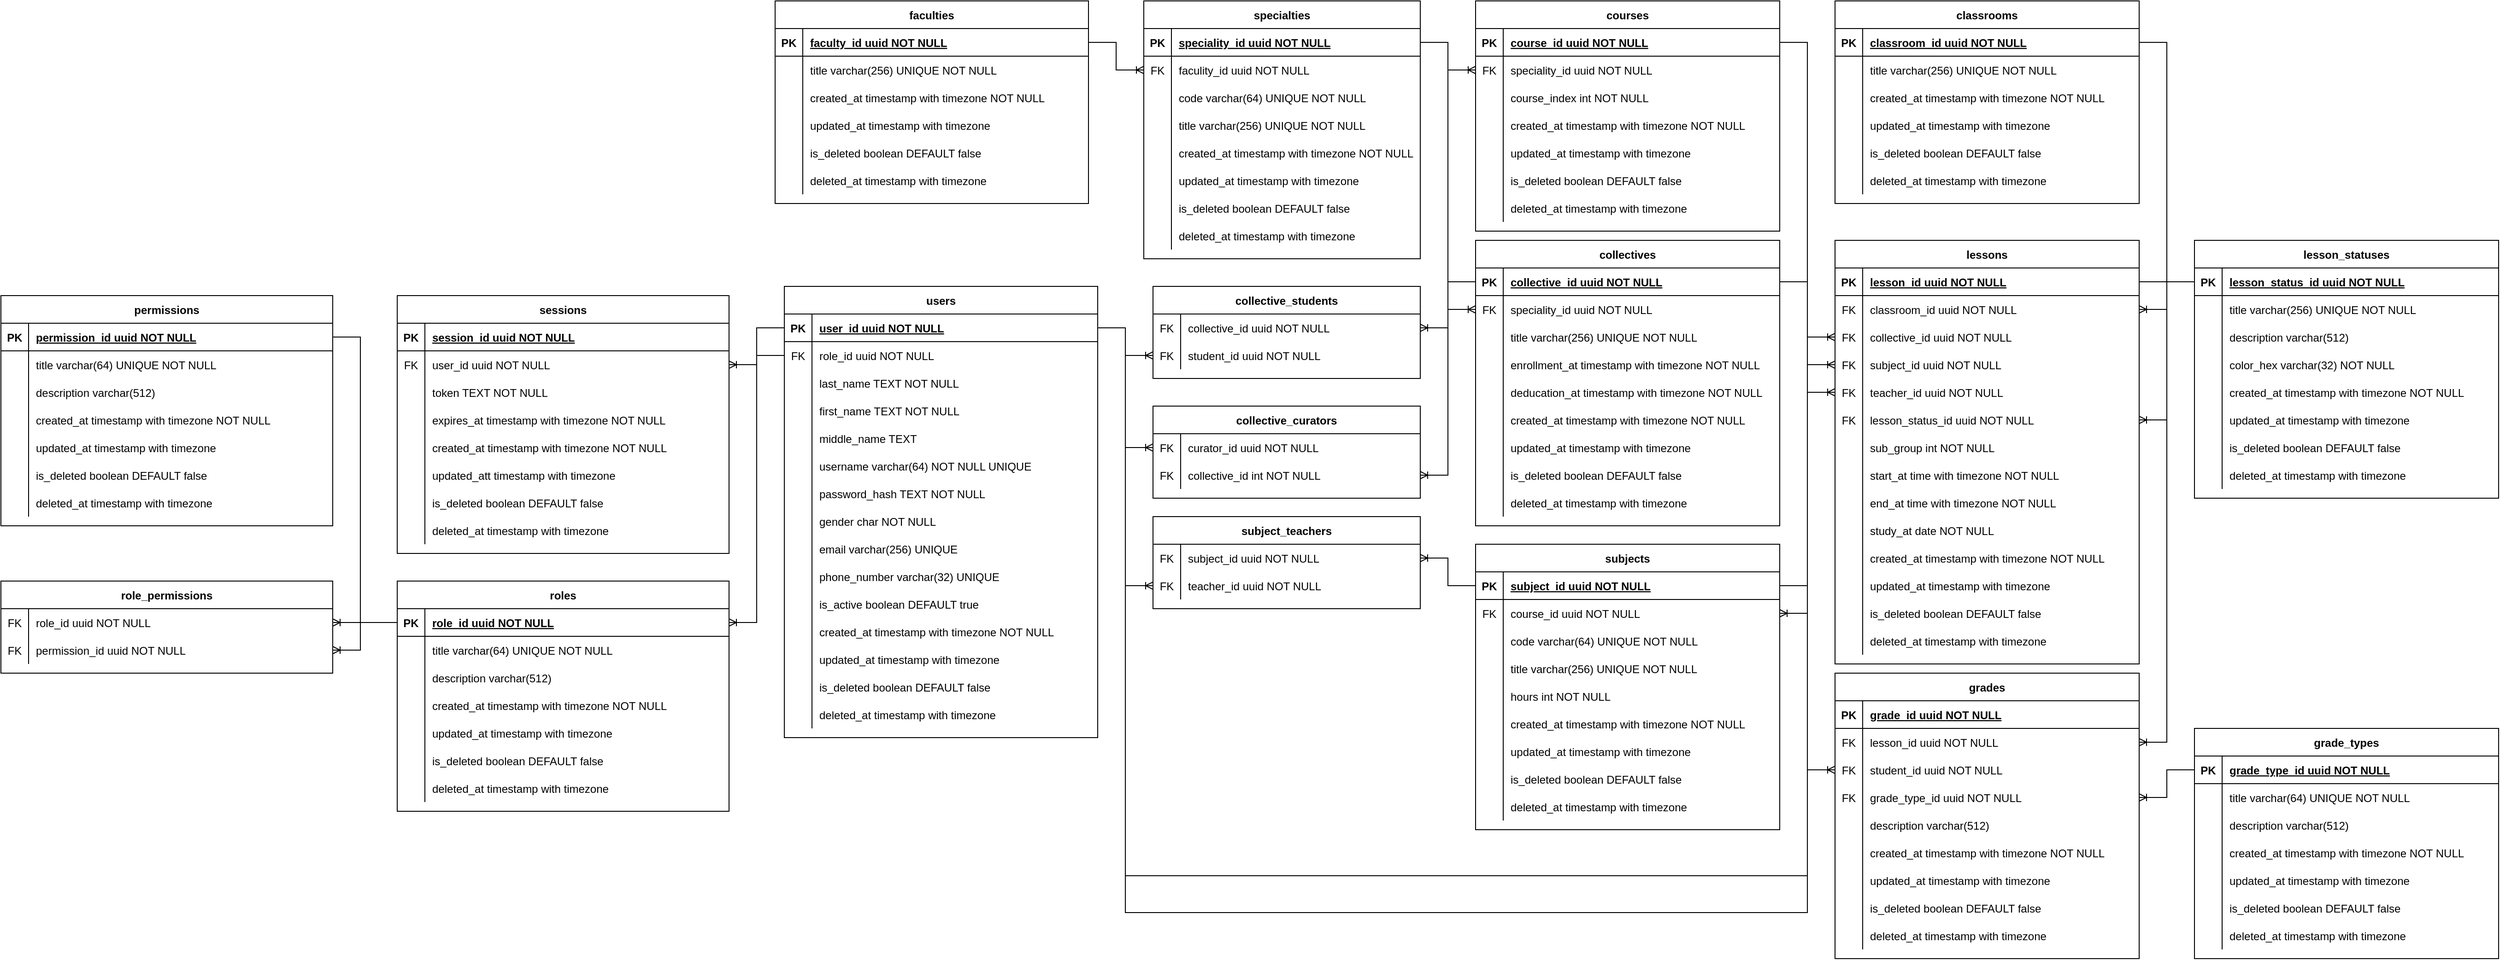 <mxfile version="24.2.5" type="device">
  <diagram id="R2lEEEUBdFMjLlhIrx00" name="Page-1">
    <mxGraphModel dx="2750" dy="621" grid="1" gridSize="10" guides="1" tooltips="1" connect="1" arrows="1" fold="1" page="1" pageScale="1" pageWidth="850" pageHeight="1100" math="0" shadow="0" extFonts="Permanent Marker^https://fonts.googleapis.com/css?family=Permanent+Marker">
      <root>
        <mxCell id="0" />
        <mxCell id="1" parent="0" />
        <mxCell id="U9pZFsgFS8p67m3mG7Ss-74" value="" style="edgeStyle=entityRelationEdgeStyle;fontSize=12;html=1;endArrow=ERoneToMany;rounded=0;exitDx=0;exitDy=0;entryDx=0;entryDy=0;exitX=1;exitY=0.5;" parent="1" source="C-vyLk0tnHw3VtMMgP7b-3" target="U9pZFsgFS8p67m3mG7Ss-15" edge="1">
          <mxGeometry width="100" height="100" relative="1" as="geometry">
            <mxPoint x="120" y="530" as="sourcePoint" />
            <mxPoint x="80" y="220" as="targetPoint" />
            <Array as="points">
              <mxPoint x="-320" y="350" />
              <mxPoint x="-180" y="410" />
              <mxPoint x="540" y="240" />
            </Array>
          </mxGeometry>
        </mxCell>
        <mxCell id="C-vyLk0tnHw3VtMMgP7b-2" value="specialties" style="shape=table;startSize=30;container=1;collapsible=1;childLayout=tableLayout;fixedRows=1;rowLines=0;fontStyle=1;align=center;resizeLast=1;" parent="1" vertex="1">
          <mxGeometry x="150" y="120" width="300" height="280" as="geometry" />
        </mxCell>
        <mxCell id="C-vyLk0tnHw3VtMMgP7b-3" value="" style="shape=partialRectangle;collapsible=0;dropTarget=0;pointerEvents=0;fillColor=none;points=[[0,0.5],[1,0.5]];portConstraint=eastwest;top=0;left=0;right=0;bottom=1;" parent="C-vyLk0tnHw3VtMMgP7b-2" vertex="1">
          <mxGeometry y="30" width="300" height="30" as="geometry" />
        </mxCell>
        <mxCell id="C-vyLk0tnHw3VtMMgP7b-4" value="PK" style="shape=partialRectangle;overflow=hidden;connectable=0;fillColor=none;top=0;left=0;bottom=0;right=0;fontStyle=1;" parent="C-vyLk0tnHw3VtMMgP7b-3" vertex="1">
          <mxGeometry width="30" height="30" as="geometry">
            <mxRectangle width="30" height="30" as="alternateBounds" />
          </mxGeometry>
        </mxCell>
        <mxCell id="C-vyLk0tnHw3VtMMgP7b-5" value="speciality_id uuid NOT NULL" style="shape=partialRectangle;overflow=hidden;connectable=0;fillColor=none;top=0;left=0;bottom=0;right=0;align=left;spacingLeft=6;fontStyle=5;" parent="C-vyLk0tnHw3VtMMgP7b-3" vertex="1">
          <mxGeometry x="30" width="270" height="30" as="geometry">
            <mxRectangle width="270" height="30" as="alternateBounds" />
          </mxGeometry>
        </mxCell>
        <mxCell id="C-vyLk0tnHw3VtMMgP7b-6" value="" style="shape=partialRectangle;collapsible=0;dropTarget=0;pointerEvents=0;fillColor=none;points=[[0,0.5],[1,0.5]];portConstraint=eastwest;top=0;left=0;right=0;bottom=0;" parent="C-vyLk0tnHw3VtMMgP7b-2" vertex="1">
          <mxGeometry y="60" width="300" height="30" as="geometry" />
        </mxCell>
        <mxCell id="C-vyLk0tnHw3VtMMgP7b-7" value="FK" style="shape=partialRectangle;overflow=hidden;connectable=0;fillColor=none;top=0;left=0;bottom=0;right=0;" parent="C-vyLk0tnHw3VtMMgP7b-6" vertex="1">
          <mxGeometry width="30" height="30" as="geometry">
            <mxRectangle width="30" height="30" as="alternateBounds" />
          </mxGeometry>
        </mxCell>
        <mxCell id="C-vyLk0tnHw3VtMMgP7b-8" value="faculity_id uuid NOT NULL" style="shape=partialRectangle;overflow=hidden;connectable=0;fillColor=none;top=0;left=0;bottom=0;right=0;align=left;spacingLeft=6;" parent="C-vyLk0tnHw3VtMMgP7b-6" vertex="1">
          <mxGeometry x="30" width="270" height="30" as="geometry">
            <mxRectangle width="270" height="30" as="alternateBounds" />
          </mxGeometry>
        </mxCell>
        <mxCell id="C-vyLk0tnHw3VtMMgP7b-9" value="" style="shape=partialRectangle;collapsible=0;dropTarget=0;pointerEvents=0;fillColor=none;points=[[0,0.5],[1,0.5]];portConstraint=eastwest;top=0;left=0;right=0;bottom=0;" parent="C-vyLk0tnHw3VtMMgP7b-2" vertex="1">
          <mxGeometry y="90" width="300" height="30" as="geometry" />
        </mxCell>
        <mxCell id="C-vyLk0tnHw3VtMMgP7b-10" value="" style="shape=partialRectangle;overflow=hidden;connectable=0;fillColor=none;top=0;left=0;bottom=0;right=0;" parent="C-vyLk0tnHw3VtMMgP7b-9" vertex="1">
          <mxGeometry width="30" height="30" as="geometry">
            <mxRectangle width="30" height="30" as="alternateBounds" />
          </mxGeometry>
        </mxCell>
        <mxCell id="C-vyLk0tnHw3VtMMgP7b-11" value="code varchar(64) UNIQUE NOT NULL" style="shape=partialRectangle;overflow=hidden;connectable=0;fillColor=none;top=0;left=0;bottom=0;right=0;align=left;spacingLeft=6;" parent="C-vyLk0tnHw3VtMMgP7b-9" vertex="1">
          <mxGeometry x="30" width="270" height="30" as="geometry">
            <mxRectangle width="270" height="30" as="alternateBounds" />
          </mxGeometry>
        </mxCell>
        <mxCell id="U9pZFsgFS8p67m3mG7Ss-34" style="shape=partialRectangle;collapsible=0;dropTarget=0;pointerEvents=0;fillColor=none;points=[[0,0.5],[1,0.5]];portConstraint=eastwest;top=0;left=0;right=0;bottom=0;" parent="C-vyLk0tnHw3VtMMgP7b-2" vertex="1">
          <mxGeometry y="120" width="300" height="30" as="geometry" />
        </mxCell>
        <mxCell id="U9pZFsgFS8p67m3mG7Ss-35" style="shape=partialRectangle;overflow=hidden;connectable=0;fillColor=none;top=0;left=0;bottom=0;right=0;" parent="U9pZFsgFS8p67m3mG7Ss-34" vertex="1">
          <mxGeometry width="30" height="30" as="geometry">
            <mxRectangle width="30" height="30" as="alternateBounds" />
          </mxGeometry>
        </mxCell>
        <mxCell id="U9pZFsgFS8p67m3mG7Ss-36" value="title varchar(256) UNIQUE NOT NULL" style="shape=partialRectangle;overflow=hidden;connectable=0;fillColor=none;top=0;left=0;bottom=0;right=0;align=left;spacingLeft=6;" parent="U9pZFsgFS8p67m3mG7Ss-34" vertex="1">
          <mxGeometry x="30" width="270" height="30" as="geometry">
            <mxRectangle width="270" height="30" as="alternateBounds" />
          </mxGeometry>
        </mxCell>
        <mxCell id="U9pZFsgFS8p67m3mG7Ss-37" style="shape=partialRectangle;collapsible=0;dropTarget=0;pointerEvents=0;fillColor=none;points=[[0,0.5],[1,0.5]];portConstraint=eastwest;top=0;left=0;right=0;bottom=0;" parent="C-vyLk0tnHw3VtMMgP7b-2" vertex="1">
          <mxGeometry y="150" width="300" height="30" as="geometry" />
        </mxCell>
        <mxCell id="U9pZFsgFS8p67m3mG7Ss-38" style="shape=partialRectangle;overflow=hidden;connectable=0;fillColor=none;top=0;left=0;bottom=0;right=0;" parent="U9pZFsgFS8p67m3mG7Ss-37" vertex="1">
          <mxGeometry width="30" height="30" as="geometry">
            <mxRectangle width="30" height="30" as="alternateBounds" />
          </mxGeometry>
        </mxCell>
        <mxCell id="U9pZFsgFS8p67m3mG7Ss-39" value="created_at timestamp with timezone NOT NULL" style="shape=partialRectangle;overflow=hidden;connectable=0;fillColor=none;top=0;left=0;bottom=0;right=0;align=left;spacingLeft=6;" parent="U9pZFsgFS8p67m3mG7Ss-37" vertex="1">
          <mxGeometry x="30" width="270" height="30" as="geometry">
            <mxRectangle width="270" height="30" as="alternateBounds" />
          </mxGeometry>
        </mxCell>
        <mxCell id="U9pZFsgFS8p67m3mG7Ss-40" style="shape=partialRectangle;collapsible=0;dropTarget=0;pointerEvents=0;fillColor=none;points=[[0,0.5],[1,0.5]];portConstraint=eastwest;top=0;left=0;right=0;bottom=0;" parent="C-vyLk0tnHw3VtMMgP7b-2" vertex="1">
          <mxGeometry y="180" width="300" height="30" as="geometry" />
        </mxCell>
        <mxCell id="U9pZFsgFS8p67m3mG7Ss-41" style="shape=partialRectangle;overflow=hidden;connectable=0;fillColor=none;top=0;left=0;bottom=0;right=0;" parent="U9pZFsgFS8p67m3mG7Ss-40" vertex="1">
          <mxGeometry width="30" height="30" as="geometry">
            <mxRectangle width="30" height="30" as="alternateBounds" />
          </mxGeometry>
        </mxCell>
        <mxCell id="U9pZFsgFS8p67m3mG7Ss-42" value="updated_at timestamp with timezone" style="shape=partialRectangle;overflow=hidden;connectable=0;fillColor=none;top=0;left=0;bottom=0;right=0;align=left;spacingLeft=6;" parent="U9pZFsgFS8p67m3mG7Ss-40" vertex="1">
          <mxGeometry x="30" width="270" height="30" as="geometry">
            <mxRectangle width="270" height="30" as="alternateBounds" />
          </mxGeometry>
        </mxCell>
        <mxCell id="U9pZFsgFS8p67m3mG7Ss-43" style="shape=partialRectangle;collapsible=0;dropTarget=0;pointerEvents=0;fillColor=none;points=[[0,0.5],[1,0.5]];portConstraint=eastwest;top=0;left=0;right=0;bottom=0;" parent="C-vyLk0tnHw3VtMMgP7b-2" vertex="1">
          <mxGeometry y="210" width="300" height="30" as="geometry" />
        </mxCell>
        <mxCell id="U9pZFsgFS8p67m3mG7Ss-44" style="shape=partialRectangle;overflow=hidden;connectable=0;fillColor=none;top=0;left=0;bottom=0;right=0;" parent="U9pZFsgFS8p67m3mG7Ss-43" vertex="1">
          <mxGeometry width="30" height="30" as="geometry">
            <mxRectangle width="30" height="30" as="alternateBounds" />
          </mxGeometry>
        </mxCell>
        <mxCell id="U9pZFsgFS8p67m3mG7Ss-45" value="is_deleted boolean DEFAULT false" style="shape=partialRectangle;overflow=hidden;connectable=0;fillColor=none;top=0;left=0;bottom=0;right=0;align=left;spacingLeft=6;" parent="U9pZFsgFS8p67m3mG7Ss-43" vertex="1">
          <mxGeometry x="30" width="270" height="30" as="geometry">
            <mxRectangle width="270" height="30" as="alternateBounds" />
          </mxGeometry>
        </mxCell>
        <mxCell id="R96nglBpkLJkMycJHVQS-31" style="shape=partialRectangle;collapsible=0;dropTarget=0;pointerEvents=0;fillColor=none;points=[[0,0.5],[1,0.5]];portConstraint=eastwest;top=0;left=0;right=0;bottom=0;" parent="C-vyLk0tnHw3VtMMgP7b-2" vertex="1">
          <mxGeometry y="240" width="300" height="30" as="geometry" />
        </mxCell>
        <mxCell id="R96nglBpkLJkMycJHVQS-32" style="shape=partialRectangle;overflow=hidden;connectable=0;fillColor=none;top=0;left=0;bottom=0;right=0;" parent="R96nglBpkLJkMycJHVQS-31" vertex="1">
          <mxGeometry width="30" height="30" as="geometry">
            <mxRectangle width="30" height="30" as="alternateBounds" />
          </mxGeometry>
        </mxCell>
        <mxCell id="R96nglBpkLJkMycJHVQS-33" value="deleted_at timestamp with timezone" style="shape=partialRectangle;overflow=hidden;connectable=0;fillColor=none;top=0;left=0;bottom=0;right=0;align=left;spacingLeft=6;" parent="R96nglBpkLJkMycJHVQS-31" vertex="1">
          <mxGeometry x="30" width="270" height="30" as="geometry">
            <mxRectangle width="270" height="30" as="alternateBounds" />
          </mxGeometry>
        </mxCell>
        <mxCell id="C-vyLk0tnHw3VtMMgP7b-13" value="courses" style="shape=table;startSize=30;container=1;collapsible=1;childLayout=tableLayout;fixedRows=1;rowLines=0;fontStyle=1;align=center;resizeLast=1;" parent="1" vertex="1">
          <mxGeometry x="510" y="120" width="330" height="250" as="geometry" />
        </mxCell>
        <mxCell id="C-vyLk0tnHw3VtMMgP7b-14" value="" style="shape=partialRectangle;collapsible=0;dropTarget=0;pointerEvents=0;fillColor=none;points=[[0,0.5],[1,0.5]];portConstraint=eastwest;top=0;left=0;right=0;bottom=1;" parent="C-vyLk0tnHw3VtMMgP7b-13" vertex="1">
          <mxGeometry y="30" width="330" height="30" as="geometry" />
        </mxCell>
        <mxCell id="C-vyLk0tnHw3VtMMgP7b-15" value="PK" style="shape=partialRectangle;overflow=hidden;connectable=0;fillColor=none;top=0;left=0;bottom=0;right=0;fontStyle=1;" parent="C-vyLk0tnHw3VtMMgP7b-14" vertex="1">
          <mxGeometry width="30" height="30" as="geometry">
            <mxRectangle width="30" height="30" as="alternateBounds" />
          </mxGeometry>
        </mxCell>
        <mxCell id="C-vyLk0tnHw3VtMMgP7b-16" value="course_id uuid NOT NULL" style="shape=partialRectangle;overflow=hidden;connectable=0;fillColor=none;top=0;left=0;bottom=0;right=0;align=left;spacingLeft=6;fontStyle=5;" parent="C-vyLk0tnHw3VtMMgP7b-14" vertex="1">
          <mxGeometry x="30" width="300" height="30" as="geometry">
            <mxRectangle width="300" height="30" as="alternateBounds" />
          </mxGeometry>
        </mxCell>
        <mxCell id="C-vyLk0tnHw3VtMMgP7b-17" value="" style="shape=partialRectangle;collapsible=0;dropTarget=0;pointerEvents=0;fillColor=none;points=[[0,0.5],[1,0.5]];portConstraint=eastwest;top=0;left=0;right=0;bottom=0;" parent="C-vyLk0tnHw3VtMMgP7b-13" vertex="1">
          <mxGeometry y="60" width="330" height="30" as="geometry" />
        </mxCell>
        <mxCell id="C-vyLk0tnHw3VtMMgP7b-18" value="FK" style="shape=partialRectangle;overflow=hidden;connectable=0;fillColor=none;top=0;left=0;bottom=0;right=0;" parent="C-vyLk0tnHw3VtMMgP7b-17" vertex="1">
          <mxGeometry width="30" height="30" as="geometry">
            <mxRectangle width="30" height="30" as="alternateBounds" />
          </mxGeometry>
        </mxCell>
        <mxCell id="C-vyLk0tnHw3VtMMgP7b-19" value="speciality_id uuid NOT NULL" style="shape=partialRectangle;overflow=hidden;connectable=0;fillColor=none;top=0;left=0;bottom=0;right=0;align=left;spacingLeft=6;" parent="C-vyLk0tnHw3VtMMgP7b-17" vertex="1">
          <mxGeometry x="30" width="300" height="30" as="geometry">
            <mxRectangle width="300" height="30" as="alternateBounds" />
          </mxGeometry>
        </mxCell>
        <mxCell id="C-vyLk0tnHw3VtMMgP7b-20" value="" style="shape=partialRectangle;collapsible=0;dropTarget=0;pointerEvents=0;fillColor=none;points=[[0,0.5],[1,0.5]];portConstraint=eastwest;top=0;left=0;right=0;bottom=0;" parent="C-vyLk0tnHw3VtMMgP7b-13" vertex="1">
          <mxGeometry y="90" width="330" height="30" as="geometry" />
        </mxCell>
        <mxCell id="C-vyLk0tnHw3VtMMgP7b-21" value="" style="shape=partialRectangle;overflow=hidden;connectable=0;fillColor=none;top=0;left=0;bottom=0;right=0;" parent="C-vyLk0tnHw3VtMMgP7b-20" vertex="1">
          <mxGeometry width="30" height="30" as="geometry">
            <mxRectangle width="30" height="30" as="alternateBounds" />
          </mxGeometry>
        </mxCell>
        <mxCell id="C-vyLk0tnHw3VtMMgP7b-22" value="course_index int NOT NULL" style="shape=partialRectangle;overflow=hidden;connectable=0;fillColor=none;top=0;left=0;bottom=0;right=0;align=left;spacingLeft=6;" parent="C-vyLk0tnHw3VtMMgP7b-20" vertex="1">
          <mxGeometry x="30" width="300" height="30" as="geometry">
            <mxRectangle width="300" height="30" as="alternateBounds" />
          </mxGeometry>
        </mxCell>
        <mxCell id="U9pZFsgFS8p67m3mG7Ss-46" style="shape=partialRectangle;collapsible=0;dropTarget=0;pointerEvents=0;fillColor=none;points=[[0,0.5],[1,0.5]];portConstraint=eastwest;top=0;left=0;right=0;bottom=0;" parent="C-vyLk0tnHw3VtMMgP7b-13" vertex="1">
          <mxGeometry y="120" width="330" height="30" as="geometry" />
        </mxCell>
        <mxCell id="U9pZFsgFS8p67m3mG7Ss-47" style="shape=partialRectangle;overflow=hidden;connectable=0;fillColor=none;top=0;left=0;bottom=0;right=0;" parent="U9pZFsgFS8p67m3mG7Ss-46" vertex="1">
          <mxGeometry width="30" height="30" as="geometry">
            <mxRectangle width="30" height="30" as="alternateBounds" />
          </mxGeometry>
        </mxCell>
        <mxCell id="U9pZFsgFS8p67m3mG7Ss-48" value="created_at timestamp with timezone NOT NULL" style="shape=partialRectangle;overflow=hidden;connectable=0;fillColor=none;top=0;left=0;bottom=0;right=0;align=left;spacingLeft=6;" parent="U9pZFsgFS8p67m3mG7Ss-46" vertex="1">
          <mxGeometry x="30" width="300" height="30" as="geometry">
            <mxRectangle width="300" height="30" as="alternateBounds" />
          </mxGeometry>
        </mxCell>
        <mxCell id="U9pZFsgFS8p67m3mG7Ss-49" style="shape=partialRectangle;collapsible=0;dropTarget=0;pointerEvents=0;fillColor=none;points=[[0,0.5],[1,0.5]];portConstraint=eastwest;top=0;left=0;right=0;bottom=0;" parent="C-vyLk0tnHw3VtMMgP7b-13" vertex="1">
          <mxGeometry y="150" width="330" height="30" as="geometry" />
        </mxCell>
        <mxCell id="U9pZFsgFS8p67m3mG7Ss-50" style="shape=partialRectangle;overflow=hidden;connectable=0;fillColor=none;top=0;left=0;bottom=0;right=0;" parent="U9pZFsgFS8p67m3mG7Ss-49" vertex="1">
          <mxGeometry width="30" height="30" as="geometry">
            <mxRectangle width="30" height="30" as="alternateBounds" />
          </mxGeometry>
        </mxCell>
        <mxCell id="U9pZFsgFS8p67m3mG7Ss-51" value="updated_at timestamp with timezone" style="shape=partialRectangle;overflow=hidden;connectable=0;fillColor=none;top=0;left=0;bottom=0;right=0;align=left;spacingLeft=6;" parent="U9pZFsgFS8p67m3mG7Ss-49" vertex="1">
          <mxGeometry x="30" width="300" height="30" as="geometry">
            <mxRectangle width="300" height="30" as="alternateBounds" />
          </mxGeometry>
        </mxCell>
        <mxCell id="U9pZFsgFS8p67m3mG7Ss-52" style="shape=partialRectangle;collapsible=0;dropTarget=0;pointerEvents=0;fillColor=none;points=[[0,0.5],[1,0.5]];portConstraint=eastwest;top=0;left=0;right=0;bottom=0;" parent="C-vyLk0tnHw3VtMMgP7b-13" vertex="1">
          <mxGeometry y="180" width="330" height="30" as="geometry" />
        </mxCell>
        <mxCell id="U9pZFsgFS8p67m3mG7Ss-53" style="shape=partialRectangle;overflow=hidden;connectable=0;fillColor=none;top=0;left=0;bottom=0;right=0;" parent="U9pZFsgFS8p67m3mG7Ss-52" vertex="1">
          <mxGeometry width="30" height="30" as="geometry">
            <mxRectangle width="30" height="30" as="alternateBounds" />
          </mxGeometry>
        </mxCell>
        <mxCell id="U9pZFsgFS8p67m3mG7Ss-54" value="is_deleted boolean DEFAULT false" style="shape=partialRectangle;overflow=hidden;connectable=0;fillColor=none;top=0;left=0;bottom=0;right=0;align=left;spacingLeft=6;" parent="U9pZFsgFS8p67m3mG7Ss-52" vertex="1">
          <mxGeometry x="30" width="300" height="30" as="geometry">
            <mxRectangle width="300" height="30" as="alternateBounds" />
          </mxGeometry>
        </mxCell>
        <mxCell id="R96nglBpkLJkMycJHVQS-25" style="shape=partialRectangle;collapsible=0;dropTarget=0;pointerEvents=0;fillColor=none;points=[[0,0.5],[1,0.5]];portConstraint=eastwest;top=0;left=0;right=0;bottom=0;" parent="C-vyLk0tnHw3VtMMgP7b-13" vertex="1">
          <mxGeometry y="210" width="330" height="30" as="geometry" />
        </mxCell>
        <mxCell id="R96nglBpkLJkMycJHVQS-26" style="shape=partialRectangle;overflow=hidden;connectable=0;fillColor=none;top=0;left=0;bottom=0;right=0;" parent="R96nglBpkLJkMycJHVQS-25" vertex="1">
          <mxGeometry width="30" height="30" as="geometry">
            <mxRectangle width="30" height="30" as="alternateBounds" />
          </mxGeometry>
        </mxCell>
        <mxCell id="R96nglBpkLJkMycJHVQS-27" value="deleted_at timestamp with timezone" style="shape=partialRectangle;overflow=hidden;connectable=0;fillColor=none;top=0;left=0;bottom=0;right=0;align=left;spacingLeft=6;" parent="R96nglBpkLJkMycJHVQS-25" vertex="1">
          <mxGeometry x="30" width="300" height="30" as="geometry">
            <mxRectangle width="300" height="30" as="alternateBounds" />
          </mxGeometry>
        </mxCell>
        <mxCell id="C-vyLk0tnHw3VtMMgP7b-23" value="faculties" style="shape=table;startSize=30;container=1;collapsible=1;childLayout=tableLayout;fixedRows=1;rowLines=0;fontStyle=1;align=center;resizeLast=1;" parent="1" vertex="1">
          <mxGeometry x="-250" y="120" width="340" height="220" as="geometry" />
        </mxCell>
        <mxCell id="C-vyLk0tnHw3VtMMgP7b-24" value="" style="shape=partialRectangle;collapsible=0;dropTarget=0;pointerEvents=0;fillColor=none;points=[[0,0.5],[1,0.5]];portConstraint=eastwest;top=0;left=0;right=0;bottom=1;" parent="C-vyLk0tnHw3VtMMgP7b-23" vertex="1">
          <mxGeometry y="30" width="340" height="30" as="geometry" />
        </mxCell>
        <mxCell id="C-vyLk0tnHw3VtMMgP7b-25" value="PK" style="shape=partialRectangle;overflow=hidden;connectable=0;fillColor=none;top=0;left=0;bottom=0;right=0;fontStyle=1;" parent="C-vyLk0tnHw3VtMMgP7b-24" vertex="1">
          <mxGeometry width="30" height="30" as="geometry">
            <mxRectangle width="30" height="30" as="alternateBounds" />
          </mxGeometry>
        </mxCell>
        <mxCell id="C-vyLk0tnHw3VtMMgP7b-26" value="faculty_id uuid NOT NULL" style="shape=partialRectangle;overflow=hidden;connectable=0;fillColor=none;top=0;left=0;bottom=0;right=0;align=left;spacingLeft=6;fontStyle=5;" parent="C-vyLk0tnHw3VtMMgP7b-24" vertex="1">
          <mxGeometry x="30" width="310" height="30" as="geometry">
            <mxRectangle width="310" height="30" as="alternateBounds" />
          </mxGeometry>
        </mxCell>
        <mxCell id="C-vyLk0tnHw3VtMMgP7b-27" value="" style="shape=partialRectangle;collapsible=0;dropTarget=0;pointerEvents=0;fillColor=none;points=[[0,0.5],[1,0.5]];portConstraint=eastwest;top=0;left=0;right=0;bottom=0;" parent="C-vyLk0tnHw3VtMMgP7b-23" vertex="1">
          <mxGeometry y="60" width="340" height="30" as="geometry" />
        </mxCell>
        <mxCell id="C-vyLk0tnHw3VtMMgP7b-28" value="" style="shape=partialRectangle;overflow=hidden;connectable=0;fillColor=none;top=0;left=0;bottom=0;right=0;" parent="C-vyLk0tnHw3VtMMgP7b-27" vertex="1">
          <mxGeometry width="30" height="30" as="geometry">
            <mxRectangle width="30" height="30" as="alternateBounds" />
          </mxGeometry>
        </mxCell>
        <mxCell id="C-vyLk0tnHw3VtMMgP7b-29" value="title varchar(256) UNIQUE NOT NULL " style="shape=partialRectangle;overflow=hidden;connectable=0;fillColor=none;top=0;left=0;bottom=0;right=0;align=left;spacingLeft=6;" parent="C-vyLk0tnHw3VtMMgP7b-27" vertex="1">
          <mxGeometry x="30" width="310" height="30" as="geometry">
            <mxRectangle width="310" height="30" as="alternateBounds" />
          </mxGeometry>
        </mxCell>
        <mxCell id="U9pZFsgFS8p67m3mG7Ss-21" style="shape=partialRectangle;collapsible=0;dropTarget=0;pointerEvents=0;fillColor=none;points=[[0,0.5],[1,0.5]];portConstraint=eastwest;top=0;left=0;right=0;bottom=0;" parent="C-vyLk0tnHw3VtMMgP7b-23" vertex="1">
          <mxGeometry y="90" width="340" height="30" as="geometry" />
        </mxCell>
        <mxCell id="U9pZFsgFS8p67m3mG7Ss-22" style="shape=partialRectangle;overflow=hidden;connectable=0;fillColor=none;top=0;left=0;bottom=0;right=0;" parent="U9pZFsgFS8p67m3mG7Ss-21" vertex="1">
          <mxGeometry width="30" height="30" as="geometry">
            <mxRectangle width="30" height="30" as="alternateBounds" />
          </mxGeometry>
        </mxCell>
        <mxCell id="U9pZFsgFS8p67m3mG7Ss-23" value="created_at timestamp with timezone NOT NULL" style="shape=partialRectangle;overflow=hidden;connectable=0;fillColor=none;top=0;left=0;bottom=0;right=0;align=left;spacingLeft=6;" parent="U9pZFsgFS8p67m3mG7Ss-21" vertex="1">
          <mxGeometry x="30" width="310" height="30" as="geometry">
            <mxRectangle width="310" height="30" as="alternateBounds" />
          </mxGeometry>
        </mxCell>
        <mxCell id="U9pZFsgFS8p67m3mG7Ss-24" style="shape=partialRectangle;collapsible=0;dropTarget=0;pointerEvents=0;fillColor=none;points=[[0,0.5],[1,0.5]];portConstraint=eastwest;top=0;left=0;right=0;bottom=0;" parent="C-vyLk0tnHw3VtMMgP7b-23" vertex="1">
          <mxGeometry y="120" width="340" height="30" as="geometry" />
        </mxCell>
        <mxCell id="U9pZFsgFS8p67m3mG7Ss-25" style="shape=partialRectangle;overflow=hidden;connectable=0;fillColor=none;top=0;left=0;bottom=0;right=0;" parent="U9pZFsgFS8p67m3mG7Ss-24" vertex="1">
          <mxGeometry width="30" height="30" as="geometry">
            <mxRectangle width="30" height="30" as="alternateBounds" />
          </mxGeometry>
        </mxCell>
        <mxCell id="U9pZFsgFS8p67m3mG7Ss-26" value="updated_at timestamp with timezone" style="shape=partialRectangle;overflow=hidden;connectable=0;fillColor=none;top=0;left=0;bottom=0;right=0;align=left;spacingLeft=6;" parent="U9pZFsgFS8p67m3mG7Ss-24" vertex="1">
          <mxGeometry x="30" width="310" height="30" as="geometry">
            <mxRectangle width="310" height="30" as="alternateBounds" />
          </mxGeometry>
        </mxCell>
        <mxCell id="U9pZFsgFS8p67m3mG7Ss-27" style="shape=partialRectangle;collapsible=0;dropTarget=0;pointerEvents=0;fillColor=none;points=[[0,0.5],[1,0.5]];portConstraint=eastwest;top=0;left=0;right=0;bottom=0;" parent="C-vyLk0tnHw3VtMMgP7b-23" vertex="1">
          <mxGeometry y="150" width="340" height="30" as="geometry" />
        </mxCell>
        <mxCell id="U9pZFsgFS8p67m3mG7Ss-28" style="shape=partialRectangle;overflow=hidden;connectable=0;fillColor=none;top=0;left=0;bottom=0;right=0;" parent="U9pZFsgFS8p67m3mG7Ss-27" vertex="1">
          <mxGeometry width="30" height="30" as="geometry">
            <mxRectangle width="30" height="30" as="alternateBounds" />
          </mxGeometry>
        </mxCell>
        <mxCell id="U9pZFsgFS8p67m3mG7Ss-29" value="is_deleted boolean DEFAULT false" style="shape=partialRectangle;overflow=hidden;connectable=0;fillColor=none;top=0;left=0;bottom=0;right=0;align=left;spacingLeft=6;" parent="U9pZFsgFS8p67m3mG7Ss-27" vertex="1">
          <mxGeometry x="30" width="310" height="30" as="geometry">
            <mxRectangle width="310" height="30" as="alternateBounds" />
          </mxGeometry>
        </mxCell>
        <mxCell id="R96nglBpkLJkMycJHVQS-34" style="shape=partialRectangle;collapsible=0;dropTarget=0;pointerEvents=0;fillColor=none;points=[[0,0.5],[1,0.5]];portConstraint=eastwest;top=0;left=0;right=0;bottom=0;" parent="C-vyLk0tnHw3VtMMgP7b-23" vertex="1">
          <mxGeometry y="180" width="340" height="30" as="geometry" />
        </mxCell>
        <mxCell id="R96nglBpkLJkMycJHVQS-35" style="shape=partialRectangle;overflow=hidden;connectable=0;fillColor=none;top=0;left=0;bottom=0;right=0;" parent="R96nglBpkLJkMycJHVQS-34" vertex="1">
          <mxGeometry width="30" height="30" as="geometry">
            <mxRectangle width="30" height="30" as="alternateBounds" />
          </mxGeometry>
        </mxCell>
        <mxCell id="R96nglBpkLJkMycJHVQS-36" value="deleted_at timestamp with timezone" style="shape=partialRectangle;overflow=hidden;connectable=0;fillColor=none;top=0;left=0;bottom=0;right=0;align=left;spacingLeft=6;" parent="R96nglBpkLJkMycJHVQS-34" vertex="1">
          <mxGeometry x="30" width="310" height="30" as="geometry">
            <mxRectangle width="310" height="30" as="alternateBounds" />
          </mxGeometry>
        </mxCell>
        <mxCell id="U9pZFsgFS8p67m3mG7Ss-1" value="subjects" style="shape=table;startSize=30;container=1;collapsible=1;childLayout=tableLayout;fixedRows=1;rowLines=0;fontStyle=1;align=center;resizeLast=1;" parent="1" vertex="1">
          <mxGeometry x="510" y="710" width="330" height="310" as="geometry" />
        </mxCell>
        <mxCell id="U9pZFsgFS8p67m3mG7Ss-2" value="" style="shape=partialRectangle;collapsible=0;dropTarget=0;pointerEvents=0;fillColor=none;points=[[0,0.5],[1,0.5]];portConstraint=eastwest;top=0;left=0;right=0;bottom=1;" parent="U9pZFsgFS8p67m3mG7Ss-1" vertex="1">
          <mxGeometry y="30" width="330" height="30" as="geometry" />
        </mxCell>
        <mxCell id="U9pZFsgFS8p67m3mG7Ss-3" value="PK" style="shape=partialRectangle;overflow=hidden;connectable=0;fillColor=none;top=0;left=0;bottom=0;right=0;fontStyle=1;" parent="U9pZFsgFS8p67m3mG7Ss-2" vertex="1">
          <mxGeometry width="30" height="30" as="geometry">
            <mxRectangle width="30" height="30" as="alternateBounds" />
          </mxGeometry>
        </mxCell>
        <mxCell id="U9pZFsgFS8p67m3mG7Ss-4" value="subject_id uuid NOT NULL" style="shape=partialRectangle;overflow=hidden;connectable=0;fillColor=none;top=0;left=0;bottom=0;right=0;align=left;spacingLeft=6;fontStyle=5;" parent="U9pZFsgFS8p67m3mG7Ss-2" vertex="1">
          <mxGeometry x="30" width="300" height="30" as="geometry">
            <mxRectangle width="300" height="30" as="alternateBounds" />
          </mxGeometry>
        </mxCell>
        <mxCell id="U9pZFsgFS8p67m3mG7Ss-5" value="" style="shape=partialRectangle;collapsible=0;dropTarget=0;pointerEvents=0;fillColor=none;points=[[0,0.5],[1,0.5]];portConstraint=eastwest;top=0;left=0;right=0;bottom=0;" parent="U9pZFsgFS8p67m3mG7Ss-1" vertex="1">
          <mxGeometry y="60" width="330" height="30" as="geometry" />
        </mxCell>
        <mxCell id="U9pZFsgFS8p67m3mG7Ss-6" value="FK" style="shape=partialRectangle;overflow=hidden;connectable=0;fillColor=none;top=0;left=0;bottom=0;right=0;" parent="U9pZFsgFS8p67m3mG7Ss-5" vertex="1">
          <mxGeometry width="30" height="30" as="geometry">
            <mxRectangle width="30" height="30" as="alternateBounds" />
          </mxGeometry>
        </mxCell>
        <mxCell id="U9pZFsgFS8p67m3mG7Ss-7" value="course_id uuid NOT NULL" style="shape=partialRectangle;overflow=hidden;connectable=0;fillColor=none;top=0;left=0;bottom=0;right=0;align=left;spacingLeft=6;" parent="U9pZFsgFS8p67m3mG7Ss-5" vertex="1">
          <mxGeometry x="30" width="300" height="30" as="geometry">
            <mxRectangle width="300" height="30" as="alternateBounds" />
          </mxGeometry>
        </mxCell>
        <mxCell id="U9pZFsgFS8p67m3mG7Ss-8" value="" style="shape=partialRectangle;collapsible=0;dropTarget=0;pointerEvents=0;fillColor=none;points=[[0,0.5],[1,0.5]];portConstraint=eastwest;top=0;left=0;right=0;bottom=0;" parent="U9pZFsgFS8p67m3mG7Ss-1" vertex="1">
          <mxGeometry y="90" width="330" height="30" as="geometry" />
        </mxCell>
        <mxCell id="U9pZFsgFS8p67m3mG7Ss-9" value="" style="shape=partialRectangle;overflow=hidden;connectable=0;fillColor=none;top=0;left=0;bottom=0;right=0;" parent="U9pZFsgFS8p67m3mG7Ss-8" vertex="1">
          <mxGeometry width="30" height="30" as="geometry">
            <mxRectangle width="30" height="30" as="alternateBounds" />
          </mxGeometry>
        </mxCell>
        <mxCell id="U9pZFsgFS8p67m3mG7Ss-10" value="code varchar(64) UNIQUE NOT NULL" style="shape=partialRectangle;overflow=hidden;connectable=0;fillColor=none;top=0;left=0;bottom=0;right=0;align=left;spacingLeft=6;" parent="U9pZFsgFS8p67m3mG7Ss-8" vertex="1">
          <mxGeometry x="30" width="300" height="30" as="geometry">
            <mxRectangle width="300" height="30" as="alternateBounds" />
          </mxGeometry>
        </mxCell>
        <mxCell id="U9pZFsgFS8p67m3mG7Ss-82" style="shape=partialRectangle;collapsible=0;dropTarget=0;pointerEvents=0;fillColor=none;points=[[0,0.5],[1,0.5]];portConstraint=eastwest;top=0;left=0;right=0;bottom=0;" parent="U9pZFsgFS8p67m3mG7Ss-1" vertex="1">
          <mxGeometry y="120" width="330" height="30" as="geometry" />
        </mxCell>
        <mxCell id="U9pZFsgFS8p67m3mG7Ss-83" style="shape=partialRectangle;overflow=hidden;connectable=0;fillColor=none;top=0;left=0;bottom=0;right=0;" parent="U9pZFsgFS8p67m3mG7Ss-82" vertex="1">
          <mxGeometry width="30" height="30" as="geometry">
            <mxRectangle width="30" height="30" as="alternateBounds" />
          </mxGeometry>
        </mxCell>
        <mxCell id="U9pZFsgFS8p67m3mG7Ss-84" value="title varchar(256) UNIQUE NOT NULL" style="shape=partialRectangle;overflow=hidden;connectable=0;fillColor=none;top=0;left=0;bottom=0;right=0;align=left;spacingLeft=6;" parent="U9pZFsgFS8p67m3mG7Ss-82" vertex="1">
          <mxGeometry x="30" width="300" height="30" as="geometry">
            <mxRectangle width="300" height="30" as="alternateBounds" />
          </mxGeometry>
        </mxCell>
        <mxCell id="U9pZFsgFS8p67m3mG7Ss-110" style="shape=partialRectangle;collapsible=0;dropTarget=0;pointerEvents=0;fillColor=none;points=[[0,0.5],[1,0.5]];portConstraint=eastwest;top=0;left=0;right=0;bottom=0;" parent="U9pZFsgFS8p67m3mG7Ss-1" vertex="1">
          <mxGeometry y="150" width="330" height="30" as="geometry" />
        </mxCell>
        <mxCell id="U9pZFsgFS8p67m3mG7Ss-111" style="shape=partialRectangle;overflow=hidden;connectable=0;fillColor=none;top=0;left=0;bottom=0;right=0;" parent="U9pZFsgFS8p67m3mG7Ss-110" vertex="1">
          <mxGeometry width="30" height="30" as="geometry">
            <mxRectangle width="30" height="30" as="alternateBounds" />
          </mxGeometry>
        </mxCell>
        <mxCell id="U9pZFsgFS8p67m3mG7Ss-112" value="hours int NOT NULL" style="shape=partialRectangle;overflow=hidden;connectable=0;fillColor=none;top=0;left=0;bottom=0;right=0;align=left;spacingLeft=6;" parent="U9pZFsgFS8p67m3mG7Ss-110" vertex="1">
          <mxGeometry x="30" width="300" height="30" as="geometry">
            <mxRectangle width="300" height="30" as="alternateBounds" />
          </mxGeometry>
        </mxCell>
        <mxCell id="U9pZFsgFS8p67m3mG7Ss-56" style="shape=partialRectangle;collapsible=0;dropTarget=0;pointerEvents=0;fillColor=none;points=[[0,0.5],[1,0.5]];portConstraint=eastwest;top=0;left=0;right=0;bottom=0;" parent="U9pZFsgFS8p67m3mG7Ss-1" vertex="1">
          <mxGeometry y="180" width="330" height="30" as="geometry" />
        </mxCell>
        <mxCell id="U9pZFsgFS8p67m3mG7Ss-57" style="shape=partialRectangle;overflow=hidden;connectable=0;fillColor=none;top=0;left=0;bottom=0;right=0;" parent="U9pZFsgFS8p67m3mG7Ss-56" vertex="1">
          <mxGeometry width="30" height="30" as="geometry">
            <mxRectangle width="30" height="30" as="alternateBounds" />
          </mxGeometry>
        </mxCell>
        <mxCell id="U9pZFsgFS8p67m3mG7Ss-58" value="created_at timestamp with timezone NOT NULL" style="shape=partialRectangle;overflow=hidden;connectable=0;fillColor=none;top=0;left=0;bottom=0;right=0;align=left;spacingLeft=6;" parent="U9pZFsgFS8p67m3mG7Ss-56" vertex="1">
          <mxGeometry x="30" width="300" height="30" as="geometry">
            <mxRectangle width="300" height="30" as="alternateBounds" />
          </mxGeometry>
        </mxCell>
        <mxCell id="U9pZFsgFS8p67m3mG7Ss-59" style="shape=partialRectangle;collapsible=0;dropTarget=0;pointerEvents=0;fillColor=none;points=[[0,0.5],[1,0.5]];portConstraint=eastwest;top=0;left=0;right=0;bottom=0;" parent="U9pZFsgFS8p67m3mG7Ss-1" vertex="1">
          <mxGeometry y="210" width="330" height="30" as="geometry" />
        </mxCell>
        <mxCell id="U9pZFsgFS8p67m3mG7Ss-60" style="shape=partialRectangle;overflow=hidden;connectable=0;fillColor=none;top=0;left=0;bottom=0;right=0;" parent="U9pZFsgFS8p67m3mG7Ss-59" vertex="1">
          <mxGeometry width="30" height="30" as="geometry">
            <mxRectangle width="30" height="30" as="alternateBounds" />
          </mxGeometry>
        </mxCell>
        <mxCell id="U9pZFsgFS8p67m3mG7Ss-61" value="updated_at timestamp with timezone" style="shape=partialRectangle;overflow=hidden;connectable=0;fillColor=none;top=0;left=0;bottom=0;right=0;align=left;spacingLeft=6;" parent="U9pZFsgFS8p67m3mG7Ss-59" vertex="1">
          <mxGeometry x="30" width="300" height="30" as="geometry">
            <mxRectangle width="300" height="30" as="alternateBounds" />
          </mxGeometry>
        </mxCell>
        <mxCell id="U9pZFsgFS8p67m3mG7Ss-62" style="shape=partialRectangle;collapsible=0;dropTarget=0;pointerEvents=0;fillColor=none;points=[[0,0.5],[1,0.5]];portConstraint=eastwest;top=0;left=0;right=0;bottom=0;" parent="U9pZFsgFS8p67m3mG7Ss-1" vertex="1">
          <mxGeometry y="240" width="330" height="30" as="geometry" />
        </mxCell>
        <mxCell id="U9pZFsgFS8p67m3mG7Ss-63" style="shape=partialRectangle;overflow=hidden;connectable=0;fillColor=none;top=0;left=0;bottom=0;right=0;" parent="U9pZFsgFS8p67m3mG7Ss-62" vertex="1">
          <mxGeometry width="30" height="30" as="geometry">
            <mxRectangle width="30" height="30" as="alternateBounds" />
          </mxGeometry>
        </mxCell>
        <mxCell id="U9pZFsgFS8p67m3mG7Ss-64" value="is_deleted boolean DEFAULT false" style="shape=partialRectangle;overflow=hidden;connectable=0;fillColor=none;top=0;left=0;bottom=0;right=0;align=left;spacingLeft=6;" parent="U9pZFsgFS8p67m3mG7Ss-62" vertex="1">
          <mxGeometry x="30" width="300" height="30" as="geometry">
            <mxRectangle width="300" height="30" as="alternateBounds" />
          </mxGeometry>
        </mxCell>
        <mxCell id="R96nglBpkLJkMycJHVQS-19" style="shape=partialRectangle;collapsible=0;dropTarget=0;pointerEvents=0;fillColor=none;points=[[0,0.5],[1,0.5]];portConstraint=eastwest;top=0;left=0;right=0;bottom=0;" parent="U9pZFsgFS8p67m3mG7Ss-1" vertex="1">
          <mxGeometry y="270" width="330" height="30" as="geometry" />
        </mxCell>
        <mxCell id="R96nglBpkLJkMycJHVQS-20" style="shape=partialRectangle;overflow=hidden;connectable=0;fillColor=none;top=0;left=0;bottom=0;right=0;" parent="R96nglBpkLJkMycJHVQS-19" vertex="1">
          <mxGeometry width="30" height="30" as="geometry">
            <mxRectangle width="30" height="30" as="alternateBounds" />
          </mxGeometry>
        </mxCell>
        <mxCell id="R96nglBpkLJkMycJHVQS-21" value="deleted_at timestamp with timezone" style="shape=partialRectangle;overflow=hidden;connectable=0;fillColor=none;top=0;left=0;bottom=0;right=0;align=left;spacingLeft=6;" parent="R96nglBpkLJkMycJHVQS-19" vertex="1">
          <mxGeometry x="30" width="300" height="30" as="geometry">
            <mxRectangle width="300" height="30" as="alternateBounds" />
          </mxGeometry>
        </mxCell>
        <mxCell id="U9pZFsgFS8p67m3mG7Ss-11" value="collectives" style="shape=table;startSize=30;container=1;collapsible=1;childLayout=tableLayout;fixedRows=1;rowLines=0;fontStyle=1;align=center;resizeLast=1;" parent="1" vertex="1">
          <mxGeometry x="510" y="380" width="330" height="310" as="geometry" />
        </mxCell>
        <mxCell id="U9pZFsgFS8p67m3mG7Ss-12" value="" style="shape=partialRectangle;collapsible=0;dropTarget=0;pointerEvents=0;fillColor=none;points=[[0,0.5],[1,0.5]];portConstraint=eastwest;top=0;left=0;right=0;bottom=1;" parent="U9pZFsgFS8p67m3mG7Ss-11" vertex="1">
          <mxGeometry y="30" width="330" height="30" as="geometry" />
        </mxCell>
        <mxCell id="U9pZFsgFS8p67m3mG7Ss-13" value="PK" style="shape=partialRectangle;overflow=hidden;connectable=0;fillColor=none;top=0;left=0;bottom=0;right=0;fontStyle=1;" parent="U9pZFsgFS8p67m3mG7Ss-12" vertex="1">
          <mxGeometry width="30" height="30" as="geometry">
            <mxRectangle width="30" height="30" as="alternateBounds" />
          </mxGeometry>
        </mxCell>
        <mxCell id="U9pZFsgFS8p67m3mG7Ss-14" value="collective_id uuid NOT NULL" style="shape=partialRectangle;overflow=hidden;connectable=0;fillColor=none;top=0;left=0;bottom=0;right=0;align=left;spacingLeft=6;fontStyle=5;" parent="U9pZFsgFS8p67m3mG7Ss-12" vertex="1">
          <mxGeometry x="30" width="300" height="30" as="geometry">
            <mxRectangle width="300" height="30" as="alternateBounds" />
          </mxGeometry>
        </mxCell>
        <mxCell id="U9pZFsgFS8p67m3mG7Ss-15" value="" style="shape=partialRectangle;collapsible=0;dropTarget=0;pointerEvents=0;fillColor=none;points=[[0,0.5],[1,0.5]];portConstraint=eastwest;top=0;left=0;right=0;bottom=0;" parent="U9pZFsgFS8p67m3mG7Ss-11" vertex="1">
          <mxGeometry y="60" width="330" height="30" as="geometry" />
        </mxCell>
        <mxCell id="U9pZFsgFS8p67m3mG7Ss-16" value="FK" style="shape=partialRectangle;overflow=hidden;connectable=0;fillColor=none;top=0;left=0;bottom=0;right=0;" parent="U9pZFsgFS8p67m3mG7Ss-15" vertex="1">
          <mxGeometry width="30" height="30" as="geometry">
            <mxRectangle width="30" height="30" as="alternateBounds" />
          </mxGeometry>
        </mxCell>
        <mxCell id="U9pZFsgFS8p67m3mG7Ss-17" value="speciality_id uuid NOT NULL" style="shape=partialRectangle;overflow=hidden;connectable=0;fillColor=none;top=0;left=0;bottom=0;right=0;align=left;spacingLeft=6;" parent="U9pZFsgFS8p67m3mG7Ss-15" vertex="1">
          <mxGeometry x="30" width="300" height="30" as="geometry">
            <mxRectangle width="300" height="30" as="alternateBounds" />
          </mxGeometry>
        </mxCell>
        <mxCell id="U9pZFsgFS8p67m3mG7Ss-18" value="" style="shape=partialRectangle;collapsible=0;dropTarget=0;pointerEvents=0;fillColor=none;points=[[0,0.5],[1,0.5]];portConstraint=eastwest;top=0;left=0;right=0;bottom=0;" parent="U9pZFsgFS8p67m3mG7Ss-11" vertex="1">
          <mxGeometry y="90" width="330" height="30" as="geometry" />
        </mxCell>
        <mxCell id="U9pZFsgFS8p67m3mG7Ss-19" value="" style="shape=partialRectangle;overflow=hidden;connectable=0;fillColor=none;top=0;left=0;bottom=0;right=0;" parent="U9pZFsgFS8p67m3mG7Ss-18" vertex="1">
          <mxGeometry width="30" height="30" as="geometry">
            <mxRectangle width="30" height="30" as="alternateBounds" />
          </mxGeometry>
        </mxCell>
        <mxCell id="U9pZFsgFS8p67m3mG7Ss-20" value="title varchar(256) UNIQUE NOT NULL" style="shape=partialRectangle;overflow=hidden;connectable=0;fillColor=none;top=0;left=0;bottom=0;right=0;align=left;spacingLeft=6;" parent="U9pZFsgFS8p67m3mG7Ss-18" vertex="1">
          <mxGeometry x="30" width="300" height="30" as="geometry">
            <mxRectangle width="300" height="30" as="alternateBounds" />
          </mxGeometry>
        </mxCell>
        <mxCell id="U9pZFsgFS8p67m3mG7Ss-78" style="shape=partialRectangle;collapsible=0;dropTarget=0;pointerEvents=0;fillColor=none;points=[[0,0.5],[1,0.5]];portConstraint=eastwest;top=0;left=0;right=0;bottom=0;" parent="U9pZFsgFS8p67m3mG7Ss-11" vertex="1">
          <mxGeometry y="120" width="330" height="30" as="geometry" />
        </mxCell>
        <mxCell id="U9pZFsgFS8p67m3mG7Ss-79" style="shape=partialRectangle;overflow=hidden;connectable=0;fillColor=none;top=0;left=0;bottom=0;right=0;" parent="U9pZFsgFS8p67m3mG7Ss-78" vertex="1">
          <mxGeometry width="30" height="30" as="geometry">
            <mxRectangle width="30" height="30" as="alternateBounds" />
          </mxGeometry>
        </mxCell>
        <mxCell id="U9pZFsgFS8p67m3mG7Ss-80" value="enrollment_at timestamp with timezone NOT NULL" style="shape=partialRectangle;overflow=hidden;connectable=0;fillColor=none;top=0;left=0;bottom=0;right=0;align=left;spacingLeft=6;" parent="U9pZFsgFS8p67m3mG7Ss-78" vertex="1">
          <mxGeometry x="30" width="300" height="30" as="geometry">
            <mxRectangle width="300" height="30" as="alternateBounds" />
          </mxGeometry>
        </mxCell>
        <mxCell id="U9pZFsgFS8p67m3mG7Ss-75" style="shape=partialRectangle;collapsible=0;dropTarget=0;pointerEvents=0;fillColor=none;points=[[0,0.5],[1,0.5]];portConstraint=eastwest;top=0;left=0;right=0;bottom=0;" parent="U9pZFsgFS8p67m3mG7Ss-11" vertex="1">
          <mxGeometry y="150" width="330" height="30" as="geometry" />
        </mxCell>
        <mxCell id="U9pZFsgFS8p67m3mG7Ss-76" style="shape=partialRectangle;overflow=hidden;connectable=0;fillColor=none;top=0;left=0;bottom=0;right=0;" parent="U9pZFsgFS8p67m3mG7Ss-75" vertex="1">
          <mxGeometry width="30" height="30" as="geometry">
            <mxRectangle width="30" height="30" as="alternateBounds" />
          </mxGeometry>
        </mxCell>
        <mxCell id="U9pZFsgFS8p67m3mG7Ss-77" value="deducation_at timestamp with timezone NOT NULL" style="shape=partialRectangle;overflow=hidden;connectable=0;fillColor=none;top=0;left=0;bottom=0;right=0;align=left;spacingLeft=6;" parent="U9pZFsgFS8p67m3mG7Ss-75" vertex="1">
          <mxGeometry x="30" width="300" height="30" as="geometry">
            <mxRectangle width="300" height="30" as="alternateBounds" />
          </mxGeometry>
        </mxCell>
        <mxCell id="U9pZFsgFS8p67m3mG7Ss-65" style="shape=partialRectangle;collapsible=0;dropTarget=0;pointerEvents=0;fillColor=none;points=[[0,0.5],[1,0.5]];portConstraint=eastwest;top=0;left=0;right=0;bottom=0;" parent="U9pZFsgFS8p67m3mG7Ss-11" vertex="1">
          <mxGeometry y="180" width="330" height="30" as="geometry" />
        </mxCell>
        <mxCell id="U9pZFsgFS8p67m3mG7Ss-66" style="shape=partialRectangle;overflow=hidden;connectable=0;fillColor=none;top=0;left=0;bottom=0;right=0;" parent="U9pZFsgFS8p67m3mG7Ss-65" vertex="1">
          <mxGeometry width="30" height="30" as="geometry">
            <mxRectangle width="30" height="30" as="alternateBounds" />
          </mxGeometry>
        </mxCell>
        <mxCell id="U9pZFsgFS8p67m3mG7Ss-67" value="created_at timestamp with timezone NOT NULL" style="shape=partialRectangle;overflow=hidden;connectable=0;fillColor=none;top=0;left=0;bottom=0;right=0;align=left;spacingLeft=6;" parent="U9pZFsgFS8p67m3mG7Ss-65" vertex="1">
          <mxGeometry x="30" width="300" height="30" as="geometry">
            <mxRectangle width="300" height="30" as="alternateBounds" />
          </mxGeometry>
        </mxCell>
        <mxCell id="U9pZFsgFS8p67m3mG7Ss-68" style="shape=partialRectangle;collapsible=0;dropTarget=0;pointerEvents=0;fillColor=none;points=[[0,0.5],[1,0.5]];portConstraint=eastwest;top=0;left=0;right=0;bottom=0;" parent="U9pZFsgFS8p67m3mG7Ss-11" vertex="1">
          <mxGeometry y="210" width="330" height="30" as="geometry" />
        </mxCell>
        <mxCell id="U9pZFsgFS8p67m3mG7Ss-69" style="shape=partialRectangle;overflow=hidden;connectable=0;fillColor=none;top=0;left=0;bottom=0;right=0;" parent="U9pZFsgFS8p67m3mG7Ss-68" vertex="1">
          <mxGeometry width="30" height="30" as="geometry">
            <mxRectangle width="30" height="30" as="alternateBounds" />
          </mxGeometry>
        </mxCell>
        <mxCell id="U9pZFsgFS8p67m3mG7Ss-70" value="updated_at timestamp with timezone" style="shape=partialRectangle;overflow=hidden;connectable=0;fillColor=none;top=0;left=0;bottom=0;right=0;align=left;spacingLeft=6;" parent="U9pZFsgFS8p67m3mG7Ss-68" vertex="1">
          <mxGeometry x="30" width="300" height="30" as="geometry">
            <mxRectangle width="300" height="30" as="alternateBounds" />
          </mxGeometry>
        </mxCell>
        <mxCell id="U9pZFsgFS8p67m3mG7Ss-71" style="shape=partialRectangle;collapsible=0;dropTarget=0;pointerEvents=0;fillColor=none;points=[[0,0.5],[1,0.5]];portConstraint=eastwest;top=0;left=0;right=0;bottom=0;" parent="U9pZFsgFS8p67m3mG7Ss-11" vertex="1">
          <mxGeometry y="240" width="330" height="30" as="geometry" />
        </mxCell>
        <mxCell id="U9pZFsgFS8p67m3mG7Ss-72" style="shape=partialRectangle;overflow=hidden;connectable=0;fillColor=none;top=0;left=0;bottom=0;right=0;" parent="U9pZFsgFS8p67m3mG7Ss-71" vertex="1">
          <mxGeometry width="30" height="30" as="geometry">
            <mxRectangle width="30" height="30" as="alternateBounds" />
          </mxGeometry>
        </mxCell>
        <mxCell id="U9pZFsgFS8p67m3mG7Ss-73" value="is_deleted boolean DEFAULT false" style="shape=partialRectangle;overflow=hidden;connectable=0;fillColor=none;top=0;left=0;bottom=0;right=0;align=left;spacingLeft=6;" parent="U9pZFsgFS8p67m3mG7Ss-71" vertex="1">
          <mxGeometry x="30" width="300" height="30" as="geometry">
            <mxRectangle width="300" height="30" as="alternateBounds" />
          </mxGeometry>
        </mxCell>
        <mxCell id="R96nglBpkLJkMycJHVQS-22" style="shape=partialRectangle;collapsible=0;dropTarget=0;pointerEvents=0;fillColor=none;points=[[0,0.5],[1,0.5]];portConstraint=eastwest;top=0;left=0;right=0;bottom=0;" parent="U9pZFsgFS8p67m3mG7Ss-11" vertex="1">
          <mxGeometry y="270" width="330" height="30" as="geometry" />
        </mxCell>
        <mxCell id="R96nglBpkLJkMycJHVQS-23" style="shape=partialRectangle;overflow=hidden;connectable=0;fillColor=none;top=0;left=0;bottom=0;right=0;" parent="R96nglBpkLJkMycJHVQS-22" vertex="1">
          <mxGeometry width="30" height="30" as="geometry">
            <mxRectangle width="30" height="30" as="alternateBounds" />
          </mxGeometry>
        </mxCell>
        <mxCell id="R96nglBpkLJkMycJHVQS-24" value="deleted_at timestamp with timezone" style="shape=partialRectangle;overflow=hidden;connectable=0;fillColor=none;top=0;left=0;bottom=0;right=0;align=left;spacingLeft=6;" parent="R96nglBpkLJkMycJHVQS-22" vertex="1">
          <mxGeometry x="30" width="300" height="30" as="geometry">
            <mxRectangle width="300" height="30" as="alternateBounds" />
          </mxGeometry>
        </mxCell>
        <mxCell id="U9pZFsgFS8p67m3mG7Ss-33" value="" style="edgeStyle=entityRelationEdgeStyle;fontSize=12;html=1;endArrow=ERoneToMany;rounded=0;exitX=1;exitY=0.5;exitDx=0;exitDy=0;entryX=0;entryY=0.5;entryDx=0;entryDy=0;" parent="1" source="C-vyLk0tnHw3VtMMgP7b-24" target="C-vyLk0tnHw3VtMMgP7b-6" edge="1">
          <mxGeometry width="100" height="100" relative="1" as="geometry">
            <mxPoint x="570" y="160.0" as="sourcePoint" />
            <mxPoint x="560" y="430" as="targetPoint" />
            <Array as="points">
              <mxPoint x="420" y="230" />
            </Array>
          </mxGeometry>
        </mxCell>
        <mxCell id="U9pZFsgFS8p67m3mG7Ss-55" value="" style="edgeStyle=entityRelationEdgeStyle;fontSize=12;html=1;endArrow=ERoneToMany;rounded=0;exitX=1;exitY=0.5;exitDx=0;exitDy=0;entryX=0;entryY=0.5;entryDx=0;entryDy=0;" parent="1" source="C-vyLk0tnHw3VtMMgP7b-3" target="C-vyLk0tnHw3VtMMgP7b-17" edge="1">
          <mxGeometry width="100" height="100" relative="1" as="geometry">
            <mxPoint x="870" y="80" as="sourcePoint" />
            <mxPoint x="950" y="110" as="targetPoint" />
            <Array as="points">
              <mxPoint x="850" y="145" />
            </Array>
          </mxGeometry>
        </mxCell>
        <mxCell id="U9pZFsgFS8p67m3mG7Ss-85" value="users" style="shape=table;startSize=30;container=1;collapsible=1;childLayout=tableLayout;fixedRows=1;rowLines=0;fontStyle=1;align=center;resizeLast=1;" parent="1" vertex="1">
          <mxGeometry x="-240" y="430" width="340" height="490" as="geometry" />
        </mxCell>
        <mxCell id="U9pZFsgFS8p67m3mG7Ss-86" value="" style="shape=partialRectangle;collapsible=0;dropTarget=0;pointerEvents=0;fillColor=none;points=[[0,0.5],[1,0.5]];portConstraint=eastwest;top=0;left=0;right=0;bottom=1;" parent="U9pZFsgFS8p67m3mG7Ss-85" vertex="1">
          <mxGeometry y="30" width="340" height="30" as="geometry" />
        </mxCell>
        <mxCell id="U9pZFsgFS8p67m3mG7Ss-87" value="PK" style="shape=partialRectangle;overflow=hidden;connectable=0;fillColor=none;top=0;left=0;bottom=0;right=0;fontStyle=1;" parent="U9pZFsgFS8p67m3mG7Ss-86" vertex="1">
          <mxGeometry width="30" height="30" as="geometry">
            <mxRectangle width="30" height="30" as="alternateBounds" />
          </mxGeometry>
        </mxCell>
        <mxCell id="U9pZFsgFS8p67m3mG7Ss-88" value="user_id uuid NOT NULL" style="shape=partialRectangle;overflow=hidden;connectable=0;fillColor=none;top=0;left=0;bottom=0;right=0;align=left;spacingLeft=6;fontStyle=5;" parent="U9pZFsgFS8p67m3mG7Ss-86" vertex="1">
          <mxGeometry x="30" width="310" height="30" as="geometry">
            <mxRectangle width="310" height="30" as="alternateBounds" />
          </mxGeometry>
        </mxCell>
        <mxCell id="SK-RGFr6g4-X6tbVpLQT-59" style="shape=partialRectangle;collapsible=0;dropTarget=0;pointerEvents=0;fillColor=none;points=[[0,0.5],[1,0.5]];portConstraint=eastwest;top=0;left=0;right=0;bottom=0;" parent="U9pZFsgFS8p67m3mG7Ss-85" vertex="1">
          <mxGeometry y="60" width="340" height="30" as="geometry" />
        </mxCell>
        <mxCell id="SK-RGFr6g4-X6tbVpLQT-60" value="FK" style="shape=partialRectangle;overflow=hidden;connectable=0;fillColor=none;top=0;left=0;bottom=0;right=0;" parent="SK-RGFr6g4-X6tbVpLQT-59" vertex="1">
          <mxGeometry width="30" height="30" as="geometry">
            <mxRectangle width="30" height="30" as="alternateBounds" />
          </mxGeometry>
        </mxCell>
        <mxCell id="SK-RGFr6g4-X6tbVpLQT-61" value="role_id uuid NOT NULL" style="shape=partialRectangle;overflow=hidden;connectable=0;fillColor=none;top=0;left=0;bottom=0;right=0;align=left;spacingLeft=6;" parent="SK-RGFr6g4-X6tbVpLQT-59" vertex="1">
          <mxGeometry x="30" width="310" height="30" as="geometry">
            <mxRectangle width="310" height="30" as="alternateBounds" />
          </mxGeometry>
        </mxCell>
        <mxCell id="U9pZFsgFS8p67m3mG7Ss-92" value="" style="shape=partialRectangle;collapsible=0;dropTarget=0;pointerEvents=0;fillColor=none;points=[[0,0.5],[1,0.5]];portConstraint=eastwest;top=0;left=0;right=0;bottom=0;" parent="U9pZFsgFS8p67m3mG7Ss-85" vertex="1">
          <mxGeometry y="90" width="340" height="30" as="geometry" />
        </mxCell>
        <mxCell id="U9pZFsgFS8p67m3mG7Ss-93" value="" style="shape=partialRectangle;overflow=hidden;connectable=0;fillColor=none;top=0;left=0;bottom=0;right=0;" parent="U9pZFsgFS8p67m3mG7Ss-92" vertex="1">
          <mxGeometry width="30" height="30" as="geometry">
            <mxRectangle width="30" height="30" as="alternateBounds" />
          </mxGeometry>
        </mxCell>
        <mxCell id="U9pZFsgFS8p67m3mG7Ss-94" value="last_name TEXT NOT NULL" style="shape=partialRectangle;overflow=hidden;connectable=0;fillColor=none;top=0;left=0;bottom=0;right=0;align=left;spacingLeft=6;" parent="U9pZFsgFS8p67m3mG7Ss-92" vertex="1">
          <mxGeometry x="30" width="310" height="30" as="geometry">
            <mxRectangle width="310" height="30" as="alternateBounds" />
          </mxGeometry>
        </mxCell>
        <mxCell id="U9pZFsgFS8p67m3mG7Ss-95" style="shape=partialRectangle;collapsible=0;dropTarget=0;pointerEvents=0;fillColor=none;points=[[0,0.5],[1,0.5]];portConstraint=eastwest;top=0;left=0;right=0;bottom=0;" parent="U9pZFsgFS8p67m3mG7Ss-85" vertex="1">
          <mxGeometry y="120" width="340" height="30" as="geometry" />
        </mxCell>
        <mxCell id="U9pZFsgFS8p67m3mG7Ss-96" style="shape=partialRectangle;overflow=hidden;connectable=0;fillColor=none;top=0;left=0;bottom=0;right=0;" parent="U9pZFsgFS8p67m3mG7Ss-95" vertex="1">
          <mxGeometry width="30" height="30" as="geometry">
            <mxRectangle width="30" height="30" as="alternateBounds" />
          </mxGeometry>
        </mxCell>
        <mxCell id="U9pZFsgFS8p67m3mG7Ss-97" value="first_name TEXT NOT NULL" style="shape=partialRectangle;overflow=hidden;connectable=0;fillColor=none;top=0;left=0;bottom=0;right=0;align=left;spacingLeft=6;" parent="U9pZFsgFS8p67m3mG7Ss-95" vertex="1">
          <mxGeometry x="30" width="310" height="30" as="geometry">
            <mxRectangle width="310" height="30" as="alternateBounds" />
          </mxGeometry>
        </mxCell>
        <mxCell id="U9pZFsgFS8p67m3mG7Ss-98" style="shape=partialRectangle;collapsible=0;dropTarget=0;pointerEvents=0;fillColor=none;points=[[0,0.5],[1,0.5]];portConstraint=eastwest;top=0;left=0;right=0;bottom=0;" parent="U9pZFsgFS8p67m3mG7Ss-85" vertex="1">
          <mxGeometry y="150" width="340" height="30" as="geometry" />
        </mxCell>
        <mxCell id="U9pZFsgFS8p67m3mG7Ss-99" style="shape=partialRectangle;overflow=hidden;connectable=0;fillColor=none;top=0;left=0;bottom=0;right=0;" parent="U9pZFsgFS8p67m3mG7Ss-98" vertex="1">
          <mxGeometry width="30" height="30" as="geometry">
            <mxRectangle width="30" height="30" as="alternateBounds" />
          </mxGeometry>
        </mxCell>
        <mxCell id="U9pZFsgFS8p67m3mG7Ss-100" value="middle_name TEXT" style="shape=partialRectangle;overflow=hidden;connectable=0;fillColor=none;top=0;left=0;bottom=0;right=0;align=left;spacingLeft=6;" parent="U9pZFsgFS8p67m3mG7Ss-98" vertex="1">
          <mxGeometry x="30" width="310" height="30" as="geometry">
            <mxRectangle width="310" height="30" as="alternateBounds" />
          </mxGeometry>
        </mxCell>
        <mxCell id="U9pZFsgFS8p67m3mG7Ss-132" style="shape=partialRectangle;collapsible=0;dropTarget=0;pointerEvents=0;fillColor=none;points=[[0,0.5],[1,0.5]];portConstraint=eastwest;top=0;left=0;right=0;bottom=0;" parent="U9pZFsgFS8p67m3mG7Ss-85" vertex="1">
          <mxGeometry y="180" width="340" height="30" as="geometry" />
        </mxCell>
        <mxCell id="U9pZFsgFS8p67m3mG7Ss-133" style="shape=partialRectangle;overflow=hidden;connectable=0;fillColor=none;top=0;left=0;bottom=0;right=0;" parent="U9pZFsgFS8p67m3mG7Ss-132" vertex="1">
          <mxGeometry width="30" height="30" as="geometry">
            <mxRectangle width="30" height="30" as="alternateBounds" />
          </mxGeometry>
        </mxCell>
        <mxCell id="U9pZFsgFS8p67m3mG7Ss-134" value="username varchar(64) NOT NULL UNIQUE" style="shape=partialRectangle;overflow=hidden;connectable=0;fillColor=none;top=0;left=0;bottom=0;right=0;align=left;spacingLeft=6;" parent="U9pZFsgFS8p67m3mG7Ss-132" vertex="1">
          <mxGeometry x="30" width="310" height="30" as="geometry">
            <mxRectangle width="310" height="30" as="alternateBounds" />
          </mxGeometry>
        </mxCell>
        <mxCell id="U9pZFsgFS8p67m3mG7Ss-129" style="shape=partialRectangle;collapsible=0;dropTarget=0;pointerEvents=0;fillColor=none;points=[[0,0.5],[1,0.5]];portConstraint=eastwest;top=0;left=0;right=0;bottom=0;" parent="U9pZFsgFS8p67m3mG7Ss-85" vertex="1">
          <mxGeometry y="210" width="340" height="30" as="geometry" />
        </mxCell>
        <mxCell id="U9pZFsgFS8p67m3mG7Ss-130" style="shape=partialRectangle;overflow=hidden;connectable=0;fillColor=none;top=0;left=0;bottom=0;right=0;" parent="U9pZFsgFS8p67m3mG7Ss-129" vertex="1">
          <mxGeometry width="30" height="30" as="geometry">
            <mxRectangle width="30" height="30" as="alternateBounds" />
          </mxGeometry>
        </mxCell>
        <mxCell id="U9pZFsgFS8p67m3mG7Ss-131" value="password_hash TEXT NOT NULL" style="shape=partialRectangle;overflow=hidden;connectable=0;fillColor=none;top=0;left=0;bottom=0;right=0;align=left;spacingLeft=6;" parent="U9pZFsgFS8p67m3mG7Ss-129" vertex="1">
          <mxGeometry x="30" width="310" height="30" as="geometry">
            <mxRectangle width="310" height="30" as="alternateBounds" />
          </mxGeometry>
        </mxCell>
        <mxCell id="U9pZFsgFS8p67m3mG7Ss-126" style="shape=partialRectangle;collapsible=0;dropTarget=0;pointerEvents=0;fillColor=none;points=[[0,0.5],[1,0.5]];portConstraint=eastwest;top=0;left=0;right=0;bottom=0;" parent="U9pZFsgFS8p67m3mG7Ss-85" vertex="1">
          <mxGeometry y="240" width="340" height="30" as="geometry" />
        </mxCell>
        <mxCell id="U9pZFsgFS8p67m3mG7Ss-127" style="shape=partialRectangle;overflow=hidden;connectable=0;fillColor=none;top=0;left=0;bottom=0;right=0;" parent="U9pZFsgFS8p67m3mG7Ss-126" vertex="1">
          <mxGeometry width="30" height="30" as="geometry">
            <mxRectangle width="30" height="30" as="alternateBounds" />
          </mxGeometry>
        </mxCell>
        <mxCell id="U9pZFsgFS8p67m3mG7Ss-128" value="gender char NOT NULL" style="shape=partialRectangle;overflow=hidden;connectable=0;fillColor=none;top=0;left=0;bottom=0;right=0;align=left;spacingLeft=6;" parent="U9pZFsgFS8p67m3mG7Ss-126" vertex="1">
          <mxGeometry x="30" width="310" height="30" as="geometry">
            <mxRectangle width="310" height="30" as="alternateBounds" />
          </mxGeometry>
        </mxCell>
        <mxCell id="ceWyQY3zUN8LnVmXD535-1" style="shape=partialRectangle;collapsible=0;dropTarget=0;pointerEvents=0;fillColor=none;points=[[0,0.5],[1,0.5]];portConstraint=eastwest;top=0;left=0;right=0;bottom=0;" parent="U9pZFsgFS8p67m3mG7Ss-85" vertex="1">
          <mxGeometry y="270" width="340" height="30" as="geometry" />
        </mxCell>
        <mxCell id="ceWyQY3zUN8LnVmXD535-2" style="shape=partialRectangle;overflow=hidden;connectable=0;fillColor=none;top=0;left=0;bottom=0;right=0;" parent="ceWyQY3zUN8LnVmXD535-1" vertex="1">
          <mxGeometry width="30" height="30" as="geometry">
            <mxRectangle width="30" height="30" as="alternateBounds" />
          </mxGeometry>
        </mxCell>
        <mxCell id="ceWyQY3zUN8LnVmXD535-3" value="email varchar(256) UNIQUE" style="shape=partialRectangle;overflow=hidden;connectable=0;fillColor=none;top=0;left=0;bottom=0;right=0;align=left;spacingLeft=6;" parent="ceWyQY3zUN8LnVmXD535-1" vertex="1">
          <mxGeometry x="30" width="310" height="30" as="geometry">
            <mxRectangle width="310" height="30" as="alternateBounds" />
          </mxGeometry>
        </mxCell>
        <mxCell id="U9pZFsgFS8p67m3mG7Ss-123" style="shape=partialRectangle;collapsible=0;dropTarget=0;pointerEvents=0;fillColor=none;points=[[0,0.5],[1,0.5]];portConstraint=eastwest;top=0;left=0;right=0;bottom=0;" parent="U9pZFsgFS8p67m3mG7Ss-85" vertex="1">
          <mxGeometry y="300" width="340" height="30" as="geometry" />
        </mxCell>
        <mxCell id="U9pZFsgFS8p67m3mG7Ss-124" style="shape=partialRectangle;overflow=hidden;connectable=0;fillColor=none;top=0;left=0;bottom=0;right=0;" parent="U9pZFsgFS8p67m3mG7Ss-123" vertex="1">
          <mxGeometry width="30" height="30" as="geometry">
            <mxRectangle width="30" height="30" as="alternateBounds" />
          </mxGeometry>
        </mxCell>
        <mxCell id="U9pZFsgFS8p67m3mG7Ss-125" value="phone_number varchar(32) UNIQUE" style="shape=partialRectangle;overflow=hidden;connectable=0;fillColor=none;top=0;left=0;bottom=0;right=0;align=left;spacingLeft=6;" parent="U9pZFsgFS8p67m3mG7Ss-123" vertex="1">
          <mxGeometry x="30" width="310" height="30" as="geometry">
            <mxRectangle width="310" height="30" as="alternateBounds" />
          </mxGeometry>
        </mxCell>
        <mxCell id="R6IqYieLQOp4J5Jm0TGF-20" style="shape=partialRectangle;collapsible=0;dropTarget=0;pointerEvents=0;fillColor=none;points=[[0,0.5],[1,0.5]];portConstraint=eastwest;top=0;left=0;right=0;bottom=0;" parent="U9pZFsgFS8p67m3mG7Ss-85" vertex="1">
          <mxGeometry y="330" width="340" height="30" as="geometry" />
        </mxCell>
        <mxCell id="R6IqYieLQOp4J5Jm0TGF-21" style="shape=partialRectangle;overflow=hidden;connectable=0;fillColor=none;top=0;left=0;bottom=0;right=0;" parent="R6IqYieLQOp4J5Jm0TGF-20" vertex="1">
          <mxGeometry width="30" height="30" as="geometry">
            <mxRectangle width="30" height="30" as="alternateBounds" />
          </mxGeometry>
        </mxCell>
        <mxCell id="R6IqYieLQOp4J5Jm0TGF-22" value="is_active boolean DEFAULT true" style="shape=partialRectangle;overflow=hidden;connectable=0;fillColor=none;top=0;left=0;bottom=0;right=0;align=left;spacingLeft=6;" parent="R6IqYieLQOp4J5Jm0TGF-20" vertex="1">
          <mxGeometry x="30" width="310" height="30" as="geometry">
            <mxRectangle width="310" height="30" as="alternateBounds" />
          </mxGeometry>
        </mxCell>
        <mxCell id="U9pZFsgFS8p67m3mG7Ss-101" style="shape=partialRectangle;collapsible=0;dropTarget=0;pointerEvents=0;fillColor=none;points=[[0,0.5],[1,0.5]];portConstraint=eastwest;top=0;left=0;right=0;bottom=0;" parent="U9pZFsgFS8p67m3mG7Ss-85" vertex="1">
          <mxGeometry y="360" width="340" height="30" as="geometry" />
        </mxCell>
        <mxCell id="U9pZFsgFS8p67m3mG7Ss-102" style="shape=partialRectangle;overflow=hidden;connectable=0;fillColor=none;top=0;left=0;bottom=0;right=0;" parent="U9pZFsgFS8p67m3mG7Ss-101" vertex="1">
          <mxGeometry width="30" height="30" as="geometry">
            <mxRectangle width="30" height="30" as="alternateBounds" />
          </mxGeometry>
        </mxCell>
        <mxCell id="U9pZFsgFS8p67m3mG7Ss-103" value="created_at timestamp with timezone NOT NULL" style="shape=partialRectangle;overflow=hidden;connectable=0;fillColor=none;top=0;left=0;bottom=0;right=0;align=left;spacingLeft=6;" parent="U9pZFsgFS8p67m3mG7Ss-101" vertex="1">
          <mxGeometry x="30" width="310" height="30" as="geometry">
            <mxRectangle width="310" height="30" as="alternateBounds" />
          </mxGeometry>
        </mxCell>
        <mxCell id="U9pZFsgFS8p67m3mG7Ss-104" style="shape=partialRectangle;collapsible=0;dropTarget=0;pointerEvents=0;fillColor=none;points=[[0,0.5],[1,0.5]];portConstraint=eastwest;top=0;left=0;right=0;bottom=0;" parent="U9pZFsgFS8p67m3mG7Ss-85" vertex="1">
          <mxGeometry y="390" width="340" height="30" as="geometry" />
        </mxCell>
        <mxCell id="U9pZFsgFS8p67m3mG7Ss-105" style="shape=partialRectangle;overflow=hidden;connectable=0;fillColor=none;top=0;left=0;bottom=0;right=0;" parent="U9pZFsgFS8p67m3mG7Ss-104" vertex="1">
          <mxGeometry width="30" height="30" as="geometry">
            <mxRectangle width="30" height="30" as="alternateBounds" />
          </mxGeometry>
        </mxCell>
        <mxCell id="U9pZFsgFS8p67m3mG7Ss-106" value="updated_at timestamp with timezone" style="shape=partialRectangle;overflow=hidden;connectable=0;fillColor=none;top=0;left=0;bottom=0;right=0;align=left;spacingLeft=6;" parent="U9pZFsgFS8p67m3mG7Ss-104" vertex="1">
          <mxGeometry x="30" width="310" height="30" as="geometry">
            <mxRectangle width="310" height="30" as="alternateBounds" />
          </mxGeometry>
        </mxCell>
        <mxCell id="U9pZFsgFS8p67m3mG7Ss-107" style="shape=partialRectangle;collapsible=0;dropTarget=0;pointerEvents=0;fillColor=none;points=[[0,0.5],[1,0.5]];portConstraint=eastwest;top=0;left=0;right=0;bottom=0;" parent="U9pZFsgFS8p67m3mG7Ss-85" vertex="1">
          <mxGeometry y="420" width="340" height="30" as="geometry" />
        </mxCell>
        <mxCell id="U9pZFsgFS8p67m3mG7Ss-108" style="shape=partialRectangle;overflow=hidden;connectable=0;fillColor=none;top=0;left=0;bottom=0;right=0;" parent="U9pZFsgFS8p67m3mG7Ss-107" vertex="1">
          <mxGeometry width="30" height="30" as="geometry">
            <mxRectangle width="30" height="30" as="alternateBounds" />
          </mxGeometry>
        </mxCell>
        <mxCell id="U9pZFsgFS8p67m3mG7Ss-109" value="is_deleted boolean DEFAULT false" style="shape=partialRectangle;overflow=hidden;connectable=0;fillColor=none;top=0;left=0;bottom=0;right=0;align=left;spacingLeft=6;" parent="U9pZFsgFS8p67m3mG7Ss-107" vertex="1">
          <mxGeometry x="30" width="310" height="30" as="geometry">
            <mxRectangle width="310" height="30" as="alternateBounds" />
          </mxGeometry>
        </mxCell>
        <mxCell id="R96nglBpkLJkMycJHVQS-1" style="shape=partialRectangle;collapsible=0;dropTarget=0;pointerEvents=0;fillColor=none;points=[[0,0.5],[1,0.5]];portConstraint=eastwest;top=0;left=0;right=0;bottom=0;" parent="U9pZFsgFS8p67m3mG7Ss-85" vertex="1">
          <mxGeometry y="450" width="340" height="30" as="geometry" />
        </mxCell>
        <mxCell id="R96nglBpkLJkMycJHVQS-2" style="shape=partialRectangle;overflow=hidden;connectable=0;fillColor=none;top=0;left=0;bottom=0;right=0;" parent="R96nglBpkLJkMycJHVQS-1" vertex="1">
          <mxGeometry width="30" height="30" as="geometry">
            <mxRectangle width="30" height="30" as="alternateBounds" />
          </mxGeometry>
        </mxCell>
        <mxCell id="R96nglBpkLJkMycJHVQS-3" value="deleted_at timestamp with timezone" style="shape=partialRectangle;overflow=hidden;connectable=0;fillColor=none;top=0;left=0;bottom=0;right=0;align=left;spacingLeft=6;" parent="R96nglBpkLJkMycJHVQS-1" vertex="1">
          <mxGeometry x="30" width="310" height="30" as="geometry">
            <mxRectangle width="310" height="30" as="alternateBounds" />
          </mxGeometry>
        </mxCell>
        <mxCell id="U9pZFsgFS8p67m3mG7Ss-188" value="collective_curators" style="shape=table;startSize=30;container=1;collapsible=1;childLayout=tableLayout;fixedRows=1;rowLines=0;fontStyle=1;align=center;resizeLast=1;" parent="1" vertex="1">
          <mxGeometry x="160" y="560" width="290" height="100" as="geometry" />
        </mxCell>
        <mxCell id="U9pZFsgFS8p67m3mG7Ss-192" value="" style="shape=partialRectangle;collapsible=0;dropTarget=0;pointerEvents=0;fillColor=none;points=[[0,0.5],[1,0.5]];portConstraint=eastwest;top=0;left=0;right=0;bottom=0;" parent="U9pZFsgFS8p67m3mG7Ss-188" vertex="1">
          <mxGeometry y="30" width="290" height="30" as="geometry" />
        </mxCell>
        <mxCell id="U9pZFsgFS8p67m3mG7Ss-193" value="FK" style="shape=partialRectangle;overflow=hidden;connectable=0;fillColor=none;top=0;left=0;bottom=0;right=0;" parent="U9pZFsgFS8p67m3mG7Ss-192" vertex="1">
          <mxGeometry width="30" height="30" as="geometry">
            <mxRectangle width="30" height="30" as="alternateBounds" />
          </mxGeometry>
        </mxCell>
        <mxCell id="U9pZFsgFS8p67m3mG7Ss-194" value="curator_id uuid NOT NULL" style="shape=partialRectangle;overflow=hidden;connectable=0;fillColor=none;top=0;left=0;bottom=0;right=0;align=left;spacingLeft=6;" parent="U9pZFsgFS8p67m3mG7Ss-192" vertex="1">
          <mxGeometry x="30" width="260" height="30" as="geometry">
            <mxRectangle width="260" height="30" as="alternateBounds" />
          </mxGeometry>
        </mxCell>
        <mxCell id="U9pZFsgFS8p67m3mG7Ss-195" value="" style="shape=partialRectangle;collapsible=0;dropTarget=0;pointerEvents=0;fillColor=none;points=[[0,0.5],[1,0.5]];portConstraint=eastwest;top=0;left=0;right=0;bottom=0;" parent="U9pZFsgFS8p67m3mG7Ss-188" vertex="1">
          <mxGeometry y="60" width="290" height="30" as="geometry" />
        </mxCell>
        <mxCell id="U9pZFsgFS8p67m3mG7Ss-196" value="FK" style="shape=partialRectangle;overflow=hidden;connectable=0;fillColor=none;top=0;left=0;bottom=0;right=0;" parent="U9pZFsgFS8p67m3mG7Ss-195" vertex="1">
          <mxGeometry width="30" height="30" as="geometry">
            <mxRectangle width="30" height="30" as="alternateBounds" />
          </mxGeometry>
        </mxCell>
        <mxCell id="U9pZFsgFS8p67m3mG7Ss-197" value="collective_id int NOT NULL" style="shape=partialRectangle;overflow=hidden;connectable=0;fillColor=none;top=0;left=0;bottom=0;right=0;align=left;spacingLeft=6;" parent="U9pZFsgFS8p67m3mG7Ss-195" vertex="1">
          <mxGeometry x="30" width="260" height="30" as="geometry">
            <mxRectangle width="260" height="30" as="alternateBounds" />
          </mxGeometry>
        </mxCell>
        <mxCell id="U9pZFsgFS8p67m3mG7Ss-240" value="" style="edgeStyle=entityRelationEdgeStyle;fontSize=12;html=1;endArrow=ERoneToMany;rounded=0;exitX=0;exitY=0.5;exitDx=0;exitDy=0;entryX=1;entryY=0.5;entryDx=0;entryDy=0;" parent="1" source="U9pZFsgFS8p67m3mG7Ss-12" target="U9pZFsgFS8p67m3mG7Ss-195" edge="1">
          <mxGeometry width="100" height="100" relative="1" as="geometry">
            <mxPoint x="570" y="790" as="sourcePoint" />
            <mxPoint x="510" y="820" as="targetPoint" />
            <Array as="points">
              <mxPoint x="800" y="1300" />
            </Array>
          </mxGeometry>
        </mxCell>
        <mxCell id="U9pZFsgFS8p67m3mG7Ss-261" value="" style="edgeStyle=entityRelationEdgeStyle;fontSize=12;html=1;endArrow=ERoneToMany;rounded=0;exitX=0;exitY=0.5;exitDx=0;exitDy=0;entryX=1;entryY=0.5;entryDx=0;entryDy=0;" parent="1" source="U9pZFsgFS8p67m3mG7Ss-86" target="U9pZFsgFS8p67m3mG7Ss-282" edge="1">
          <mxGeometry width="100" height="100" relative="1" as="geometry">
            <mxPoint x="190" y="1290" as="sourcePoint" />
            <mxPoint x="-100" y="1170" as="targetPoint" />
            <Array as="points">
              <mxPoint x="550" y="2090" />
            </Array>
          </mxGeometry>
        </mxCell>
        <mxCell id="U9pZFsgFS8p67m3mG7Ss-278" value="sessions" style="shape=table;startSize=30;container=1;collapsible=1;childLayout=tableLayout;fixedRows=1;rowLines=0;fontStyle=1;align=center;resizeLast=1;" parent="1" vertex="1">
          <mxGeometry x="-660" y="440" width="360" height="280" as="geometry" />
        </mxCell>
        <mxCell id="U9pZFsgFS8p67m3mG7Ss-279" value="" style="shape=partialRectangle;collapsible=0;dropTarget=0;pointerEvents=0;fillColor=none;points=[[0,0.5],[1,0.5]];portConstraint=eastwest;top=0;left=0;right=0;bottom=1;" parent="U9pZFsgFS8p67m3mG7Ss-278" vertex="1">
          <mxGeometry y="30" width="360" height="30" as="geometry" />
        </mxCell>
        <mxCell id="U9pZFsgFS8p67m3mG7Ss-280" value="PK" style="shape=partialRectangle;overflow=hidden;connectable=0;fillColor=none;top=0;left=0;bottom=0;right=0;fontStyle=1;" parent="U9pZFsgFS8p67m3mG7Ss-279" vertex="1">
          <mxGeometry width="30" height="30" as="geometry">
            <mxRectangle width="30" height="30" as="alternateBounds" />
          </mxGeometry>
        </mxCell>
        <mxCell id="U9pZFsgFS8p67m3mG7Ss-281" value="session_id uuid NOT NULL" style="shape=partialRectangle;overflow=hidden;connectable=0;fillColor=none;top=0;left=0;bottom=0;right=0;align=left;spacingLeft=6;fontStyle=5;" parent="U9pZFsgFS8p67m3mG7Ss-279" vertex="1">
          <mxGeometry x="30" width="330" height="30" as="geometry">
            <mxRectangle width="330" height="30" as="alternateBounds" />
          </mxGeometry>
        </mxCell>
        <mxCell id="U9pZFsgFS8p67m3mG7Ss-282" value="" style="shape=partialRectangle;collapsible=0;dropTarget=0;pointerEvents=0;fillColor=none;points=[[0,0.5],[1,0.5]];portConstraint=eastwest;top=0;left=0;right=0;bottom=0;" parent="U9pZFsgFS8p67m3mG7Ss-278" vertex="1">
          <mxGeometry y="60" width="360" height="30" as="geometry" />
        </mxCell>
        <mxCell id="U9pZFsgFS8p67m3mG7Ss-283" value="FK" style="shape=partialRectangle;overflow=hidden;connectable=0;fillColor=none;top=0;left=0;bottom=0;right=0;" parent="U9pZFsgFS8p67m3mG7Ss-282" vertex="1">
          <mxGeometry width="30" height="30" as="geometry">
            <mxRectangle width="30" height="30" as="alternateBounds" />
          </mxGeometry>
        </mxCell>
        <mxCell id="U9pZFsgFS8p67m3mG7Ss-284" value="user_id uuid NOT NULL" style="shape=partialRectangle;overflow=hidden;connectable=0;fillColor=none;top=0;left=0;bottom=0;right=0;align=left;spacingLeft=6;" parent="U9pZFsgFS8p67m3mG7Ss-282" vertex="1">
          <mxGeometry x="30" width="330" height="30" as="geometry">
            <mxRectangle width="330" height="30" as="alternateBounds" />
          </mxGeometry>
        </mxCell>
        <mxCell id="U9pZFsgFS8p67m3mG7Ss-285" value="" style="shape=partialRectangle;collapsible=0;dropTarget=0;pointerEvents=0;fillColor=none;points=[[0,0.5],[1,0.5]];portConstraint=eastwest;top=0;left=0;right=0;bottom=0;" parent="U9pZFsgFS8p67m3mG7Ss-278" vertex="1">
          <mxGeometry y="90" width="360" height="30" as="geometry" />
        </mxCell>
        <mxCell id="U9pZFsgFS8p67m3mG7Ss-286" value="" style="shape=partialRectangle;overflow=hidden;connectable=0;fillColor=none;top=0;left=0;bottom=0;right=0;" parent="U9pZFsgFS8p67m3mG7Ss-285" vertex="1">
          <mxGeometry width="30" height="30" as="geometry">
            <mxRectangle width="30" height="30" as="alternateBounds" />
          </mxGeometry>
        </mxCell>
        <mxCell id="U9pZFsgFS8p67m3mG7Ss-287" value="token TEXT NOT NULL" style="shape=partialRectangle;overflow=hidden;connectable=0;fillColor=none;top=0;left=0;bottom=0;right=0;align=left;spacingLeft=6;" parent="U9pZFsgFS8p67m3mG7Ss-285" vertex="1">
          <mxGeometry x="30" width="330" height="30" as="geometry">
            <mxRectangle width="330" height="30" as="alternateBounds" />
          </mxGeometry>
        </mxCell>
        <mxCell id="U9pZFsgFS8p67m3mG7Ss-309" style="shape=partialRectangle;collapsible=0;dropTarget=0;pointerEvents=0;fillColor=none;points=[[0,0.5],[1,0.5]];portConstraint=eastwest;top=0;left=0;right=0;bottom=0;" parent="U9pZFsgFS8p67m3mG7Ss-278" vertex="1">
          <mxGeometry y="120" width="360" height="30" as="geometry" />
        </mxCell>
        <mxCell id="U9pZFsgFS8p67m3mG7Ss-310" style="shape=partialRectangle;overflow=hidden;connectable=0;fillColor=none;top=0;left=0;bottom=0;right=0;" parent="U9pZFsgFS8p67m3mG7Ss-309" vertex="1">
          <mxGeometry width="30" height="30" as="geometry">
            <mxRectangle width="30" height="30" as="alternateBounds" />
          </mxGeometry>
        </mxCell>
        <mxCell id="U9pZFsgFS8p67m3mG7Ss-311" value="expires_at timestamp with timezone NOT NULL" style="shape=partialRectangle;overflow=hidden;connectable=0;fillColor=none;top=0;left=0;bottom=0;right=0;align=left;spacingLeft=6;" parent="U9pZFsgFS8p67m3mG7Ss-309" vertex="1">
          <mxGeometry x="30" width="330" height="30" as="geometry">
            <mxRectangle width="330" height="30" as="alternateBounds" />
          </mxGeometry>
        </mxCell>
        <mxCell id="U9pZFsgFS8p67m3mG7Ss-288" style="shape=partialRectangle;collapsible=0;dropTarget=0;pointerEvents=0;fillColor=none;points=[[0,0.5],[1,0.5]];portConstraint=eastwest;top=0;left=0;right=0;bottom=0;" parent="U9pZFsgFS8p67m3mG7Ss-278" vertex="1">
          <mxGeometry y="150" width="360" height="30" as="geometry" />
        </mxCell>
        <mxCell id="U9pZFsgFS8p67m3mG7Ss-289" style="shape=partialRectangle;overflow=hidden;connectable=0;fillColor=none;top=0;left=0;bottom=0;right=0;" parent="U9pZFsgFS8p67m3mG7Ss-288" vertex="1">
          <mxGeometry width="30" height="30" as="geometry">
            <mxRectangle width="30" height="30" as="alternateBounds" />
          </mxGeometry>
        </mxCell>
        <mxCell id="U9pZFsgFS8p67m3mG7Ss-290" value="created_at timestamp with timezone NOT NULL" style="shape=partialRectangle;overflow=hidden;connectable=0;fillColor=none;top=0;left=0;bottom=0;right=0;align=left;spacingLeft=6;" parent="U9pZFsgFS8p67m3mG7Ss-288" vertex="1">
          <mxGeometry x="30" width="330" height="30" as="geometry">
            <mxRectangle width="330" height="30" as="alternateBounds" />
          </mxGeometry>
        </mxCell>
        <mxCell id="U9pZFsgFS8p67m3mG7Ss-291" style="shape=partialRectangle;collapsible=0;dropTarget=0;pointerEvents=0;fillColor=none;points=[[0,0.5],[1,0.5]];portConstraint=eastwest;top=0;left=0;right=0;bottom=0;" parent="U9pZFsgFS8p67m3mG7Ss-278" vertex="1">
          <mxGeometry y="180" width="360" height="30" as="geometry" />
        </mxCell>
        <mxCell id="U9pZFsgFS8p67m3mG7Ss-292" style="shape=partialRectangle;overflow=hidden;connectable=0;fillColor=none;top=0;left=0;bottom=0;right=0;" parent="U9pZFsgFS8p67m3mG7Ss-291" vertex="1">
          <mxGeometry width="30" height="30" as="geometry">
            <mxRectangle width="30" height="30" as="alternateBounds" />
          </mxGeometry>
        </mxCell>
        <mxCell id="U9pZFsgFS8p67m3mG7Ss-293" value="updated_att timestamp with timezone" style="shape=partialRectangle;overflow=hidden;connectable=0;fillColor=none;top=0;left=0;bottom=0;right=0;align=left;spacingLeft=6;" parent="U9pZFsgFS8p67m3mG7Ss-291" vertex="1">
          <mxGeometry x="30" width="330" height="30" as="geometry">
            <mxRectangle width="330" height="30" as="alternateBounds" />
          </mxGeometry>
        </mxCell>
        <mxCell id="U9pZFsgFS8p67m3mG7Ss-294" style="shape=partialRectangle;collapsible=0;dropTarget=0;pointerEvents=0;fillColor=none;points=[[0,0.5],[1,0.5]];portConstraint=eastwest;top=0;left=0;right=0;bottom=0;" parent="U9pZFsgFS8p67m3mG7Ss-278" vertex="1">
          <mxGeometry y="210" width="360" height="30" as="geometry" />
        </mxCell>
        <mxCell id="U9pZFsgFS8p67m3mG7Ss-295" style="shape=partialRectangle;overflow=hidden;connectable=0;fillColor=none;top=0;left=0;bottom=0;right=0;" parent="U9pZFsgFS8p67m3mG7Ss-294" vertex="1">
          <mxGeometry width="30" height="30" as="geometry">
            <mxRectangle width="30" height="30" as="alternateBounds" />
          </mxGeometry>
        </mxCell>
        <mxCell id="U9pZFsgFS8p67m3mG7Ss-296" value="is_deleted boolean DEFAULT false" style="shape=partialRectangle;overflow=hidden;connectable=0;fillColor=none;top=0;left=0;bottom=0;right=0;align=left;spacingLeft=6;" parent="U9pZFsgFS8p67m3mG7Ss-294" vertex="1">
          <mxGeometry x="30" width="330" height="30" as="geometry">
            <mxRectangle width="330" height="30" as="alternateBounds" />
          </mxGeometry>
        </mxCell>
        <mxCell id="R96nglBpkLJkMycJHVQS-4" style="shape=partialRectangle;collapsible=0;dropTarget=0;pointerEvents=0;fillColor=none;points=[[0,0.5],[1,0.5]];portConstraint=eastwest;top=0;left=0;right=0;bottom=0;" parent="U9pZFsgFS8p67m3mG7Ss-278" vertex="1">
          <mxGeometry y="240" width="360" height="30" as="geometry" />
        </mxCell>
        <mxCell id="R96nglBpkLJkMycJHVQS-5" style="shape=partialRectangle;overflow=hidden;connectable=0;fillColor=none;top=0;left=0;bottom=0;right=0;" parent="R96nglBpkLJkMycJHVQS-4" vertex="1">
          <mxGeometry width="30" height="30" as="geometry">
            <mxRectangle width="30" height="30" as="alternateBounds" />
          </mxGeometry>
        </mxCell>
        <mxCell id="R96nglBpkLJkMycJHVQS-6" value="deleted_at timestamp with timezone" style="shape=partialRectangle;overflow=hidden;connectable=0;fillColor=none;top=0;left=0;bottom=0;right=0;align=left;spacingLeft=6;" parent="R96nglBpkLJkMycJHVQS-4" vertex="1">
          <mxGeometry x="30" width="330" height="30" as="geometry">
            <mxRectangle width="330" height="30" as="alternateBounds" />
          </mxGeometry>
        </mxCell>
        <mxCell id="U9pZFsgFS8p67m3mG7Ss-312" value="roles" style="shape=table;startSize=30;container=1;collapsible=1;childLayout=tableLayout;fixedRows=1;rowLines=0;fontStyle=1;align=center;resizeLast=1;" parent="1" vertex="1">
          <mxGeometry x="-660" y="750" width="360" height="250" as="geometry" />
        </mxCell>
        <mxCell id="U9pZFsgFS8p67m3mG7Ss-313" value="" style="shape=partialRectangle;collapsible=0;dropTarget=0;pointerEvents=0;fillColor=none;points=[[0,0.5],[1,0.5]];portConstraint=eastwest;top=0;left=0;right=0;bottom=1;" parent="U9pZFsgFS8p67m3mG7Ss-312" vertex="1">
          <mxGeometry y="30" width="360" height="30" as="geometry" />
        </mxCell>
        <mxCell id="U9pZFsgFS8p67m3mG7Ss-314" value="PK" style="shape=partialRectangle;overflow=hidden;connectable=0;fillColor=none;top=0;left=0;bottom=0;right=0;fontStyle=1;" parent="U9pZFsgFS8p67m3mG7Ss-313" vertex="1">
          <mxGeometry width="30" height="30" as="geometry">
            <mxRectangle width="30" height="30" as="alternateBounds" />
          </mxGeometry>
        </mxCell>
        <mxCell id="U9pZFsgFS8p67m3mG7Ss-315" value="role_id uuid NOT NULL" style="shape=partialRectangle;overflow=hidden;connectable=0;fillColor=none;top=0;left=0;bottom=0;right=0;align=left;spacingLeft=6;fontStyle=5;" parent="U9pZFsgFS8p67m3mG7Ss-313" vertex="1">
          <mxGeometry x="30" width="330" height="30" as="geometry">
            <mxRectangle width="330" height="30" as="alternateBounds" />
          </mxGeometry>
        </mxCell>
        <mxCell id="U9pZFsgFS8p67m3mG7Ss-316" value="" style="shape=partialRectangle;collapsible=0;dropTarget=0;pointerEvents=0;fillColor=none;points=[[0,0.5],[1,0.5]];portConstraint=eastwest;top=0;left=0;right=0;bottom=0;" parent="U9pZFsgFS8p67m3mG7Ss-312" vertex="1">
          <mxGeometry y="60" width="360" height="30" as="geometry" />
        </mxCell>
        <mxCell id="U9pZFsgFS8p67m3mG7Ss-317" value="" style="shape=partialRectangle;overflow=hidden;connectable=0;fillColor=none;top=0;left=0;bottom=0;right=0;" parent="U9pZFsgFS8p67m3mG7Ss-316" vertex="1">
          <mxGeometry width="30" height="30" as="geometry">
            <mxRectangle width="30" height="30" as="alternateBounds" />
          </mxGeometry>
        </mxCell>
        <mxCell id="U9pZFsgFS8p67m3mG7Ss-318" value="title varchar(64) UNIQUE NOT NULL" style="shape=partialRectangle;overflow=hidden;connectable=0;fillColor=none;top=0;left=0;bottom=0;right=0;align=left;spacingLeft=6;" parent="U9pZFsgFS8p67m3mG7Ss-316" vertex="1">
          <mxGeometry x="30" width="330" height="30" as="geometry">
            <mxRectangle width="330" height="30" as="alternateBounds" />
          </mxGeometry>
        </mxCell>
        <mxCell id="SK-RGFr6g4-X6tbVpLQT-68" style="shape=partialRectangle;collapsible=0;dropTarget=0;pointerEvents=0;fillColor=none;points=[[0,0.5],[1,0.5]];portConstraint=eastwest;top=0;left=0;right=0;bottom=0;" parent="U9pZFsgFS8p67m3mG7Ss-312" vertex="1">
          <mxGeometry y="90" width="360" height="30" as="geometry" />
        </mxCell>
        <mxCell id="SK-RGFr6g4-X6tbVpLQT-69" style="shape=partialRectangle;overflow=hidden;connectable=0;fillColor=none;top=0;left=0;bottom=0;right=0;" parent="SK-RGFr6g4-X6tbVpLQT-68" vertex="1">
          <mxGeometry width="30" height="30" as="geometry">
            <mxRectangle width="30" height="30" as="alternateBounds" />
          </mxGeometry>
        </mxCell>
        <mxCell id="SK-RGFr6g4-X6tbVpLQT-70" value="description varchar(512) " style="shape=partialRectangle;overflow=hidden;connectable=0;fillColor=none;top=0;left=0;bottom=0;right=0;align=left;spacingLeft=6;" parent="SK-RGFr6g4-X6tbVpLQT-68" vertex="1">
          <mxGeometry x="30" width="330" height="30" as="geometry">
            <mxRectangle width="330" height="30" as="alternateBounds" />
          </mxGeometry>
        </mxCell>
        <mxCell id="U9pZFsgFS8p67m3mG7Ss-325" style="shape=partialRectangle;collapsible=0;dropTarget=0;pointerEvents=0;fillColor=none;points=[[0,0.5],[1,0.5]];portConstraint=eastwest;top=0;left=0;right=0;bottom=0;" parent="U9pZFsgFS8p67m3mG7Ss-312" vertex="1">
          <mxGeometry y="120" width="360" height="30" as="geometry" />
        </mxCell>
        <mxCell id="U9pZFsgFS8p67m3mG7Ss-326" style="shape=partialRectangle;overflow=hidden;connectable=0;fillColor=none;top=0;left=0;bottom=0;right=0;" parent="U9pZFsgFS8p67m3mG7Ss-325" vertex="1">
          <mxGeometry width="30" height="30" as="geometry">
            <mxRectangle width="30" height="30" as="alternateBounds" />
          </mxGeometry>
        </mxCell>
        <mxCell id="U9pZFsgFS8p67m3mG7Ss-327" value="created_at timestamp with timezone NOT NULL" style="shape=partialRectangle;overflow=hidden;connectable=0;fillColor=none;top=0;left=0;bottom=0;right=0;align=left;spacingLeft=6;" parent="U9pZFsgFS8p67m3mG7Ss-325" vertex="1">
          <mxGeometry x="30" width="330" height="30" as="geometry">
            <mxRectangle width="330" height="30" as="alternateBounds" />
          </mxGeometry>
        </mxCell>
        <mxCell id="U9pZFsgFS8p67m3mG7Ss-328" style="shape=partialRectangle;collapsible=0;dropTarget=0;pointerEvents=0;fillColor=none;points=[[0,0.5],[1,0.5]];portConstraint=eastwest;top=0;left=0;right=0;bottom=0;" parent="U9pZFsgFS8p67m3mG7Ss-312" vertex="1">
          <mxGeometry y="150" width="360" height="30" as="geometry" />
        </mxCell>
        <mxCell id="U9pZFsgFS8p67m3mG7Ss-329" style="shape=partialRectangle;overflow=hidden;connectable=0;fillColor=none;top=0;left=0;bottom=0;right=0;" parent="U9pZFsgFS8p67m3mG7Ss-328" vertex="1">
          <mxGeometry width="30" height="30" as="geometry">
            <mxRectangle width="30" height="30" as="alternateBounds" />
          </mxGeometry>
        </mxCell>
        <mxCell id="U9pZFsgFS8p67m3mG7Ss-330" value="updated_at timestamp with timezone" style="shape=partialRectangle;overflow=hidden;connectable=0;fillColor=none;top=0;left=0;bottom=0;right=0;align=left;spacingLeft=6;" parent="U9pZFsgFS8p67m3mG7Ss-328" vertex="1">
          <mxGeometry x="30" width="330" height="30" as="geometry">
            <mxRectangle width="330" height="30" as="alternateBounds" />
          </mxGeometry>
        </mxCell>
        <mxCell id="U9pZFsgFS8p67m3mG7Ss-331" style="shape=partialRectangle;collapsible=0;dropTarget=0;pointerEvents=0;fillColor=none;points=[[0,0.5],[1,0.5]];portConstraint=eastwest;top=0;left=0;right=0;bottom=0;" parent="U9pZFsgFS8p67m3mG7Ss-312" vertex="1">
          <mxGeometry y="180" width="360" height="30" as="geometry" />
        </mxCell>
        <mxCell id="U9pZFsgFS8p67m3mG7Ss-332" style="shape=partialRectangle;overflow=hidden;connectable=0;fillColor=none;top=0;left=0;bottom=0;right=0;" parent="U9pZFsgFS8p67m3mG7Ss-331" vertex="1">
          <mxGeometry width="30" height="30" as="geometry">
            <mxRectangle width="30" height="30" as="alternateBounds" />
          </mxGeometry>
        </mxCell>
        <mxCell id="U9pZFsgFS8p67m3mG7Ss-333" value="is_deleted boolean DEFAULT false" style="shape=partialRectangle;overflow=hidden;connectable=0;fillColor=none;top=0;left=0;bottom=0;right=0;align=left;spacingLeft=6;" parent="U9pZFsgFS8p67m3mG7Ss-331" vertex="1">
          <mxGeometry x="30" width="330" height="30" as="geometry">
            <mxRectangle width="330" height="30" as="alternateBounds" />
          </mxGeometry>
        </mxCell>
        <mxCell id="R96nglBpkLJkMycJHVQS-7" style="shape=partialRectangle;collapsible=0;dropTarget=0;pointerEvents=0;fillColor=none;points=[[0,0.5],[1,0.5]];portConstraint=eastwest;top=0;left=0;right=0;bottom=0;" parent="U9pZFsgFS8p67m3mG7Ss-312" vertex="1">
          <mxGeometry y="210" width="360" height="30" as="geometry" />
        </mxCell>
        <mxCell id="R96nglBpkLJkMycJHVQS-8" style="shape=partialRectangle;overflow=hidden;connectable=0;fillColor=none;top=0;left=0;bottom=0;right=0;" parent="R96nglBpkLJkMycJHVQS-7" vertex="1">
          <mxGeometry width="30" height="30" as="geometry">
            <mxRectangle width="30" height="30" as="alternateBounds" />
          </mxGeometry>
        </mxCell>
        <mxCell id="R96nglBpkLJkMycJHVQS-9" value="deleted_at timestamp with timezone" style="shape=partialRectangle;overflow=hidden;connectable=0;fillColor=none;top=0;left=0;bottom=0;right=0;align=left;spacingLeft=6;" parent="R96nglBpkLJkMycJHVQS-7" vertex="1">
          <mxGeometry x="30" width="330" height="30" as="geometry">
            <mxRectangle width="330" height="30" as="alternateBounds" />
          </mxGeometry>
        </mxCell>
        <mxCell id="U9pZFsgFS8p67m3mG7Ss-334" value="collective_students" style="shape=table;startSize=30;container=1;collapsible=1;childLayout=tableLayout;fixedRows=1;rowLines=0;fontStyle=1;align=center;resizeLast=1;" parent="1" vertex="1">
          <mxGeometry x="160" y="430" width="290" height="100" as="geometry" />
        </mxCell>
        <mxCell id="U9pZFsgFS8p67m3mG7Ss-335" value="" style="shape=partialRectangle;collapsible=0;dropTarget=0;pointerEvents=0;fillColor=none;points=[[0,0.5],[1,0.5]];portConstraint=eastwest;top=0;left=0;right=0;bottom=0;" parent="U9pZFsgFS8p67m3mG7Ss-334" vertex="1">
          <mxGeometry y="30" width="290" height="30" as="geometry" />
        </mxCell>
        <mxCell id="U9pZFsgFS8p67m3mG7Ss-336" value="FK" style="shape=partialRectangle;overflow=hidden;connectable=0;fillColor=none;top=0;left=0;bottom=0;right=0;" parent="U9pZFsgFS8p67m3mG7Ss-335" vertex="1">
          <mxGeometry width="30" height="30" as="geometry">
            <mxRectangle width="30" height="30" as="alternateBounds" />
          </mxGeometry>
        </mxCell>
        <mxCell id="U9pZFsgFS8p67m3mG7Ss-337" value="collective_id uuid NOT NULL" style="shape=partialRectangle;overflow=hidden;connectable=0;fillColor=none;top=0;left=0;bottom=0;right=0;align=left;spacingLeft=6;" parent="U9pZFsgFS8p67m3mG7Ss-335" vertex="1">
          <mxGeometry x="30" width="260" height="30" as="geometry">
            <mxRectangle width="260" height="30" as="alternateBounds" />
          </mxGeometry>
        </mxCell>
        <mxCell id="U9pZFsgFS8p67m3mG7Ss-338" value="" style="shape=partialRectangle;collapsible=0;dropTarget=0;pointerEvents=0;fillColor=none;points=[[0,0.5],[1,0.5]];portConstraint=eastwest;top=0;left=0;right=0;bottom=0;" parent="U9pZFsgFS8p67m3mG7Ss-334" vertex="1">
          <mxGeometry y="60" width="290" height="30" as="geometry" />
        </mxCell>
        <mxCell id="U9pZFsgFS8p67m3mG7Ss-339" value="FK" style="shape=partialRectangle;overflow=hidden;connectable=0;fillColor=none;top=0;left=0;bottom=0;right=0;" parent="U9pZFsgFS8p67m3mG7Ss-338" vertex="1">
          <mxGeometry width="30" height="30" as="geometry">
            <mxRectangle width="30" height="30" as="alternateBounds" />
          </mxGeometry>
        </mxCell>
        <mxCell id="U9pZFsgFS8p67m3mG7Ss-340" value="student_id uuid NOT NULL" style="shape=partialRectangle;overflow=hidden;connectable=0;fillColor=none;top=0;left=0;bottom=0;right=0;align=left;spacingLeft=6;" parent="U9pZFsgFS8p67m3mG7Ss-338" vertex="1">
          <mxGeometry x="30" width="260" height="30" as="geometry">
            <mxRectangle width="260" height="30" as="alternateBounds" />
          </mxGeometry>
        </mxCell>
        <mxCell id="U9pZFsgFS8p67m3mG7Ss-351" value="" style="edgeStyle=entityRelationEdgeStyle;fontSize=12;html=1;endArrow=ERoneToMany;rounded=0;exitX=0;exitY=0.5;exitDx=0;exitDy=0;entryX=1;entryY=0.5;entryDx=0;entryDy=0;" parent="1" source="U9pZFsgFS8p67m3mG7Ss-12" target="U9pZFsgFS8p67m3mG7Ss-335" edge="1">
          <mxGeometry width="100" height="100" relative="1" as="geometry">
            <mxPoint x="580" y="800" as="sourcePoint" />
            <mxPoint x="510" y="1050" as="targetPoint" />
            <Array as="points">
              <mxPoint x="860" y="1625" />
            </Array>
          </mxGeometry>
        </mxCell>
        <mxCell id="U9pZFsgFS8p67m3mG7Ss-352" value="" style="edgeStyle=entityRelationEdgeStyle;fontSize=12;html=1;endArrow=ERoneToMany;rounded=0;exitX=1;exitY=0.5;exitDx=0;exitDy=0;entryX=0;entryY=0.5;entryDx=0;entryDy=0;" parent="1" source="U9pZFsgFS8p67m3mG7Ss-86" target="U9pZFsgFS8p67m3mG7Ss-338" edge="1">
          <mxGeometry width="100" height="100" relative="1" as="geometry">
            <mxPoint x="120" y="910" as="sourcePoint" />
            <mxPoint x="50" y="940" as="targetPoint" />
            <Array as="points">
              <mxPoint x="460" y="2060" />
            </Array>
          </mxGeometry>
        </mxCell>
        <mxCell id="U9pZFsgFS8p67m3mG7Ss-354" value="" style="edgeStyle=entityRelationEdgeStyle;fontSize=12;html=1;endArrow=ERoneToMany;rounded=0;exitX=1;exitY=0.5;exitDx=0;exitDy=0;entryX=0;entryY=0.5;entryDx=0;entryDy=0;" parent="1" source="U9pZFsgFS8p67m3mG7Ss-86" target="U9pZFsgFS8p67m3mG7Ss-192" edge="1">
          <mxGeometry width="100" height="100" relative="1" as="geometry">
            <mxPoint x="110" y="485" as="sourcePoint" />
            <mxPoint x="170" y="485" as="targetPoint" />
            <Array as="points">
              <mxPoint x="100" y="475" />
              <mxPoint x="470" y="2070" />
            </Array>
          </mxGeometry>
        </mxCell>
        <mxCell id="U9pZFsgFS8p67m3mG7Ss-359" value="" style="edgeStyle=entityRelationEdgeStyle;fontSize=12;html=1;endArrow=ERoneToMany;rounded=0;exitDx=0;exitDy=0;entryDx=0;entryDy=0;exitX=1;exitY=0.5;entryX=1;entryY=0.5;" parent="1" source="C-vyLk0tnHw3VtMMgP7b-14" target="U9pZFsgFS8p67m3mG7Ss-5" edge="1">
          <mxGeometry width="100" height="100" relative="1" as="geometry">
            <mxPoint x="1040" y="180" as="sourcePoint" />
            <mxPoint x="1040" y="490" as="targetPoint" />
            <Array as="points">
              <mxPoint x="-130" y="365" />
              <mxPoint x="890" y="470" />
              <mxPoint x="10" y="425" />
              <mxPoint x="730" y="255" />
            </Array>
          </mxGeometry>
        </mxCell>
        <mxCell id="ceWyQY3zUN8LnVmXD535-4" value="subject_teachers" style="shape=table;startSize=30;container=1;collapsible=1;childLayout=tableLayout;fixedRows=1;rowLines=0;fontStyle=1;align=center;resizeLast=1;" parent="1" vertex="1">
          <mxGeometry x="160" y="680" width="290" height="100" as="geometry" />
        </mxCell>
        <mxCell id="ceWyQY3zUN8LnVmXD535-5" value="" style="shape=partialRectangle;collapsible=0;dropTarget=0;pointerEvents=0;fillColor=none;points=[[0,0.5],[1,0.5]];portConstraint=eastwest;top=0;left=0;right=0;bottom=0;" parent="ceWyQY3zUN8LnVmXD535-4" vertex="1">
          <mxGeometry y="30" width="290" height="30" as="geometry" />
        </mxCell>
        <mxCell id="ceWyQY3zUN8LnVmXD535-6" value="FK" style="shape=partialRectangle;overflow=hidden;connectable=0;fillColor=none;top=0;left=0;bottom=0;right=0;" parent="ceWyQY3zUN8LnVmXD535-5" vertex="1">
          <mxGeometry width="30" height="30" as="geometry">
            <mxRectangle width="30" height="30" as="alternateBounds" />
          </mxGeometry>
        </mxCell>
        <mxCell id="ceWyQY3zUN8LnVmXD535-7" value="subject_id uuid NOT NULL" style="shape=partialRectangle;overflow=hidden;connectable=0;fillColor=none;top=0;left=0;bottom=0;right=0;align=left;spacingLeft=6;" parent="ceWyQY3zUN8LnVmXD535-5" vertex="1">
          <mxGeometry x="30" width="260" height="30" as="geometry">
            <mxRectangle width="260" height="30" as="alternateBounds" />
          </mxGeometry>
        </mxCell>
        <mxCell id="ceWyQY3zUN8LnVmXD535-8" value="" style="shape=partialRectangle;collapsible=0;dropTarget=0;pointerEvents=0;fillColor=none;points=[[0,0.5],[1,0.5]];portConstraint=eastwest;top=0;left=0;right=0;bottom=0;" parent="ceWyQY3zUN8LnVmXD535-4" vertex="1">
          <mxGeometry y="60" width="290" height="30" as="geometry" />
        </mxCell>
        <mxCell id="ceWyQY3zUN8LnVmXD535-9" value="FK" style="shape=partialRectangle;overflow=hidden;connectable=0;fillColor=none;top=0;left=0;bottom=0;right=0;" parent="ceWyQY3zUN8LnVmXD535-8" vertex="1">
          <mxGeometry width="30" height="30" as="geometry">
            <mxRectangle width="30" height="30" as="alternateBounds" />
          </mxGeometry>
        </mxCell>
        <mxCell id="ceWyQY3zUN8LnVmXD535-10" value="teacher_id uuid NOT NULL" style="shape=partialRectangle;overflow=hidden;connectable=0;fillColor=none;top=0;left=0;bottom=0;right=0;align=left;spacingLeft=6;" parent="ceWyQY3zUN8LnVmXD535-8" vertex="1">
          <mxGeometry x="30" width="260" height="30" as="geometry">
            <mxRectangle width="260" height="30" as="alternateBounds" />
          </mxGeometry>
        </mxCell>
        <mxCell id="ceWyQY3zUN8LnVmXD535-20" value="" style="edgeStyle=entityRelationEdgeStyle;fontSize=12;html=1;endArrow=ERoneToMany;rounded=0;exitX=1;exitY=0.5;exitDx=0;exitDy=0;entryX=0;entryY=0.5;entryDx=0;entryDy=0;" parent="1" source="U9pZFsgFS8p67m3mG7Ss-86" target="ceWyQY3zUN8LnVmXD535-8" edge="1">
          <mxGeometry width="100" height="100" relative="1" as="geometry">
            <mxPoint x="110" y="485" as="sourcePoint" />
            <mxPoint x="170" y="735" as="targetPoint" />
            <Array as="points">
              <mxPoint x="110" y="485" />
              <mxPoint x="480" y="2080" />
            </Array>
          </mxGeometry>
        </mxCell>
        <mxCell id="ceWyQY3zUN8LnVmXD535-21" value="" style="edgeStyle=entityRelationEdgeStyle;fontSize=12;html=1;endArrow=ERoneToMany;rounded=0;exitX=0;exitY=0.5;exitDx=0;exitDy=0;entryX=1;entryY=0.5;entryDx=0;entryDy=0;" parent="1" source="U9pZFsgFS8p67m3mG7Ss-2" target="ceWyQY3zUN8LnVmXD535-5" edge="1">
          <mxGeometry width="100" height="100" relative="1" as="geometry">
            <mxPoint x="500" y="850" as="sourcePoint" />
            <mxPoint x="440" y="1130" as="targetPoint" />
            <Array as="points">
              <mxPoint x="790" y="1675" />
            </Array>
          </mxGeometry>
        </mxCell>
        <mxCell id="pnIZ-lPUXpTcjm0d5U8z-7" value="classrooms" style="shape=table;startSize=30;container=1;collapsible=1;childLayout=tableLayout;fixedRows=1;rowLines=0;fontStyle=1;align=center;resizeLast=1;" parent="1" vertex="1">
          <mxGeometry x="900" y="120" width="330" height="220" as="geometry" />
        </mxCell>
        <mxCell id="pnIZ-lPUXpTcjm0d5U8z-8" value="" style="shape=partialRectangle;collapsible=0;dropTarget=0;pointerEvents=0;fillColor=none;points=[[0,0.5],[1,0.5]];portConstraint=eastwest;top=0;left=0;right=0;bottom=1;" parent="pnIZ-lPUXpTcjm0d5U8z-7" vertex="1">
          <mxGeometry y="30" width="330" height="30" as="geometry" />
        </mxCell>
        <mxCell id="pnIZ-lPUXpTcjm0d5U8z-9" value="PK" style="shape=partialRectangle;overflow=hidden;connectable=0;fillColor=none;top=0;left=0;bottom=0;right=0;fontStyle=1;" parent="pnIZ-lPUXpTcjm0d5U8z-8" vertex="1">
          <mxGeometry width="30" height="30" as="geometry">
            <mxRectangle width="30" height="30" as="alternateBounds" />
          </mxGeometry>
        </mxCell>
        <mxCell id="pnIZ-lPUXpTcjm0d5U8z-10" value="classroom_id uuid NOT NULL" style="shape=partialRectangle;overflow=hidden;connectable=0;fillColor=none;top=0;left=0;bottom=0;right=0;align=left;spacingLeft=6;fontStyle=5;" parent="pnIZ-lPUXpTcjm0d5U8z-8" vertex="1">
          <mxGeometry x="30" width="300" height="30" as="geometry">
            <mxRectangle width="300" height="30" as="alternateBounds" />
          </mxGeometry>
        </mxCell>
        <mxCell id="pnIZ-lPUXpTcjm0d5U8z-14" value="" style="shape=partialRectangle;collapsible=0;dropTarget=0;pointerEvents=0;fillColor=none;points=[[0,0.5],[1,0.5]];portConstraint=eastwest;top=0;left=0;right=0;bottom=0;" parent="pnIZ-lPUXpTcjm0d5U8z-7" vertex="1">
          <mxGeometry y="60" width="330" height="30" as="geometry" />
        </mxCell>
        <mxCell id="pnIZ-lPUXpTcjm0d5U8z-15" value="" style="shape=partialRectangle;overflow=hidden;connectable=0;fillColor=none;top=0;left=0;bottom=0;right=0;" parent="pnIZ-lPUXpTcjm0d5U8z-14" vertex="1">
          <mxGeometry width="30" height="30" as="geometry">
            <mxRectangle width="30" height="30" as="alternateBounds" />
          </mxGeometry>
        </mxCell>
        <mxCell id="pnIZ-lPUXpTcjm0d5U8z-16" value="title varchar(256) UNIQUE NOT NULL" style="shape=partialRectangle;overflow=hidden;connectable=0;fillColor=none;top=0;left=0;bottom=0;right=0;align=left;spacingLeft=6;" parent="pnIZ-lPUXpTcjm0d5U8z-14" vertex="1">
          <mxGeometry x="30" width="300" height="30" as="geometry">
            <mxRectangle width="300" height="30" as="alternateBounds" />
          </mxGeometry>
        </mxCell>
        <mxCell id="pnIZ-lPUXpTcjm0d5U8z-17" style="shape=partialRectangle;collapsible=0;dropTarget=0;pointerEvents=0;fillColor=none;points=[[0,0.5],[1,0.5]];portConstraint=eastwest;top=0;left=0;right=0;bottom=0;" parent="pnIZ-lPUXpTcjm0d5U8z-7" vertex="1">
          <mxGeometry y="90" width="330" height="30" as="geometry" />
        </mxCell>
        <mxCell id="pnIZ-lPUXpTcjm0d5U8z-18" style="shape=partialRectangle;overflow=hidden;connectable=0;fillColor=none;top=0;left=0;bottom=0;right=0;" parent="pnIZ-lPUXpTcjm0d5U8z-17" vertex="1">
          <mxGeometry width="30" height="30" as="geometry">
            <mxRectangle width="30" height="30" as="alternateBounds" />
          </mxGeometry>
        </mxCell>
        <mxCell id="pnIZ-lPUXpTcjm0d5U8z-19" value="created_at timestamp with timezone NOT NULL" style="shape=partialRectangle;overflow=hidden;connectable=0;fillColor=none;top=0;left=0;bottom=0;right=0;align=left;spacingLeft=6;" parent="pnIZ-lPUXpTcjm0d5U8z-17" vertex="1">
          <mxGeometry x="30" width="300" height="30" as="geometry">
            <mxRectangle width="300" height="30" as="alternateBounds" />
          </mxGeometry>
        </mxCell>
        <mxCell id="pnIZ-lPUXpTcjm0d5U8z-20" style="shape=partialRectangle;collapsible=0;dropTarget=0;pointerEvents=0;fillColor=none;points=[[0,0.5],[1,0.5]];portConstraint=eastwest;top=0;left=0;right=0;bottom=0;" parent="pnIZ-lPUXpTcjm0d5U8z-7" vertex="1">
          <mxGeometry y="120" width="330" height="30" as="geometry" />
        </mxCell>
        <mxCell id="pnIZ-lPUXpTcjm0d5U8z-21" style="shape=partialRectangle;overflow=hidden;connectable=0;fillColor=none;top=0;left=0;bottom=0;right=0;" parent="pnIZ-lPUXpTcjm0d5U8z-20" vertex="1">
          <mxGeometry width="30" height="30" as="geometry">
            <mxRectangle width="30" height="30" as="alternateBounds" />
          </mxGeometry>
        </mxCell>
        <mxCell id="pnIZ-lPUXpTcjm0d5U8z-22" value="updated_at timestamp with timezone" style="shape=partialRectangle;overflow=hidden;connectable=0;fillColor=none;top=0;left=0;bottom=0;right=0;align=left;spacingLeft=6;" parent="pnIZ-lPUXpTcjm0d5U8z-20" vertex="1">
          <mxGeometry x="30" width="300" height="30" as="geometry">
            <mxRectangle width="300" height="30" as="alternateBounds" />
          </mxGeometry>
        </mxCell>
        <mxCell id="pnIZ-lPUXpTcjm0d5U8z-23" style="shape=partialRectangle;collapsible=0;dropTarget=0;pointerEvents=0;fillColor=none;points=[[0,0.5],[1,0.5]];portConstraint=eastwest;top=0;left=0;right=0;bottom=0;" parent="pnIZ-lPUXpTcjm0d5U8z-7" vertex="1">
          <mxGeometry y="150" width="330" height="30" as="geometry" />
        </mxCell>
        <mxCell id="pnIZ-lPUXpTcjm0d5U8z-24" style="shape=partialRectangle;overflow=hidden;connectable=0;fillColor=none;top=0;left=0;bottom=0;right=0;" parent="pnIZ-lPUXpTcjm0d5U8z-23" vertex="1">
          <mxGeometry width="30" height="30" as="geometry">
            <mxRectangle width="30" height="30" as="alternateBounds" />
          </mxGeometry>
        </mxCell>
        <mxCell id="pnIZ-lPUXpTcjm0d5U8z-25" value="is_deleted boolean DEFAULT false" style="shape=partialRectangle;overflow=hidden;connectable=0;fillColor=none;top=0;left=0;bottom=0;right=0;align=left;spacingLeft=6;" parent="pnIZ-lPUXpTcjm0d5U8z-23" vertex="1">
          <mxGeometry x="30" width="300" height="30" as="geometry">
            <mxRectangle width="300" height="30" as="alternateBounds" />
          </mxGeometry>
        </mxCell>
        <mxCell id="R96nglBpkLJkMycJHVQS-28" style="shape=partialRectangle;collapsible=0;dropTarget=0;pointerEvents=0;fillColor=none;points=[[0,0.5],[1,0.5]];portConstraint=eastwest;top=0;left=0;right=0;bottom=0;" parent="pnIZ-lPUXpTcjm0d5U8z-7" vertex="1">
          <mxGeometry y="180" width="330" height="30" as="geometry" />
        </mxCell>
        <mxCell id="R96nglBpkLJkMycJHVQS-29" style="shape=partialRectangle;overflow=hidden;connectable=0;fillColor=none;top=0;left=0;bottom=0;right=0;" parent="R96nglBpkLJkMycJHVQS-28" vertex="1">
          <mxGeometry width="30" height="30" as="geometry">
            <mxRectangle width="30" height="30" as="alternateBounds" />
          </mxGeometry>
        </mxCell>
        <mxCell id="R96nglBpkLJkMycJHVQS-30" value="deleted_at timestamp with timezone" style="shape=partialRectangle;overflow=hidden;connectable=0;fillColor=none;top=0;left=0;bottom=0;right=0;align=left;spacingLeft=6;" parent="R96nglBpkLJkMycJHVQS-28" vertex="1">
          <mxGeometry x="30" width="300" height="30" as="geometry">
            <mxRectangle width="300" height="30" as="alternateBounds" />
          </mxGeometry>
        </mxCell>
        <mxCell id="SK-RGFr6g4-X6tbVpLQT-1" value="role_permissions" style="shape=table;startSize=30;container=1;collapsible=1;childLayout=tableLayout;fixedRows=1;rowLines=0;fontStyle=1;align=center;resizeLast=1;" parent="1" vertex="1">
          <mxGeometry x="-1090" y="750" width="360" height="100" as="geometry" />
        </mxCell>
        <mxCell id="SK-RGFr6g4-X6tbVpLQT-5" value="" style="shape=partialRectangle;collapsible=0;dropTarget=0;pointerEvents=0;fillColor=none;points=[[0,0.5],[1,0.5]];portConstraint=eastwest;top=0;left=0;right=0;bottom=0;" parent="SK-RGFr6g4-X6tbVpLQT-1" vertex="1">
          <mxGeometry y="30" width="360" height="30" as="geometry" />
        </mxCell>
        <mxCell id="SK-RGFr6g4-X6tbVpLQT-6" value="FK" style="shape=partialRectangle;overflow=hidden;connectable=0;fillColor=none;top=0;left=0;bottom=0;right=0;" parent="SK-RGFr6g4-X6tbVpLQT-5" vertex="1">
          <mxGeometry width="30" height="30" as="geometry">
            <mxRectangle width="30" height="30" as="alternateBounds" />
          </mxGeometry>
        </mxCell>
        <mxCell id="SK-RGFr6g4-X6tbVpLQT-7" value="role_id uuid NOT NULL" style="shape=partialRectangle;overflow=hidden;connectable=0;fillColor=none;top=0;left=0;bottom=0;right=0;align=left;spacingLeft=6;" parent="SK-RGFr6g4-X6tbVpLQT-5" vertex="1">
          <mxGeometry x="30" width="330" height="30" as="geometry">
            <mxRectangle width="330" height="30" as="alternateBounds" />
          </mxGeometry>
        </mxCell>
        <mxCell id="SK-RGFr6g4-X6tbVpLQT-17" style="shape=partialRectangle;collapsible=0;dropTarget=0;pointerEvents=0;fillColor=none;points=[[0,0.5],[1,0.5]];portConstraint=eastwest;top=0;left=0;right=0;bottom=0;" parent="SK-RGFr6g4-X6tbVpLQT-1" vertex="1">
          <mxGeometry y="60" width="360" height="30" as="geometry" />
        </mxCell>
        <mxCell id="SK-RGFr6g4-X6tbVpLQT-18" value="FK" style="shape=partialRectangle;overflow=hidden;connectable=0;fillColor=none;top=0;left=0;bottom=0;right=0;" parent="SK-RGFr6g4-X6tbVpLQT-17" vertex="1">
          <mxGeometry width="30" height="30" as="geometry">
            <mxRectangle width="30" height="30" as="alternateBounds" />
          </mxGeometry>
        </mxCell>
        <mxCell id="SK-RGFr6g4-X6tbVpLQT-19" value="permission_id uuid NOT NULL" style="shape=partialRectangle;overflow=hidden;connectable=0;fillColor=none;top=0;left=0;bottom=0;right=0;align=left;spacingLeft=6;" parent="SK-RGFr6g4-X6tbVpLQT-17" vertex="1">
          <mxGeometry x="30" width="330" height="30" as="geometry">
            <mxRectangle width="330" height="30" as="alternateBounds" />
          </mxGeometry>
        </mxCell>
        <mxCell id="SK-RGFr6g4-X6tbVpLQT-36" value="permissions" style="shape=table;startSize=30;container=1;collapsible=1;childLayout=tableLayout;fixedRows=1;rowLines=0;fontStyle=1;align=center;resizeLast=1;" parent="1" vertex="1">
          <mxGeometry x="-1090" y="440" width="360" height="250" as="geometry" />
        </mxCell>
        <mxCell id="SK-RGFr6g4-X6tbVpLQT-37" value="" style="shape=partialRectangle;collapsible=0;dropTarget=0;pointerEvents=0;fillColor=none;points=[[0,0.5],[1,0.5]];portConstraint=eastwest;top=0;left=0;right=0;bottom=1;" parent="SK-RGFr6g4-X6tbVpLQT-36" vertex="1">
          <mxGeometry y="30" width="360" height="30" as="geometry" />
        </mxCell>
        <mxCell id="SK-RGFr6g4-X6tbVpLQT-38" value="PK" style="shape=partialRectangle;overflow=hidden;connectable=0;fillColor=none;top=0;left=0;bottom=0;right=0;fontStyle=1;" parent="SK-RGFr6g4-X6tbVpLQT-37" vertex="1">
          <mxGeometry width="30" height="30" as="geometry">
            <mxRectangle width="30" height="30" as="alternateBounds" />
          </mxGeometry>
        </mxCell>
        <mxCell id="SK-RGFr6g4-X6tbVpLQT-39" value="permission_id uuid NOT NULL" style="shape=partialRectangle;overflow=hidden;connectable=0;fillColor=none;top=0;left=0;bottom=0;right=0;align=left;spacingLeft=6;fontStyle=5;" parent="SK-RGFr6g4-X6tbVpLQT-37" vertex="1">
          <mxGeometry x="30" width="330" height="30" as="geometry">
            <mxRectangle width="330" height="30" as="alternateBounds" />
          </mxGeometry>
        </mxCell>
        <mxCell id="SK-RGFr6g4-X6tbVpLQT-40" value="" style="shape=partialRectangle;collapsible=0;dropTarget=0;pointerEvents=0;fillColor=none;points=[[0,0.5],[1,0.5]];portConstraint=eastwest;top=0;left=0;right=0;bottom=0;" parent="SK-RGFr6g4-X6tbVpLQT-36" vertex="1">
          <mxGeometry y="60" width="360" height="30" as="geometry" />
        </mxCell>
        <mxCell id="SK-RGFr6g4-X6tbVpLQT-41" value="" style="shape=partialRectangle;overflow=hidden;connectable=0;fillColor=none;top=0;left=0;bottom=0;right=0;" parent="SK-RGFr6g4-X6tbVpLQT-40" vertex="1">
          <mxGeometry width="30" height="30" as="geometry">
            <mxRectangle width="30" height="30" as="alternateBounds" />
          </mxGeometry>
        </mxCell>
        <mxCell id="SK-RGFr6g4-X6tbVpLQT-42" value="title varchar(64) UNIQUE NOT NULL" style="shape=partialRectangle;overflow=hidden;connectable=0;fillColor=none;top=0;left=0;bottom=0;right=0;align=left;spacingLeft=6;" parent="SK-RGFr6g4-X6tbVpLQT-40" vertex="1">
          <mxGeometry x="30" width="330" height="30" as="geometry">
            <mxRectangle width="330" height="30" as="alternateBounds" />
          </mxGeometry>
        </mxCell>
        <mxCell id="SK-RGFr6g4-X6tbVpLQT-65" style="shape=partialRectangle;collapsible=0;dropTarget=0;pointerEvents=0;fillColor=none;points=[[0,0.5],[1,0.5]];portConstraint=eastwest;top=0;left=0;right=0;bottom=0;" parent="SK-RGFr6g4-X6tbVpLQT-36" vertex="1">
          <mxGeometry y="90" width="360" height="30" as="geometry" />
        </mxCell>
        <mxCell id="SK-RGFr6g4-X6tbVpLQT-66" style="shape=partialRectangle;overflow=hidden;connectable=0;fillColor=none;top=0;left=0;bottom=0;right=0;" parent="SK-RGFr6g4-X6tbVpLQT-65" vertex="1">
          <mxGeometry width="30" height="30" as="geometry">
            <mxRectangle width="30" height="30" as="alternateBounds" />
          </mxGeometry>
        </mxCell>
        <mxCell id="SK-RGFr6g4-X6tbVpLQT-67" value="description varchar(512) " style="shape=partialRectangle;overflow=hidden;connectable=0;fillColor=none;top=0;left=0;bottom=0;right=0;align=left;spacingLeft=6;" parent="SK-RGFr6g4-X6tbVpLQT-65" vertex="1">
          <mxGeometry x="30" width="330" height="30" as="geometry">
            <mxRectangle width="330" height="30" as="alternateBounds" />
          </mxGeometry>
        </mxCell>
        <mxCell id="SK-RGFr6g4-X6tbVpLQT-43" style="shape=partialRectangle;collapsible=0;dropTarget=0;pointerEvents=0;fillColor=none;points=[[0,0.5],[1,0.5]];portConstraint=eastwest;top=0;left=0;right=0;bottom=0;" parent="SK-RGFr6g4-X6tbVpLQT-36" vertex="1">
          <mxGeometry y="120" width="360" height="30" as="geometry" />
        </mxCell>
        <mxCell id="SK-RGFr6g4-X6tbVpLQT-44" style="shape=partialRectangle;overflow=hidden;connectable=0;fillColor=none;top=0;left=0;bottom=0;right=0;" parent="SK-RGFr6g4-X6tbVpLQT-43" vertex="1">
          <mxGeometry width="30" height="30" as="geometry">
            <mxRectangle width="30" height="30" as="alternateBounds" />
          </mxGeometry>
        </mxCell>
        <mxCell id="SK-RGFr6g4-X6tbVpLQT-45" value="created_at timestamp with timezone NOT NULL" style="shape=partialRectangle;overflow=hidden;connectable=0;fillColor=none;top=0;left=0;bottom=0;right=0;align=left;spacingLeft=6;" parent="SK-RGFr6g4-X6tbVpLQT-43" vertex="1">
          <mxGeometry x="30" width="330" height="30" as="geometry">
            <mxRectangle width="330" height="30" as="alternateBounds" />
          </mxGeometry>
        </mxCell>
        <mxCell id="SK-RGFr6g4-X6tbVpLQT-46" style="shape=partialRectangle;collapsible=0;dropTarget=0;pointerEvents=0;fillColor=none;points=[[0,0.5],[1,0.5]];portConstraint=eastwest;top=0;left=0;right=0;bottom=0;" parent="SK-RGFr6g4-X6tbVpLQT-36" vertex="1">
          <mxGeometry y="150" width="360" height="30" as="geometry" />
        </mxCell>
        <mxCell id="SK-RGFr6g4-X6tbVpLQT-47" style="shape=partialRectangle;overflow=hidden;connectable=0;fillColor=none;top=0;left=0;bottom=0;right=0;" parent="SK-RGFr6g4-X6tbVpLQT-46" vertex="1">
          <mxGeometry width="30" height="30" as="geometry">
            <mxRectangle width="30" height="30" as="alternateBounds" />
          </mxGeometry>
        </mxCell>
        <mxCell id="SK-RGFr6g4-X6tbVpLQT-48" value="updated_at timestamp with timezone" style="shape=partialRectangle;overflow=hidden;connectable=0;fillColor=none;top=0;left=0;bottom=0;right=0;align=left;spacingLeft=6;" parent="SK-RGFr6g4-X6tbVpLQT-46" vertex="1">
          <mxGeometry x="30" width="330" height="30" as="geometry">
            <mxRectangle width="330" height="30" as="alternateBounds" />
          </mxGeometry>
        </mxCell>
        <mxCell id="SK-RGFr6g4-X6tbVpLQT-49" style="shape=partialRectangle;collapsible=0;dropTarget=0;pointerEvents=0;fillColor=none;points=[[0,0.5],[1,0.5]];portConstraint=eastwest;top=0;left=0;right=0;bottom=0;" parent="SK-RGFr6g4-X6tbVpLQT-36" vertex="1">
          <mxGeometry y="180" width="360" height="30" as="geometry" />
        </mxCell>
        <mxCell id="SK-RGFr6g4-X6tbVpLQT-50" style="shape=partialRectangle;overflow=hidden;connectable=0;fillColor=none;top=0;left=0;bottom=0;right=0;" parent="SK-RGFr6g4-X6tbVpLQT-49" vertex="1">
          <mxGeometry width="30" height="30" as="geometry">
            <mxRectangle width="30" height="30" as="alternateBounds" />
          </mxGeometry>
        </mxCell>
        <mxCell id="SK-RGFr6g4-X6tbVpLQT-51" value="is_deleted boolean DEFAULT false" style="shape=partialRectangle;overflow=hidden;connectable=0;fillColor=none;top=0;left=0;bottom=0;right=0;align=left;spacingLeft=6;" parent="SK-RGFr6g4-X6tbVpLQT-49" vertex="1">
          <mxGeometry x="30" width="330" height="30" as="geometry">
            <mxRectangle width="330" height="30" as="alternateBounds" />
          </mxGeometry>
        </mxCell>
        <mxCell id="R96nglBpkLJkMycJHVQS-16" style="shape=partialRectangle;collapsible=0;dropTarget=0;pointerEvents=0;fillColor=none;points=[[0,0.5],[1,0.5]];portConstraint=eastwest;top=0;left=0;right=0;bottom=0;" parent="SK-RGFr6g4-X6tbVpLQT-36" vertex="1">
          <mxGeometry y="210" width="360" height="30" as="geometry" />
        </mxCell>
        <mxCell id="R96nglBpkLJkMycJHVQS-17" style="shape=partialRectangle;overflow=hidden;connectable=0;fillColor=none;top=0;left=0;bottom=0;right=0;" parent="R96nglBpkLJkMycJHVQS-16" vertex="1">
          <mxGeometry width="30" height="30" as="geometry">
            <mxRectangle width="30" height="30" as="alternateBounds" />
          </mxGeometry>
        </mxCell>
        <mxCell id="R96nglBpkLJkMycJHVQS-18" value="deleted_at timestamp with timezone" style="shape=partialRectangle;overflow=hidden;connectable=0;fillColor=none;top=0;left=0;bottom=0;right=0;align=left;spacingLeft=6;" parent="R96nglBpkLJkMycJHVQS-16" vertex="1">
          <mxGeometry x="30" width="330" height="30" as="geometry">
            <mxRectangle width="330" height="30" as="alternateBounds" />
          </mxGeometry>
        </mxCell>
        <mxCell id="SK-RGFr6g4-X6tbVpLQT-52" value="" style="edgeStyle=entityRelationEdgeStyle;fontSize=12;html=1;endArrow=ERoneToMany;rounded=0;entryX=1;entryY=0.5;entryDx=0;entryDy=0;exitX=0;exitY=0.5;exitDx=0;exitDy=0;" parent="1" source="SK-RGFr6g4-X6tbVpLQT-59" target="U9pZFsgFS8p67m3mG7Ss-313" edge="1">
          <mxGeometry width="100" height="100" relative="1" as="geometry">
            <mxPoint x="-240" y="890" as="sourcePoint" />
            <mxPoint x="-270" y="1060" as="targetPoint" />
            <Array as="points">
              <mxPoint x="580" y="2645" />
            </Array>
          </mxGeometry>
        </mxCell>
        <mxCell id="SK-RGFr6g4-X6tbVpLQT-62" value="" style="edgeStyle=entityRelationEdgeStyle;fontSize=12;html=1;endArrow=ERoneToMany;rounded=0;entryX=1;entryY=0.5;entryDx=0;entryDy=0;exitX=0;exitY=0.5;exitDx=0;exitDy=0;" parent="1" source="U9pZFsgFS8p67m3mG7Ss-313" target="SK-RGFr6g4-X6tbVpLQT-5" edge="1">
          <mxGeometry width="100" height="100" relative="1" as="geometry">
            <mxPoint x="-700" y="980" as="sourcePoint" />
            <mxPoint x="-760" y="1240" as="targetPoint" />
            <Array as="points">
              <mxPoint x="120" y="3120" />
            </Array>
          </mxGeometry>
        </mxCell>
        <mxCell id="SK-RGFr6g4-X6tbVpLQT-64" value="" style="edgeStyle=entityRelationEdgeStyle;fontSize=12;html=1;endArrow=ERoneToMany;rounded=0;entryX=1;entryY=0.5;entryDx=0;entryDy=0;exitX=1;exitY=0.5;exitDx=0;exitDy=0;" parent="1" source="SK-RGFr6g4-X6tbVpLQT-37" target="SK-RGFr6g4-X6tbVpLQT-17" edge="1">
          <mxGeometry width="100" height="100" relative="1" as="geometry">
            <mxPoint x="-1200" y="627.49" as="sourcePoint" />
            <mxPoint x="-1200" y="972.5" as="targetPoint" />
            <Array as="points">
              <mxPoint x="-10" y="3287.5" />
            </Array>
          </mxGeometry>
        </mxCell>
        <mxCell id="nCWwAhozlT0afrX_1JJv-1" value="lessons" style="shape=table;startSize=30;container=1;collapsible=1;childLayout=tableLayout;fixedRows=1;rowLines=0;fontStyle=1;align=center;resizeLast=1;" parent="1" vertex="1">
          <mxGeometry x="900" y="380" width="330" height="460" as="geometry" />
        </mxCell>
        <mxCell id="nCWwAhozlT0afrX_1JJv-2" value="" style="shape=partialRectangle;collapsible=0;dropTarget=0;pointerEvents=0;fillColor=none;points=[[0,0.5],[1,0.5]];portConstraint=eastwest;top=0;left=0;right=0;bottom=1;" parent="nCWwAhozlT0afrX_1JJv-1" vertex="1">
          <mxGeometry y="30" width="330" height="30" as="geometry" />
        </mxCell>
        <mxCell id="nCWwAhozlT0afrX_1JJv-3" value="PK" style="shape=partialRectangle;overflow=hidden;connectable=0;fillColor=none;top=0;left=0;bottom=0;right=0;fontStyle=1;" parent="nCWwAhozlT0afrX_1JJv-2" vertex="1">
          <mxGeometry width="30" height="30" as="geometry">
            <mxRectangle width="30" height="30" as="alternateBounds" />
          </mxGeometry>
        </mxCell>
        <mxCell id="nCWwAhozlT0afrX_1JJv-4" value="lesson_id uuid NOT NULL" style="shape=partialRectangle;overflow=hidden;connectable=0;fillColor=none;top=0;left=0;bottom=0;right=0;align=left;spacingLeft=6;fontStyle=5;" parent="nCWwAhozlT0afrX_1JJv-2" vertex="1">
          <mxGeometry x="30" width="300" height="30" as="geometry">
            <mxRectangle width="300" height="30" as="alternateBounds" />
          </mxGeometry>
        </mxCell>
        <mxCell id="nCWwAhozlT0afrX_1JJv-5" value="" style="shape=partialRectangle;collapsible=0;dropTarget=0;pointerEvents=0;fillColor=none;points=[[0,0.5],[1,0.5]];portConstraint=eastwest;top=0;left=0;right=0;bottom=0;" parent="nCWwAhozlT0afrX_1JJv-1" vertex="1">
          <mxGeometry y="60" width="330" height="30" as="geometry" />
        </mxCell>
        <mxCell id="nCWwAhozlT0afrX_1JJv-6" value="FK" style="shape=partialRectangle;overflow=hidden;connectable=0;fillColor=none;top=0;left=0;bottom=0;right=0;" parent="nCWwAhozlT0afrX_1JJv-5" vertex="1">
          <mxGeometry width="30" height="30" as="geometry">
            <mxRectangle width="30" height="30" as="alternateBounds" />
          </mxGeometry>
        </mxCell>
        <mxCell id="nCWwAhozlT0afrX_1JJv-7" value="classroom_id uuid NOT NULL" style="shape=partialRectangle;overflow=hidden;connectable=0;fillColor=none;top=0;left=0;bottom=0;right=0;align=left;spacingLeft=6;" parent="nCWwAhozlT0afrX_1JJv-5" vertex="1">
          <mxGeometry x="30" width="300" height="30" as="geometry">
            <mxRectangle width="300" height="30" as="alternateBounds" />
          </mxGeometry>
        </mxCell>
        <mxCell id="nCWwAhozlT0afrX_1JJv-38" style="shape=partialRectangle;collapsible=0;dropTarget=0;pointerEvents=0;fillColor=none;points=[[0,0.5],[1,0.5]];portConstraint=eastwest;top=0;left=0;right=0;bottom=0;" parent="nCWwAhozlT0afrX_1JJv-1" vertex="1">
          <mxGeometry y="90" width="330" height="30" as="geometry" />
        </mxCell>
        <mxCell id="nCWwAhozlT0afrX_1JJv-39" value="FK" style="shape=partialRectangle;overflow=hidden;connectable=0;fillColor=none;top=0;left=0;bottom=0;right=0;" parent="nCWwAhozlT0afrX_1JJv-38" vertex="1">
          <mxGeometry width="30" height="30" as="geometry">
            <mxRectangle width="30" height="30" as="alternateBounds" />
          </mxGeometry>
        </mxCell>
        <mxCell id="nCWwAhozlT0afrX_1JJv-40" value="collective_id uuid NOT NULL" style="shape=partialRectangle;overflow=hidden;connectable=0;fillColor=none;top=0;left=0;bottom=0;right=0;align=left;spacingLeft=6;" parent="nCWwAhozlT0afrX_1JJv-38" vertex="1">
          <mxGeometry x="30" width="300" height="30" as="geometry">
            <mxRectangle width="300" height="30" as="alternateBounds" />
          </mxGeometry>
        </mxCell>
        <mxCell id="nCWwAhozlT0afrX_1JJv-35" style="shape=partialRectangle;collapsible=0;dropTarget=0;pointerEvents=0;fillColor=none;points=[[0,0.5],[1,0.5]];portConstraint=eastwest;top=0;left=0;right=0;bottom=0;" parent="nCWwAhozlT0afrX_1JJv-1" vertex="1">
          <mxGeometry y="120" width="330" height="30" as="geometry" />
        </mxCell>
        <mxCell id="nCWwAhozlT0afrX_1JJv-36" value="FK" style="shape=partialRectangle;overflow=hidden;connectable=0;fillColor=none;top=0;left=0;bottom=0;right=0;" parent="nCWwAhozlT0afrX_1JJv-35" vertex="1">
          <mxGeometry width="30" height="30" as="geometry">
            <mxRectangle width="30" height="30" as="alternateBounds" />
          </mxGeometry>
        </mxCell>
        <mxCell id="nCWwAhozlT0afrX_1JJv-37" value="subject_id uuid NOT NULL" style="shape=partialRectangle;overflow=hidden;connectable=0;fillColor=none;top=0;left=0;bottom=0;right=0;align=left;spacingLeft=6;" parent="nCWwAhozlT0afrX_1JJv-35" vertex="1">
          <mxGeometry x="30" width="300" height="30" as="geometry">
            <mxRectangle width="300" height="30" as="alternateBounds" />
          </mxGeometry>
        </mxCell>
        <mxCell id="nCWwAhozlT0afrX_1JJv-32" style="shape=partialRectangle;collapsible=0;dropTarget=0;pointerEvents=0;fillColor=none;points=[[0,0.5],[1,0.5]];portConstraint=eastwest;top=0;left=0;right=0;bottom=0;" parent="nCWwAhozlT0afrX_1JJv-1" vertex="1">
          <mxGeometry y="150" width="330" height="30" as="geometry" />
        </mxCell>
        <mxCell id="nCWwAhozlT0afrX_1JJv-33" value="FK" style="shape=partialRectangle;overflow=hidden;connectable=0;fillColor=none;top=0;left=0;bottom=0;right=0;" parent="nCWwAhozlT0afrX_1JJv-32" vertex="1">
          <mxGeometry width="30" height="30" as="geometry">
            <mxRectangle width="30" height="30" as="alternateBounds" />
          </mxGeometry>
        </mxCell>
        <mxCell id="nCWwAhozlT0afrX_1JJv-34" value="teacher_id uuid NOT NULL" style="shape=partialRectangle;overflow=hidden;connectable=0;fillColor=none;top=0;left=0;bottom=0;right=0;align=left;spacingLeft=6;" parent="nCWwAhozlT0afrX_1JJv-32" vertex="1">
          <mxGeometry x="30" width="300" height="30" as="geometry">
            <mxRectangle width="300" height="30" as="alternateBounds" />
          </mxGeometry>
        </mxCell>
        <mxCell id="nCWwAhozlT0afrX_1JJv-134" style="shape=partialRectangle;collapsible=0;dropTarget=0;pointerEvents=0;fillColor=none;points=[[0,0.5],[1,0.5]];portConstraint=eastwest;top=0;left=0;right=0;bottom=0;" parent="nCWwAhozlT0afrX_1JJv-1" vertex="1">
          <mxGeometry y="180" width="330" height="30" as="geometry" />
        </mxCell>
        <mxCell id="nCWwAhozlT0afrX_1JJv-135" value="FK" style="shape=partialRectangle;overflow=hidden;connectable=0;fillColor=none;top=0;left=0;bottom=0;right=0;" parent="nCWwAhozlT0afrX_1JJv-134" vertex="1">
          <mxGeometry width="30" height="30" as="geometry">
            <mxRectangle width="30" height="30" as="alternateBounds" />
          </mxGeometry>
        </mxCell>
        <mxCell id="nCWwAhozlT0afrX_1JJv-136" value="lesson_status_id uuid NOT NULL" style="shape=partialRectangle;overflow=hidden;connectable=0;fillColor=none;top=0;left=0;bottom=0;right=0;align=left;spacingLeft=6;" parent="nCWwAhozlT0afrX_1JJv-134" vertex="1">
          <mxGeometry x="30" width="300" height="30" as="geometry">
            <mxRectangle width="300" height="30" as="alternateBounds" />
          </mxGeometry>
        </mxCell>
        <mxCell id="nCWwAhozlT0afrX_1JJv-29" style="shape=partialRectangle;collapsible=0;dropTarget=0;pointerEvents=0;fillColor=none;points=[[0,0.5],[1,0.5]];portConstraint=eastwest;top=0;left=0;right=0;bottom=0;" parent="nCWwAhozlT0afrX_1JJv-1" vertex="1">
          <mxGeometry y="210" width="330" height="30" as="geometry" />
        </mxCell>
        <mxCell id="nCWwAhozlT0afrX_1JJv-30" style="shape=partialRectangle;overflow=hidden;connectable=0;fillColor=none;top=0;left=0;bottom=0;right=0;" parent="nCWwAhozlT0afrX_1JJv-29" vertex="1">
          <mxGeometry width="30" height="30" as="geometry">
            <mxRectangle width="30" height="30" as="alternateBounds" />
          </mxGeometry>
        </mxCell>
        <mxCell id="nCWwAhozlT0afrX_1JJv-31" value="sub_group int NOT NULL" style="shape=partialRectangle;overflow=hidden;connectable=0;fillColor=none;top=0;left=0;bottom=0;right=0;align=left;spacingLeft=6;" parent="nCWwAhozlT0afrX_1JJv-29" vertex="1">
          <mxGeometry x="30" width="300" height="30" as="geometry">
            <mxRectangle width="300" height="30" as="alternateBounds" />
          </mxGeometry>
        </mxCell>
        <mxCell id="nCWwAhozlT0afrX_1JJv-26" style="shape=partialRectangle;collapsible=0;dropTarget=0;pointerEvents=0;fillColor=none;points=[[0,0.5],[1,0.5]];portConstraint=eastwest;top=0;left=0;right=0;bottom=0;" parent="nCWwAhozlT0afrX_1JJv-1" vertex="1">
          <mxGeometry y="240" width="330" height="30" as="geometry" />
        </mxCell>
        <mxCell id="nCWwAhozlT0afrX_1JJv-27" style="shape=partialRectangle;overflow=hidden;connectable=0;fillColor=none;top=0;left=0;bottom=0;right=0;" parent="nCWwAhozlT0afrX_1JJv-26" vertex="1">
          <mxGeometry width="30" height="30" as="geometry">
            <mxRectangle width="30" height="30" as="alternateBounds" />
          </mxGeometry>
        </mxCell>
        <mxCell id="nCWwAhozlT0afrX_1JJv-28" value="start_at time with timezone NOT NULL" style="shape=partialRectangle;overflow=hidden;connectable=0;fillColor=none;top=0;left=0;bottom=0;right=0;align=left;spacingLeft=6;" parent="nCWwAhozlT0afrX_1JJv-26" vertex="1">
          <mxGeometry x="30" width="300" height="30" as="geometry">
            <mxRectangle width="300" height="30" as="alternateBounds" />
          </mxGeometry>
        </mxCell>
        <mxCell id="nCWwAhozlT0afrX_1JJv-23" style="shape=partialRectangle;collapsible=0;dropTarget=0;pointerEvents=0;fillColor=none;points=[[0,0.5],[1,0.5]];portConstraint=eastwest;top=0;left=0;right=0;bottom=0;" parent="nCWwAhozlT0afrX_1JJv-1" vertex="1">
          <mxGeometry y="270" width="330" height="30" as="geometry" />
        </mxCell>
        <mxCell id="nCWwAhozlT0afrX_1JJv-24" style="shape=partialRectangle;overflow=hidden;connectable=0;fillColor=none;top=0;left=0;bottom=0;right=0;" parent="nCWwAhozlT0afrX_1JJv-23" vertex="1">
          <mxGeometry width="30" height="30" as="geometry">
            <mxRectangle width="30" height="30" as="alternateBounds" />
          </mxGeometry>
        </mxCell>
        <mxCell id="nCWwAhozlT0afrX_1JJv-25" value="end_at time with timezone NOT NULL" style="shape=partialRectangle;overflow=hidden;connectable=0;fillColor=none;top=0;left=0;bottom=0;right=0;align=left;spacingLeft=6;" parent="nCWwAhozlT0afrX_1JJv-23" vertex="1">
          <mxGeometry x="30" width="300" height="30" as="geometry">
            <mxRectangle width="300" height="30" as="alternateBounds" />
          </mxGeometry>
        </mxCell>
        <mxCell id="nCWwAhozlT0afrX_1JJv-20" style="shape=partialRectangle;collapsible=0;dropTarget=0;pointerEvents=0;fillColor=none;points=[[0,0.5],[1,0.5]];portConstraint=eastwest;top=0;left=0;right=0;bottom=0;" parent="nCWwAhozlT0afrX_1JJv-1" vertex="1">
          <mxGeometry y="300" width="330" height="30" as="geometry" />
        </mxCell>
        <mxCell id="nCWwAhozlT0afrX_1JJv-21" style="shape=partialRectangle;overflow=hidden;connectable=0;fillColor=none;top=0;left=0;bottom=0;right=0;" parent="nCWwAhozlT0afrX_1JJv-20" vertex="1">
          <mxGeometry width="30" height="30" as="geometry">
            <mxRectangle width="30" height="30" as="alternateBounds" />
          </mxGeometry>
        </mxCell>
        <mxCell id="nCWwAhozlT0afrX_1JJv-22" value="study_at date NOT NULL" style="shape=partialRectangle;overflow=hidden;connectable=0;fillColor=none;top=0;left=0;bottom=0;right=0;align=left;spacingLeft=6;" parent="nCWwAhozlT0afrX_1JJv-20" vertex="1">
          <mxGeometry x="30" width="300" height="30" as="geometry">
            <mxRectangle width="300" height="30" as="alternateBounds" />
          </mxGeometry>
        </mxCell>
        <mxCell id="nCWwAhozlT0afrX_1JJv-8" style="shape=partialRectangle;collapsible=0;dropTarget=0;pointerEvents=0;fillColor=none;points=[[0,0.5],[1,0.5]];portConstraint=eastwest;top=0;left=0;right=0;bottom=0;" parent="nCWwAhozlT0afrX_1JJv-1" vertex="1">
          <mxGeometry y="330" width="330" height="30" as="geometry" />
        </mxCell>
        <mxCell id="nCWwAhozlT0afrX_1JJv-9" style="shape=partialRectangle;overflow=hidden;connectable=0;fillColor=none;top=0;left=0;bottom=0;right=0;" parent="nCWwAhozlT0afrX_1JJv-8" vertex="1">
          <mxGeometry width="30" height="30" as="geometry">
            <mxRectangle width="30" height="30" as="alternateBounds" />
          </mxGeometry>
        </mxCell>
        <mxCell id="nCWwAhozlT0afrX_1JJv-10" value="created_at timestamp with timezone NOT NULL" style="shape=partialRectangle;overflow=hidden;connectable=0;fillColor=none;top=0;left=0;bottom=0;right=0;align=left;spacingLeft=6;" parent="nCWwAhozlT0afrX_1JJv-8" vertex="1">
          <mxGeometry x="30" width="300" height="30" as="geometry">
            <mxRectangle width="300" height="30" as="alternateBounds" />
          </mxGeometry>
        </mxCell>
        <mxCell id="nCWwAhozlT0afrX_1JJv-11" style="shape=partialRectangle;collapsible=0;dropTarget=0;pointerEvents=0;fillColor=none;points=[[0,0.5],[1,0.5]];portConstraint=eastwest;top=0;left=0;right=0;bottom=0;" parent="nCWwAhozlT0afrX_1JJv-1" vertex="1">
          <mxGeometry y="360" width="330" height="30" as="geometry" />
        </mxCell>
        <mxCell id="nCWwAhozlT0afrX_1JJv-12" style="shape=partialRectangle;overflow=hidden;connectable=0;fillColor=none;top=0;left=0;bottom=0;right=0;" parent="nCWwAhozlT0afrX_1JJv-11" vertex="1">
          <mxGeometry width="30" height="30" as="geometry">
            <mxRectangle width="30" height="30" as="alternateBounds" />
          </mxGeometry>
        </mxCell>
        <mxCell id="nCWwAhozlT0afrX_1JJv-13" value="updated_at timestamp with timezone" style="shape=partialRectangle;overflow=hidden;connectable=0;fillColor=none;top=0;left=0;bottom=0;right=0;align=left;spacingLeft=6;" parent="nCWwAhozlT0afrX_1JJv-11" vertex="1">
          <mxGeometry x="30" width="300" height="30" as="geometry">
            <mxRectangle width="300" height="30" as="alternateBounds" />
          </mxGeometry>
        </mxCell>
        <mxCell id="nCWwAhozlT0afrX_1JJv-14" style="shape=partialRectangle;collapsible=0;dropTarget=0;pointerEvents=0;fillColor=none;points=[[0,0.5],[1,0.5]];portConstraint=eastwest;top=0;left=0;right=0;bottom=0;" parent="nCWwAhozlT0afrX_1JJv-1" vertex="1">
          <mxGeometry y="390" width="330" height="30" as="geometry" />
        </mxCell>
        <mxCell id="nCWwAhozlT0afrX_1JJv-15" style="shape=partialRectangle;overflow=hidden;connectable=0;fillColor=none;top=0;left=0;bottom=0;right=0;" parent="nCWwAhozlT0afrX_1JJv-14" vertex="1">
          <mxGeometry width="30" height="30" as="geometry">
            <mxRectangle width="30" height="30" as="alternateBounds" />
          </mxGeometry>
        </mxCell>
        <mxCell id="nCWwAhozlT0afrX_1JJv-16" value="is_deleted boolean DEFAULT false" style="shape=partialRectangle;overflow=hidden;connectable=0;fillColor=none;top=0;left=0;bottom=0;right=0;align=left;spacingLeft=6;" parent="nCWwAhozlT0afrX_1JJv-14" vertex="1">
          <mxGeometry x="30" width="300" height="30" as="geometry">
            <mxRectangle width="300" height="30" as="alternateBounds" />
          </mxGeometry>
        </mxCell>
        <mxCell id="nCWwAhozlT0afrX_1JJv-17" style="shape=partialRectangle;collapsible=0;dropTarget=0;pointerEvents=0;fillColor=none;points=[[0,0.5],[1,0.5]];portConstraint=eastwest;top=0;left=0;right=0;bottom=0;" parent="nCWwAhozlT0afrX_1JJv-1" vertex="1">
          <mxGeometry y="420" width="330" height="30" as="geometry" />
        </mxCell>
        <mxCell id="nCWwAhozlT0afrX_1JJv-18" style="shape=partialRectangle;overflow=hidden;connectable=0;fillColor=none;top=0;left=0;bottom=0;right=0;" parent="nCWwAhozlT0afrX_1JJv-17" vertex="1">
          <mxGeometry width="30" height="30" as="geometry">
            <mxRectangle width="30" height="30" as="alternateBounds" />
          </mxGeometry>
        </mxCell>
        <mxCell id="nCWwAhozlT0afrX_1JJv-19" value="deleted_at timestamp with timezone" style="shape=partialRectangle;overflow=hidden;connectable=0;fillColor=none;top=0;left=0;bottom=0;right=0;align=left;spacingLeft=6;" parent="nCWwAhozlT0afrX_1JJv-17" vertex="1">
          <mxGeometry x="30" width="300" height="30" as="geometry">
            <mxRectangle width="300" height="30" as="alternateBounds" />
          </mxGeometry>
        </mxCell>
        <mxCell id="nCWwAhozlT0afrX_1JJv-41" value="" style="edgeStyle=entityRelationEdgeStyle;fontSize=12;html=1;endArrow=ERoneToMany;rounded=0;exitDx=0;exitDy=0;entryDx=0;entryDy=0;exitX=1;exitY=0.5;entryX=1;entryY=0.5;" parent="1" source="pnIZ-lPUXpTcjm0d5U8z-8" target="nCWwAhozlT0afrX_1JJv-5" edge="1">
          <mxGeometry width="100" height="100" relative="1" as="geometry">
            <mxPoint x="1290" y="165" as="sourcePoint" />
            <mxPoint x="1290" y="455" as="targetPoint" />
            <Array as="points">
              <mxPoint x="880" y="390" />
              <mxPoint x="1900" y="495" />
              <mxPoint x="1020" y="450" />
              <mxPoint x="1740" y="280" />
            </Array>
          </mxGeometry>
        </mxCell>
        <mxCell id="nCWwAhozlT0afrX_1JJv-42" value="" style="edgeStyle=entityRelationEdgeStyle;fontSize=12;html=1;endArrow=ERoneToMany;rounded=0;exitDx=0;exitDy=0;exitX=1;exitY=0.5;entryX=0;entryY=0.5;entryDx=0;entryDy=0;" parent="1" source="U9pZFsgFS8p67m3mG7Ss-12" target="nCWwAhozlT0afrX_1JJv-38" edge="1">
          <mxGeometry width="100" height="100" relative="1" as="geometry">
            <mxPoint x="870" y="480" as="sourcePoint" />
            <mxPoint x="890" y="700" as="targetPoint" />
            <Array as="points">
              <mxPoint x="-100" y="680" />
              <mxPoint x="920" y="785" />
              <mxPoint x="40" y="740" />
              <mxPoint x="760" y="570" />
            </Array>
          </mxGeometry>
        </mxCell>
        <mxCell id="nCWwAhozlT0afrX_1JJv-43" value="" style="edgeStyle=entityRelationEdgeStyle;fontSize=12;html=1;endArrow=ERoneToMany;rounded=0;exitDx=0;exitDy=0;exitX=1;exitY=0.5;entryX=0;entryY=0.5;entryDx=0;entryDy=0;" parent="1" source="U9pZFsgFS8p67m3mG7Ss-2" target="nCWwAhozlT0afrX_1JJv-35" edge="1">
          <mxGeometry width="100" height="100" relative="1" as="geometry">
            <mxPoint x="1360" y="340" as="sourcePoint" />
            <mxPoint x="890" y="840" as="targetPoint" />
            <Array as="points">
              <mxPoint x="390" y="540" />
              <mxPoint x="1410" y="645" />
              <mxPoint x="530" y="600" />
              <mxPoint x="1250" y="430" />
            </Array>
          </mxGeometry>
        </mxCell>
        <mxCell id="nCWwAhozlT0afrX_1JJv-44" value="" style="edgeStyle=orthogonalEdgeStyle;fontSize=12;html=1;endArrow=ERoneToMany;rounded=0;exitDx=0;exitDy=0;exitX=1;exitY=0.5;entryX=0;entryY=0.5;entryDx=0;entryDy=0;" parent="1" source="U9pZFsgFS8p67m3mG7Ss-86" target="nCWwAhozlT0afrX_1JJv-32" edge="1">
          <mxGeometry width="100" height="100" relative="1" as="geometry">
            <mxPoint x="610" y="1160" as="sourcePoint" />
            <mxPoint x="-190" y="1090" as="targetPoint" />
            <Array as="points">
              <mxPoint x="130" y="475" />
              <mxPoint x="130" y="1070" />
              <mxPoint x="870" y="1070" />
              <mxPoint x="870" y="545" />
            </Array>
          </mxGeometry>
        </mxCell>
        <mxCell id="nCWwAhozlT0afrX_1JJv-45" value="grades" style="shape=table;startSize=30;container=1;collapsible=1;childLayout=tableLayout;fixedRows=1;rowLines=0;fontStyle=1;align=center;resizeLast=1;" parent="1" vertex="1">
          <mxGeometry x="900" y="850" width="330" height="310" as="geometry" />
        </mxCell>
        <mxCell id="nCWwAhozlT0afrX_1JJv-46" value="" style="shape=partialRectangle;collapsible=0;dropTarget=0;pointerEvents=0;fillColor=none;points=[[0,0.5],[1,0.5]];portConstraint=eastwest;top=0;left=0;right=0;bottom=1;" parent="nCWwAhozlT0afrX_1JJv-45" vertex="1">
          <mxGeometry y="30" width="330" height="30" as="geometry" />
        </mxCell>
        <mxCell id="nCWwAhozlT0afrX_1JJv-47" value="PK" style="shape=partialRectangle;overflow=hidden;connectable=0;fillColor=none;top=0;left=0;bottom=0;right=0;fontStyle=1;" parent="nCWwAhozlT0afrX_1JJv-46" vertex="1">
          <mxGeometry width="30" height="30" as="geometry">
            <mxRectangle width="30" height="30" as="alternateBounds" />
          </mxGeometry>
        </mxCell>
        <mxCell id="nCWwAhozlT0afrX_1JJv-48" value="grade_id uuid NOT NULL" style="shape=partialRectangle;overflow=hidden;connectable=0;fillColor=none;top=0;left=0;bottom=0;right=0;align=left;spacingLeft=6;fontStyle=5;" parent="nCWwAhozlT0afrX_1JJv-46" vertex="1">
          <mxGeometry x="30" width="300" height="30" as="geometry">
            <mxRectangle width="300" height="30" as="alternateBounds" />
          </mxGeometry>
        </mxCell>
        <mxCell id="nCWwAhozlT0afrX_1JJv-49" value="" style="shape=partialRectangle;collapsible=0;dropTarget=0;pointerEvents=0;fillColor=none;points=[[0,0.5],[1,0.5]];portConstraint=eastwest;top=0;left=0;right=0;bottom=0;" parent="nCWwAhozlT0afrX_1JJv-45" vertex="1">
          <mxGeometry y="60" width="330" height="30" as="geometry" />
        </mxCell>
        <mxCell id="nCWwAhozlT0afrX_1JJv-50" value="FK" style="shape=partialRectangle;overflow=hidden;connectable=0;fillColor=none;top=0;left=0;bottom=0;right=0;" parent="nCWwAhozlT0afrX_1JJv-49" vertex="1">
          <mxGeometry width="30" height="30" as="geometry">
            <mxRectangle width="30" height="30" as="alternateBounds" />
          </mxGeometry>
        </mxCell>
        <mxCell id="nCWwAhozlT0afrX_1JJv-51" value="lesson_id uuid NOT NULL" style="shape=partialRectangle;overflow=hidden;connectable=0;fillColor=none;top=0;left=0;bottom=0;right=0;align=left;spacingLeft=6;" parent="nCWwAhozlT0afrX_1JJv-49" vertex="1">
          <mxGeometry x="30" width="300" height="30" as="geometry">
            <mxRectangle width="300" height="30" as="alternateBounds" />
          </mxGeometry>
        </mxCell>
        <mxCell id="nCWwAhozlT0afrX_1JJv-65" style="shape=partialRectangle;collapsible=0;dropTarget=0;pointerEvents=0;fillColor=none;points=[[0,0.5],[1,0.5]];portConstraint=eastwest;top=0;left=0;right=0;bottom=0;" parent="nCWwAhozlT0afrX_1JJv-45" vertex="1">
          <mxGeometry y="90" width="330" height="30" as="geometry" />
        </mxCell>
        <mxCell id="nCWwAhozlT0afrX_1JJv-66" value="FK" style="shape=partialRectangle;overflow=hidden;connectable=0;fillColor=none;top=0;left=0;bottom=0;right=0;" parent="nCWwAhozlT0afrX_1JJv-65" vertex="1">
          <mxGeometry width="30" height="30" as="geometry">
            <mxRectangle width="30" height="30" as="alternateBounds" />
          </mxGeometry>
        </mxCell>
        <mxCell id="nCWwAhozlT0afrX_1JJv-67" value="student_id uuid NOT NULL" style="shape=partialRectangle;overflow=hidden;connectable=0;fillColor=none;top=0;left=0;bottom=0;right=0;align=left;spacingLeft=6;" parent="nCWwAhozlT0afrX_1JJv-65" vertex="1">
          <mxGeometry x="30" width="300" height="30" as="geometry">
            <mxRectangle width="300" height="30" as="alternateBounds" />
          </mxGeometry>
        </mxCell>
        <mxCell id="nCWwAhozlT0afrX_1JJv-68" style="shape=partialRectangle;collapsible=0;dropTarget=0;pointerEvents=0;fillColor=none;points=[[0,0.5],[1,0.5]];portConstraint=eastwest;top=0;left=0;right=0;bottom=0;" parent="nCWwAhozlT0afrX_1JJv-45" vertex="1">
          <mxGeometry y="120" width="330" height="30" as="geometry" />
        </mxCell>
        <mxCell id="nCWwAhozlT0afrX_1JJv-69" value="FK" style="shape=partialRectangle;overflow=hidden;connectable=0;fillColor=none;top=0;left=0;bottom=0;right=0;" parent="nCWwAhozlT0afrX_1JJv-68" vertex="1">
          <mxGeometry width="30" height="30" as="geometry">
            <mxRectangle width="30" height="30" as="alternateBounds" />
          </mxGeometry>
        </mxCell>
        <mxCell id="nCWwAhozlT0afrX_1JJv-70" value="grade_type_id uuid NOT NULL" style="shape=partialRectangle;overflow=hidden;connectable=0;fillColor=none;top=0;left=0;bottom=0;right=0;align=left;spacingLeft=6;" parent="nCWwAhozlT0afrX_1JJv-68" vertex="1">
          <mxGeometry x="30" width="300" height="30" as="geometry">
            <mxRectangle width="300" height="30" as="alternateBounds" />
          </mxGeometry>
        </mxCell>
        <mxCell id="nCWwAhozlT0afrX_1JJv-178" style="shape=partialRectangle;collapsible=0;dropTarget=0;pointerEvents=0;fillColor=none;points=[[0,0.5],[1,0.5]];portConstraint=eastwest;top=0;left=0;right=0;bottom=0;" parent="nCWwAhozlT0afrX_1JJv-45" vertex="1">
          <mxGeometry y="150" width="330" height="30" as="geometry" />
        </mxCell>
        <mxCell id="nCWwAhozlT0afrX_1JJv-179" style="shape=partialRectangle;overflow=hidden;connectable=0;fillColor=none;top=0;left=0;bottom=0;right=0;" parent="nCWwAhozlT0afrX_1JJv-178" vertex="1">
          <mxGeometry width="30" height="30" as="geometry">
            <mxRectangle width="30" height="30" as="alternateBounds" />
          </mxGeometry>
        </mxCell>
        <mxCell id="nCWwAhozlT0afrX_1JJv-180" value="description varchar(512)" style="shape=partialRectangle;overflow=hidden;connectable=0;fillColor=none;top=0;left=0;bottom=0;right=0;align=left;spacingLeft=6;" parent="nCWwAhozlT0afrX_1JJv-178" vertex="1">
          <mxGeometry x="30" width="300" height="30" as="geometry">
            <mxRectangle width="300" height="30" as="alternateBounds" />
          </mxGeometry>
        </mxCell>
        <mxCell id="nCWwAhozlT0afrX_1JJv-52" style="shape=partialRectangle;collapsible=0;dropTarget=0;pointerEvents=0;fillColor=none;points=[[0,0.5],[1,0.5]];portConstraint=eastwest;top=0;left=0;right=0;bottom=0;" parent="nCWwAhozlT0afrX_1JJv-45" vertex="1">
          <mxGeometry y="180" width="330" height="30" as="geometry" />
        </mxCell>
        <mxCell id="nCWwAhozlT0afrX_1JJv-53" style="shape=partialRectangle;overflow=hidden;connectable=0;fillColor=none;top=0;left=0;bottom=0;right=0;" parent="nCWwAhozlT0afrX_1JJv-52" vertex="1">
          <mxGeometry width="30" height="30" as="geometry">
            <mxRectangle width="30" height="30" as="alternateBounds" />
          </mxGeometry>
        </mxCell>
        <mxCell id="nCWwAhozlT0afrX_1JJv-54" value="created_at timestamp with timezone NOT NULL" style="shape=partialRectangle;overflow=hidden;connectable=0;fillColor=none;top=0;left=0;bottom=0;right=0;align=left;spacingLeft=6;" parent="nCWwAhozlT0afrX_1JJv-52" vertex="1">
          <mxGeometry x="30" width="300" height="30" as="geometry">
            <mxRectangle width="300" height="30" as="alternateBounds" />
          </mxGeometry>
        </mxCell>
        <mxCell id="nCWwAhozlT0afrX_1JJv-55" style="shape=partialRectangle;collapsible=0;dropTarget=0;pointerEvents=0;fillColor=none;points=[[0,0.5],[1,0.5]];portConstraint=eastwest;top=0;left=0;right=0;bottom=0;" parent="nCWwAhozlT0afrX_1JJv-45" vertex="1">
          <mxGeometry y="210" width="330" height="30" as="geometry" />
        </mxCell>
        <mxCell id="nCWwAhozlT0afrX_1JJv-56" style="shape=partialRectangle;overflow=hidden;connectable=0;fillColor=none;top=0;left=0;bottom=0;right=0;" parent="nCWwAhozlT0afrX_1JJv-55" vertex="1">
          <mxGeometry width="30" height="30" as="geometry">
            <mxRectangle width="30" height="30" as="alternateBounds" />
          </mxGeometry>
        </mxCell>
        <mxCell id="nCWwAhozlT0afrX_1JJv-57" value="updated_at timestamp with timezone" style="shape=partialRectangle;overflow=hidden;connectable=0;fillColor=none;top=0;left=0;bottom=0;right=0;align=left;spacingLeft=6;" parent="nCWwAhozlT0afrX_1JJv-55" vertex="1">
          <mxGeometry x="30" width="300" height="30" as="geometry">
            <mxRectangle width="300" height="30" as="alternateBounds" />
          </mxGeometry>
        </mxCell>
        <mxCell id="nCWwAhozlT0afrX_1JJv-58" style="shape=partialRectangle;collapsible=0;dropTarget=0;pointerEvents=0;fillColor=none;points=[[0,0.5],[1,0.5]];portConstraint=eastwest;top=0;left=0;right=0;bottom=0;" parent="nCWwAhozlT0afrX_1JJv-45" vertex="1">
          <mxGeometry y="240" width="330" height="30" as="geometry" />
        </mxCell>
        <mxCell id="nCWwAhozlT0afrX_1JJv-59" style="shape=partialRectangle;overflow=hidden;connectable=0;fillColor=none;top=0;left=0;bottom=0;right=0;" parent="nCWwAhozlT0afrX_1JJv-58" vertex="1">
          <mxGeometry width="30" height="30" as="geometry">
            <mxRectangle width="30" height="30" as="alternateBounds" />
          </mxGeometry>
        </mxCell>
        <mxCell id="nCWwAhozlT0afrX_1JJv-60" value="is_deleted boolean DEFAULT false" style="shape=partialRectangle;overflow=hidden;connectable=0;fillColor=none;top=0;left=0;bottom=0;right=0;align=left;spacingLeft=6;" parent="nCWwAhozlT0afrX_1JJv-58" vertex="1">
          <mxGeometry x="30" width="300" height="30" as="geometry">
            <mxRectangle width="300" height="30" as="alternateBounds" />
          </mxGeometry>
        </mxCell>
        <mxCell id="nCWwAhozlT0afrX_1JJv-61" style="shape=partialRectangle;collapsible=0;dropTarget=0;pointerEvents=0;fillColor=none;points=[[0,0.5],[1,0.5]];portConstraint=eastwest;top=0;left=0;right=0;bottom=0;" parent="nCWwAhozlT0afrX_1JJv-45" vertex="1">
          <mxGeometry y="270" width="330" height="30" as="geometry" />
        </mxCell>
        <mxCell id="nCWwAhozlT0afrX_1JJv-62" style="shape=partialRectangle;overflow=hidden;connectable=0;fillColor=none;top=0;left=0;bottom=0;right=0;" parent="nCWwAhozlT0afrX_1JJv-61" vertex="1">
          <mxGeometry width="30" height="30" as="geometry">
            <mxRectangle width="30" height="30" as="alternateBounds" />
          </mxGeometry>
        </mxCell>
        <mxCell id="nCWwAhozlT0afrX_1JJv-63" value="deleted_at timestamp with timezone" style="shape=partialRectangle;overflow=hidden;connectable=0;fillColor=none;top=0;left=0;bottom=0;right=0;align=left;spacingLeft=6;" parent="nCWwAhozlT0afrX_1JJv-61" vertex="1">
          <mxGeometry x="30" width="300" height="30" as="geometry">
            <mxRectangle width="300" height="30" as="alternateBounds" />
          </mxGeometry>
        </mxCell>
        <mxCell id="nCWwAhozlT0afrX_1JJv-64" value="" style="edgeStyle=entityRelationEdgeStyle;fontSize=12;html=1;endArrow=ERoneToMany;rounded=0;exitDx=0;exitDy=0;entryDx=0;entryDy=0;exitX=1;exitY=0.5;entryX=1;entryY=0.5;" parent="1" source="nCWwAhozlT0afrX_1JJv-2" target="nCWwAhozlT0afrX_1JJv-49" edge="1">
          <mxGeometry width="100" height="100" relative="1" as="geometry">
            <mxPoint x="1410" y="350" as="sourcePoint" />
            <mxPoint x="1410" y="640" as="targetPoint" />
            <Array as="points">
              <mxPoint x="1060" y="575" />
              <mxPoint x="2080" y="680" />
              <mxPoint x="1200" y="635" />
              <mxPoint x="1920" y="465" />
            </Array>
          </mxGeometry>
        </mxCell>
        <mxCell id="nCWwAhozlT0afrX_1JJv-111" value="" style="edgeStyle=orthogonalEdgeStyle;fontSize=12;html=1;endArrow=ERoneToMany;rounded=0;exitDx=0;exitDy=0;entryDx=0;entryDy=0;exitX=1;exitY=0.5;entryX=0;entryY=0.5;movable=1;resizable=1;rotatable=1;deletable=1;editable=1;locked=0;connectable=1;" parent="1" source="U9pZFsgFS8p67m3mG7Ss-86" target="nCWwAhozlT0afrX_1JJv-65" edge="1">
          <mxGeometry width="100" height="100" relative="1" as="geometry">
            <mxPoint x="470" y="660" as="sourcePoint" />
            <mxPoint x="470" y="160" as="targetPoint" />
            <Array as="points">
              <mxPoint x="130" y="475" />
              <mxPoint x="130" y="1110" />
              <mxPoint x="870" y="1110" />
              <mxPoint x="870" y="955" />
            </Array>
          </mxGeometry>
        </mxCell>
        <mxCell id="nCWwAhozlT0afrX_1JJv-115" value="lesson_statuses" style="shape=table;startSize=30;container=1;collapsible=1;childLayout=tableLayout;fixedRows=1;rowLines=0;fontStyle=1;align=center;resizeLast=1;" parent="1" vertex="1">
          <mxGeometry x="1290" y="380" width="330" height="280" as="geometry" />
        </mxCell>
        <mxCell id="nCWwAhozlT0afrX_1JJv-116" value="" style="shape=partialRectangle;collapsible=0;dropTarget=0;pointerEvents=0;fillColor=none;points=[[0,0.5],[1,0.5]];portConstraint=eastwest;top=0;left=0;right=0;bottom=1;" parent="nCWwAhozlT0afrX_1JJv-115" vertex="1">
          <mxGeometry y="30" width="330" height="30" as="geometry" />
        </mxCell>
        <mxCell id="nCWwAhozlT0afrX_1JJv-117" value="PK" style="shape=partialRectangle;overflow=hidden;connectable=0;fillColor=none;top=0;left=0;bottom=0;right=0;fontStyle=1;" parent="nCWwAhozlT0afrX_1JJv-116" vertex="1">
          <mxGeometry width="30" height="30" as="geometry">
            <mxRectangle width="30" height="30" as="alternateBounds" />
          </mxGeometry>
        </mxCell>
        <mxCell id="nCWwAhozlT0afrX_1JJv-118" value="lesson_status_id uuid NOT NULL" style="shape=partialRectangle;overflow=hidden;connectable=0;fillColor=none;top=0;left=0;bottom=0;right=0;align=left;spacingLeft=6;fontStyle=5;" parent="nCWwAhozlT0afrX_1JJv-116" vertex="1">
          <mxGeometry x="30" width="300" height="30" as="geometry">
            <mxRectangle width="300" height="30" as="alternateBounds" />
          </mxGeometry>
        </mxCell>
        <mxCell id="nCWwAhozlT0afrX_1JJv-119" value="" style="shape=partialRectangle;collapsible=0;dropTarget=0;pointerEvents=0;fillColor=none;points=[[0,0.5],[1,0.5]];portConstraint=eastwest;top=0;left=0;right=0;bottom=0;" parent="nCWwAhozlT0afrX_1JJv-115" vertex="1">
          <mxGeometry y="60" width="330" height="30" as="geometry" />
        </mxCell>
        <mxCell id="nCWwAhozlT0afrX_1JJv-120" value="" style="shape=partialRectangle;overflow=hidden;connectable=0;fillColor=none;top=0;left=0;bottom=0;right=0;" parent="nCWwAhozlT0afrX_1JJv-119" vertex="1">
          <mxGeometry width="30" height="30" as="geometry">
            <mxRectangle width="30" height="30" as="alternateBounds" />
          </mxGeometry>
        </mxCell>
        <mxCell id="nCWwAhozlT0afrX_1JJv-121" value="title varchar(256) UNIQUE NOT NULL" style="shape=partialRectangle;overflow=hidden;connectable=0;fillColor=none;top=0;left=0;bottom=0;right=0;align=left;spacingLeft=6;" parent="nCWwAhozlT0afrX_1JJv-119" vertex="1">
          <mxGeometry x="30" width="300" height="30" as="geometry">
            <mxRectangle width="300" height="30" as="alternateBounds" />
          </mxGeometry>
        </mxCell>
        <mxCell id="nCWwAhozlT0afrX_1JJv-181" style="shape=partialRectangle;collapsible=0;dropTarget=0;pointerEvents=0;fillColor=none;points=[[0,0.5],[1,0.5]];portConstraint=eastwest;top=0;left=0;right=0;bottom=0;" parent="nCWwAhozlT0afrX_1JJv-115" vertex="1">
          <mxGeometry y="90" width="330" height="30" as="geometry" />
        </mxCell>
        <mxCell id="nCWwAhozlT0afrX_1JJv-182" style="shape=partialRectangle;overflow=hidden;connectable=0;fillColor=none;top=0;left=0;bottom=0;right=0;" parent="nCWwAhozlT0afrX_1JJv-181" vertex="1">
          <mxGeometry width="30" height="30" as="geometry">
            <mxRectangle width="30" height="30" as="alternateBounds" />
          </mxGeometry>
        </mxCell>
        <mxCell id="nCWwAhozlT0afrX_1JJv-183" value="description varchar(512)" style="shape=partialRectangle;overflow=hidden;connectable=0;fillColor=none;top=0;left=0;bottom=0;right=0;align=left;spacingLeft=6;" parent="nCWwAhozlT0afrX_1JJv-181" vertex="1">
          <mxGeometry x="30" width="300" height="30" as="geometry">
            <mxRectangle width="300" height="30" as="alternateBounds" />
          </mxGeometry>
        </mxCell>
        <mxCell id="nCWwAhozlT0afrX_1JJv-138" style="shape=partialRectangle;collapsible=0;dropTarget=0;pointerEvents=0;fillColor=none;points=[[0,0.5],[1,0.5]];portConstraint=eastwest;top=0;left=0;right=0;bottom=0;" parent="nCWwAhozlT0afrX_1JJv-115" vertex="1">
          <mxGeometry y="120" width="330" height="30" as="geometry" />
        </mxCell>
        <mxCell id="nCWwAhozlT0afrX_1JJv-139" style="shape=partialRectangle;overflow=hidden;connectable=0;fillColor=none;top=0;left=0;bottom=0;right=0;" parent="nCWwAhozlT0afrX_1JJv-138" vertex="1">
          <mxGeometry width="30" height="30" as="geometry">
            <mxRectangle width="30" height="30" as="alternateBounds" />
          </mxGeometry>
        </mxCell>
        <mxCell id="nCWwAhozlT0afrX_1JJv-140" value="color_hex varchar(32) NOT NULL" style="shape=partialRectangle;overflow=hidden;connectable=0;fillColor=none;top=0;left=0;bottom=0;right=0;align=left;spacingLeft=6;" parent="nCWwAhozlT0afrX_1JJv-138" vertex="1">
          <mxGeometry x="30" width="300" height="30" as="geometry">
            <mxRectangle width="300" height="30" as="alternateBounds" />
          </mxGeometry>
        </mxCell>
        <mxCell id="nCWwAhozlT0afrX_1JJv-122" style="shape=partialRectangle;collapsible=0;dropTarget=0;pointerEvents=0;fillColor=none;points=[[0,0.5],[1,0.5]];portConstraint=eastwest;top=0;left=0;right=0;bottom=0;" parent="nCWwAhozlT0afrX_1JJv-115" vertex="1">
          <mxGeometry y="150" width="330" height="30" as="geometry" />
        </mxCell>
        <mxCell id="nCWwAhozlT0afrX_1JJv-123" style="shape=partialRectangle;overflow=hidden;connectable=0;fillColor=none;top=0;left=0;bottom=0;right=0;" parent="nCWwAhozlT0afrX_1JJv-122" vertex="1">
          <mxGeometry width="30" height="30" as="geometry">
            <mxRectangle width="30" height="30" as="alternateBounds" />
          </mxGeometry>
        </mxCell>
        <mxCell id="nCWwAhozlT0afrX_1JJv-124" value="created_at timestamp with timezone NOT NULL" style="shape=partialRectangle;overflow=hidden;connectable=0;fillColor=none;top=0;left=0;bottom=0;right=0;align=left;spacingLeft=6;" parent="nCWwAhozlT0afrX_1JJv-122" vertex="1">
          <mxGeometry x="30" width="300" height="30" as="geometry">
            <mxRectangle width="300" height="30" as="alternateBounds" />
          </mxGeometry>
        </mxCell>
        <mxCell id="nCWwAhozlT0afrX_1JJv-125" style="shape=partialRectangle;collapsible=0;dropTarget=0;pointerEvents=0;fillColor=none;points=[[0,0.5],[1,0.5]];portConstraint=eastwest;top=0;left=0;right=0;bottom=0;" parent="nCWwAhozlT0afrX_1JJv-115" vertex="1">
          <mxGeometry y="180" width="330" height="30" as="geometry" />
        </mxCell>
        <mxCell id="nCWwAhozlT0afrX_1JJv-126" style="shape=partialRectangle;overflow=hidden;connectable=0;fillColor=none;top=0;left=0;bottom=0;right=0;" parent="nCWwAhozlT0afrX_1JJv-125" vertex="1">
          <mxGeometry width="30" height="30" as="geometry">
            <mxRectangle width="30" height="30" as="alternateBounds" />
          </mxGeometry>
        </mxCell>
        <mxCell id="nCWwAhozlT0afrX_1JJv-127" value="updated_at timestamp with timezone" style="shape=partialRectangle;overflow=hidden;connectable=0;fillColor=none;top=0;left=0;bottom=0;right=0;align=left;spacingLeft=6;" parent="nCWwAhozlT0afrX_1JJv-125" vertex="1">
          <mxGeometry x="30" width="300" height="30" as="geometry">
            <mxRectangle width="300" height="30" as="alternateBounds" />
          </mxGeometry>
        </mxCell>
        <mxCell id="nCWwAhozlT0afrX_1JJv-128" style="shape=partialRectangle;collapsible=0;dropTarget=0;pointerEvents=0;fillColor=none;points=[[0,0.5],[1,0.5]];portConstraint=eastwest;top=0;left=0;right=0;bottom=0;" parent="nCWwAhozlT0afrX_1JJv-115" vertex="1">
          <mxGeometry y="210" width="330" height="30" as="geometry" />
        </mxCell>
        <mxCell id="nCWwAhozlT0afrX_1JJv-129" style="shape=partialRectangle;overflow=hidden;connectable=0;fillColor=none;top=0;left=0;bottom=0;right=0;" parent="nCWwAhozlT0afrX_1JJv-128" vertex="1">
          <mxGeometry width="30" height="30" as="geometry">
            <mxRectangle width="30" height="30" as="alternateBounds" />
          </mxGeometry>
        </mxCell>
        <mxCell id="nCWwAhozlT0afrX_1JJv-130" value="is_deleted boolean DEFAULT false" style="shape=partialRectangle;overflow=hidden;connectable=0;fillColor=none;top=0;left=0;bottom=0;right=0;align=left;spacingLeft=6;" parent="nCWwAhozlT0afrX_1JJv-128" vertex="1">
          <mxGeometry x="30" width="300" height="30" as="geometry">
            <mxRectangle width="300" height="30" as="alternateBounds" />
          </mxGeometry>
        </mxCell>
        <mxCell id="nCWwAhozlT0afrX_1JJv-131" style="shape=partialRectangle;collapsible=0;dropTarget=0;pointerEvents=0;fillColor=none;points=[[0,0.5],[1,0.5]];portConstraint=eastwest;top=0;left=0;right=0;bottom=0;" parent="nCWwAhozlT0afrX_1JJv-115" vertex="1">
          <mxGeometry y="240" width="330" height="30" as="geometry" />
        </mxCell>
        <mxCell id="nCWwAhozlT0afrX_1JJv-132" style="shape=partialRectangle;overflow=hidden;connectable=0;fillColor=none;top=0;left=0;bottom=0;right=0;" parent="nCWwAhozlT0afrX_1JJv-131" vertex="1">
          <mxGeometry width="30" height="30" as="geometry">
            <mxRectangle width="30" height="30" as="alternateBounds" />
          </mxGeometry>
        </mxCell>
        <mxCell id="nCWwAhozlT0afrX_1JJv-133" value="deleted_at timestamp with timezone" style="shape=partialRectangle;overflow=hidden;connectable=0;fillColor=none;top=0;left=0;bottom=0;right=0;align=left;spacingLeft=6;" parent="nCWwAhozlT0afrX_1JJv-131" vertex="1">
          <mxGeometry x="30" width="300" height="30" as="geometry">
            <mxRectangle width="300" height="30" as="alternateBounds" />
          </mxGeometry>
        </mxCell>
        <mxCell id="nCWwAhozlT0afrX_1JJv-137" value="" style="edgeStyle=entityRelationEdgeStyle;fontSize=12;html=1;endArrow=ERoneToMany;rounded=0;exitDx=0;exitDy=0;exitX=0;exitY=0.5;entryX=1;entryY=0.5;entryDx=0;entryDy=0;" parent="1" source="nCWwAhozlT0afrX_1JJv-116" target="nCWwAhozlT0afrX_1JJv-134" edge="1">
          <mxGeometry width="100" height="100" relative="1" as="geometry">
            <mxPoint x="1410" y="180" as="sourcePoint" />
            <mxPoint x="1270" y="560" as="targetPoint" />
            <Array as="points">
              <mxPoint x="1060" y="405" />
              <mxPoint x="2080" y="510" />
              <mxPoint x="1200" y="465" />
              <mxPoint x="1920" y="295" />
            </Array>
          </mxGeometry>
        </mxCell>
        <mxCell id="nCWwAhozlT0afrX_1JJv-141" value="grade_types" style="shape=table;startSize=30;container=1;collapsible=1;childLayout=tableLayout;fixedRows=1;rowLines=0;fontStyle=1;align=center;resizeLast=1;" parent="1" vertex="1">
          <mxGeometry x="1290" y="910" width="330" height="250" as="geometry" />
        </mxCell>
        <mxCell id="nCWwAhozlT0afrX_1JJv-142" value="" style="shape=partialRectangle;collapsible=0;dropTarget=0;pointerEvents=0;fillColor=none;points=[[0,0.5],[1,0.5]];portConstraint=eastwest;top=0;left=0;right=0;bottom=1;" parent="nCWwAhozlT0afrX_1JJv-141" vertex="1">
          <mxGeometry y="30" width="330" height="30" as="geometry" />
        </mxCell>
        <mxCell id="nCWwAhozlT0afrX_1JJv-143" value="PK" style="shape=partialRectangle;overflow=hidden;connectable=0;fillColor=none;top=0;left=0;bottom=0;right=0;fontStyle=1;" parent="nCWwAhozlT0afrX_1JJv-142" vertex="1">
          <mxGeometry width="30" height="30" as="geometry">
            <mxRectangle width="30" height="30" as="alternateBounds" />
          </mxGeometry>
        </mxCell>
        <mxCell id="nCWwAhozlT0afrX_1JJv-144" value="grade_type_id uuid NOT NULL" style="shape=partialRectangle;overflow=hidden;connectable=0;fillColor=none;top=0;left=0;bottom=0;right=0;align=left;spacingLeft=6;fontStyle=5;" parent="nCWwAhozlT0afrX_1JJv-142" vertex="1">
          <mxGeometry x="30" width="300" height="30" as="geometry">
            <mxRectangle width="300" height="30" as="alternateBounds" />
          </mxGeometry>
        </mxCell>
        <mxCell id="nCWwAhozlT0afrX_1JJv-169" style="shape=partialRectangle;collapsible=0;dropTarget=0;pointerEvents=0;fillColor=none;points=[[0,0.5],[1,0.5]];portConstraint=eastwest;top=0;left=0;right=0;bottom=0;" parent="nCWwAhozlT0afrX_1JJv-141" vertex="1">
          <mxGeometry y="60" width="330" height="30" as="geometry" />
        </mxCell>
        <mxCell id="nCWwAhozlT0afrX_1JJv-170" style="shape=partialRectangle;overflow=hidden;connectable=0;fillColor=none;top=0;left=0;bottom=0;right=0;" parent="nCWwAhozlT0afrX_1JJv-169" vertex="1">
          <mxGeometry width="30" height="30" as="geometry">
            <mxRectangle width="30" height="30" as="alternateBounds" />
          </mxGeometry>
        </mxCell>
        <mxCell id="nCWwAhozlT0afrX_1JJv-171" value="title varchar(64) UNIQUE NOT NULL" style="shape=partialRectangle;overflow=hidden;connectable=0;fillColor=none;top=0;left=0;bottom=0;right=0;align=left;spacingLeft=6;" parent="nCWwAhozlT0afrX_1JJv-169" vertex="1">
          <mxGeometry x="30" width="300" height="30" as="geometry">
            <mxRectangle width="300" height="30" as="alternateBounds" />
          </mxGeometry>
        </mxCell>
        <mxCell id="nCWwAhozlT0afrX_1JJv-175" style="shape=partialRectangle;collapsible=0;dropTarget=0;pointerEvents=0;fillColor=none;points=[[0,0.5],[1,0.5]];portConstraint=eastwest;top=0;left=0;right=0;bottom=0;" parent="nCWwAhozlT0afrX_1JJv-141" vertex="1">
          <mxGeometry y="90" width="330" height="30" as="geometry" />
        </mxCell>
        <mxCell id="nCWwAhozlT0afrX_1JJv-176" style="shape=partialRectangle;overflow=hidden;connectable=0;fillColor=none;top=0;left=0;bottom=0;right=0;" parent="nCWwAhozlT0afrX_1JJv-175" vertex="1">
          <mxGeometry width="30" height="30" as="geometry">
            <mxRectangle width="30" height="30" as="alternateBounds" />
          </mxGeometry>
        </mxCell>
        <mxCell id="nCWwAhozlT0afrX_1JJv-177" value="description varchar(512)" style="shape=partialRectangle;overflow=hidden;connectable=0;fillColor=none;top=0;left=0;bottom=0;right=0;align=left;spacingLeft=6;" parent="nCWwAhozlT0afrX_1JJv-175" vertex="1">
          <mxGeometry x="30" width="300" height="30" as="geometry">
            <mxRectangle width="300" height="30" as="alternateBounds" />
          </mxGeometry>
        </mxCell>
        <mxCell id="nCWwAhozlT0afrX_1JJv-154" style="shape=partialRectangle;collapsible=0;dropTarget=0;pointerEvents=0;fillColor=none;points=[[0,0.5],[1,0.5]];portConstraint=eastwest;top=0;left=0;right=0;bottom=0;" parent="nCWwAhozlT0afrX_1JJv-141" vertex="1">
          <mxGeometry y="120" width="330" height="30" as="geometry" />
        </mxCell>
        <mxCell id="nCWwAhozlT0afrX_1JJv-155" style="shape=partialRectangle;overflow=hidden;connectable=0;fillColor=none;top=0;left=0;bottom=0;right=0;" parent="nCWwAhozlT0afrX_1JJv-154" vertex="1">
          <mxGeometry width="30" height="30" as="geometry">
            <mxRectangle width="30" height="30" as="alternateBounds" />
          </mxGeometry>
        </mxCell>
        <mxCell id="nCWwAhozlT0afrX_1JJv-156" value="created_at timestamp with timezone NOT NULL" style="shape=partialRectangle;overflow=hidden;connectable=0;fillColor=none;top=0;left=0;bottom=0;right=0;align=left;spacingLeft=6;" parent="nCWwAhozlT0afrX_1JJv-154" vertex="1">
          <mxGeometry x="30" width="300" height="30" as="geometry">
            <mxRectangle width="300" height="30" as="alternateBounds" />
          </mxGeometry>
        </mxCell>
        <mxCell id="nCWwAhozlT0afrX_1JJv-157" style="shape=partialRectangle;collapsible=0;dropTarget=0;pointerEvents=0;fillColor=none;points=[[0,0.5],[1,0.5]];portConstraint=eastwest;top=0;left=0;right=0;bottom=0;" parent="nCWwAhozlT0afrX_1JJv-141" vertex="1">
          <mxGeometry y="150" width="330" height="30" as="geometry" />
        </mxCell>
        <mxCell id="nCWwAhozlT0afrX_1JJv-158" style="shape=partialRectangle;overflow=hidden;connectable=0;fillColor=none;top=0;left=0;bottom=0;right=0;" parent="nCWwAhozlT0afrX_1JJv-157" vertex="1">
          <mxGeometry width="30" height="30" as="geometry">
            <mxRectangle width="30" height="30" as="alternateBounds" />
          </mxGeometry>
        </mxCell>
        <mxCell id="nCWwAhozlT0afrX_1JJv-159" value="updated_at timestamp with timezone" style="shape=partialRectangle;overflow=hidden;connectable=0;fillColor=none;top=0;left=0;bottom=0;right=0;align=left;spacingLeft=6;" parent="nCWwAhozlT0afrX_1JJv-157" vertex="1">
          <mxGeometry x="30" width="300" height="30" as="geometry">
            <mxRectangle width="300" height="30" as="alternateBounds" />
          </mxGeometry>
        </mxCell>
        <mxCell id="nCWwAhozlT0afrX_1JJv-160" style="shape=partialRectangle;collapsible=0;dropTarget=0;pointerEvents=0;fillColor=none;points=[[0,0.5],[1,0.5]];portConstraint=eastwest;top=0;left=0;right=0;bottom=0;" parent="nCWwAhozlT0afrX_1JJv-141" vertex="1">
          <mxGeometry y="180" width="330" height="30" as="geometry" />
        </mxCell>
        <mxCell id="nCWwAhozlT0afrX_1JJv-161" style="shape=partialRectangle;overflow=hidden;connectable=0;fillColor=none;top=0;left=0;bottom=0;right=0;" parent="nCWwAhozlT0afrX_1JJv-160" vertex="1">
          <mxGeometry width="30" height="30" as="geometry">
            <mxRectangle width="30" height="30" as="alternateBounds" />
          </mxGeometry>
        </mxCell>
        <mxCell id="nCWwAhozlT0afrX_1JJv-162" value="is_deleted boolean DEFAULT false" style="shape=partialRectangle;overflow=hidden;connectable=0;fillColor=none;top=0;left=0;bottom=0;right=0;align=left;spacingLeft=6;" parent="nCWwAhozlT0afrX_1JJv-160" vertex="1">
          <mxGeometry x="30" width="300" height="30" as="geometry">
            <mxRectangle width="300" height="30" as="alternateBounds" />
          </mxGeometry>
        </mxCell>
        <mxCell id="nCWwAhozlT0afrX_1JJv-163" style="shape=partialRectangle;collapsible=0;dropTarget=0;pointerEvents=0;fillColor=none;points=[[0,0.5],[1,0.5]];portConstraint=eastwest;top=0;left=0;right=0;bottom=0;" parent="nCWwAhozlT0afrX_1JJv-141" vertex="1">
          <mxGeometry y="210" width="330" height="30" as="geometry" />
        </mxCell>
        <mxCell id="nCWwAhozlT0afrX_1JJv-164" style="shape=partialRectangle;overflow=hidden;connectable=0;fillColor=none;top=0;left=0;bottom=0;right=0;" parent="nCWwAhozlT0afrX_1JJv-163" vertex="1">
          <mxGeometry width="30" height="30" as="geometry">
            <mxRectangle width="30" height="30" as="alternateBounds" />
          </mxGeometry>
        </mxCell>
        <mxCell id="nCWwAhozlT0afrX_1JJv-165" value="deleted_at timestamp with timezone" style="shape=partialRectangle;overflow=hidden;connectable=0;fillColor=none;top=0;left=0;bottom=0;right=0;align=left;spacingLeft=6;" parent="nCWwAhozlT0afrX_1JJv-163" vertex="1">
          <mxGeometry x="30" width="300" height="30" as="geometry">
            <mxRectangle width="300" height="30" as="alternateBounds" />
          </mxGeometry>
        </mxCell>
        <mxCell id="nCWwAhozlT0afrX_1JJv-172" value="" style="edgeStyle=entityRelationEdgeStyle;fontSize=12;html=1;endArrow=ERoneToMany;rounded=0;exitDx=0;exitDy=0;entryDx=0;entryDy=0;exitX=0;exitY=0.5;entryX=1;entryY=0.5;" parent="1" source="nCWwAhozlT0afrX_1JJv-142" target="nCWwAhozlT0afrX_1JJv-68" edge="1">
          <mxGeometry width="100" height="100" relative="1" as="geometry">
            <mxPoint x="1420" y="690" as="sourcePoint" />
            <mxPoint x="1420" y="1190" as="targetPoint" />
            <Array as="points">
              <mxPoint x="1250" y="840" />
              <mxPoint x="2270" y="945" />
              <mxPoint x="1390" y="900" />
              <mxPoint x="2110" y="730" />
            </Array>
          </mxGeometry>
        </mxCell>
      </root>
    </mxGraphModel>
  </diagram>
</mxfile>
